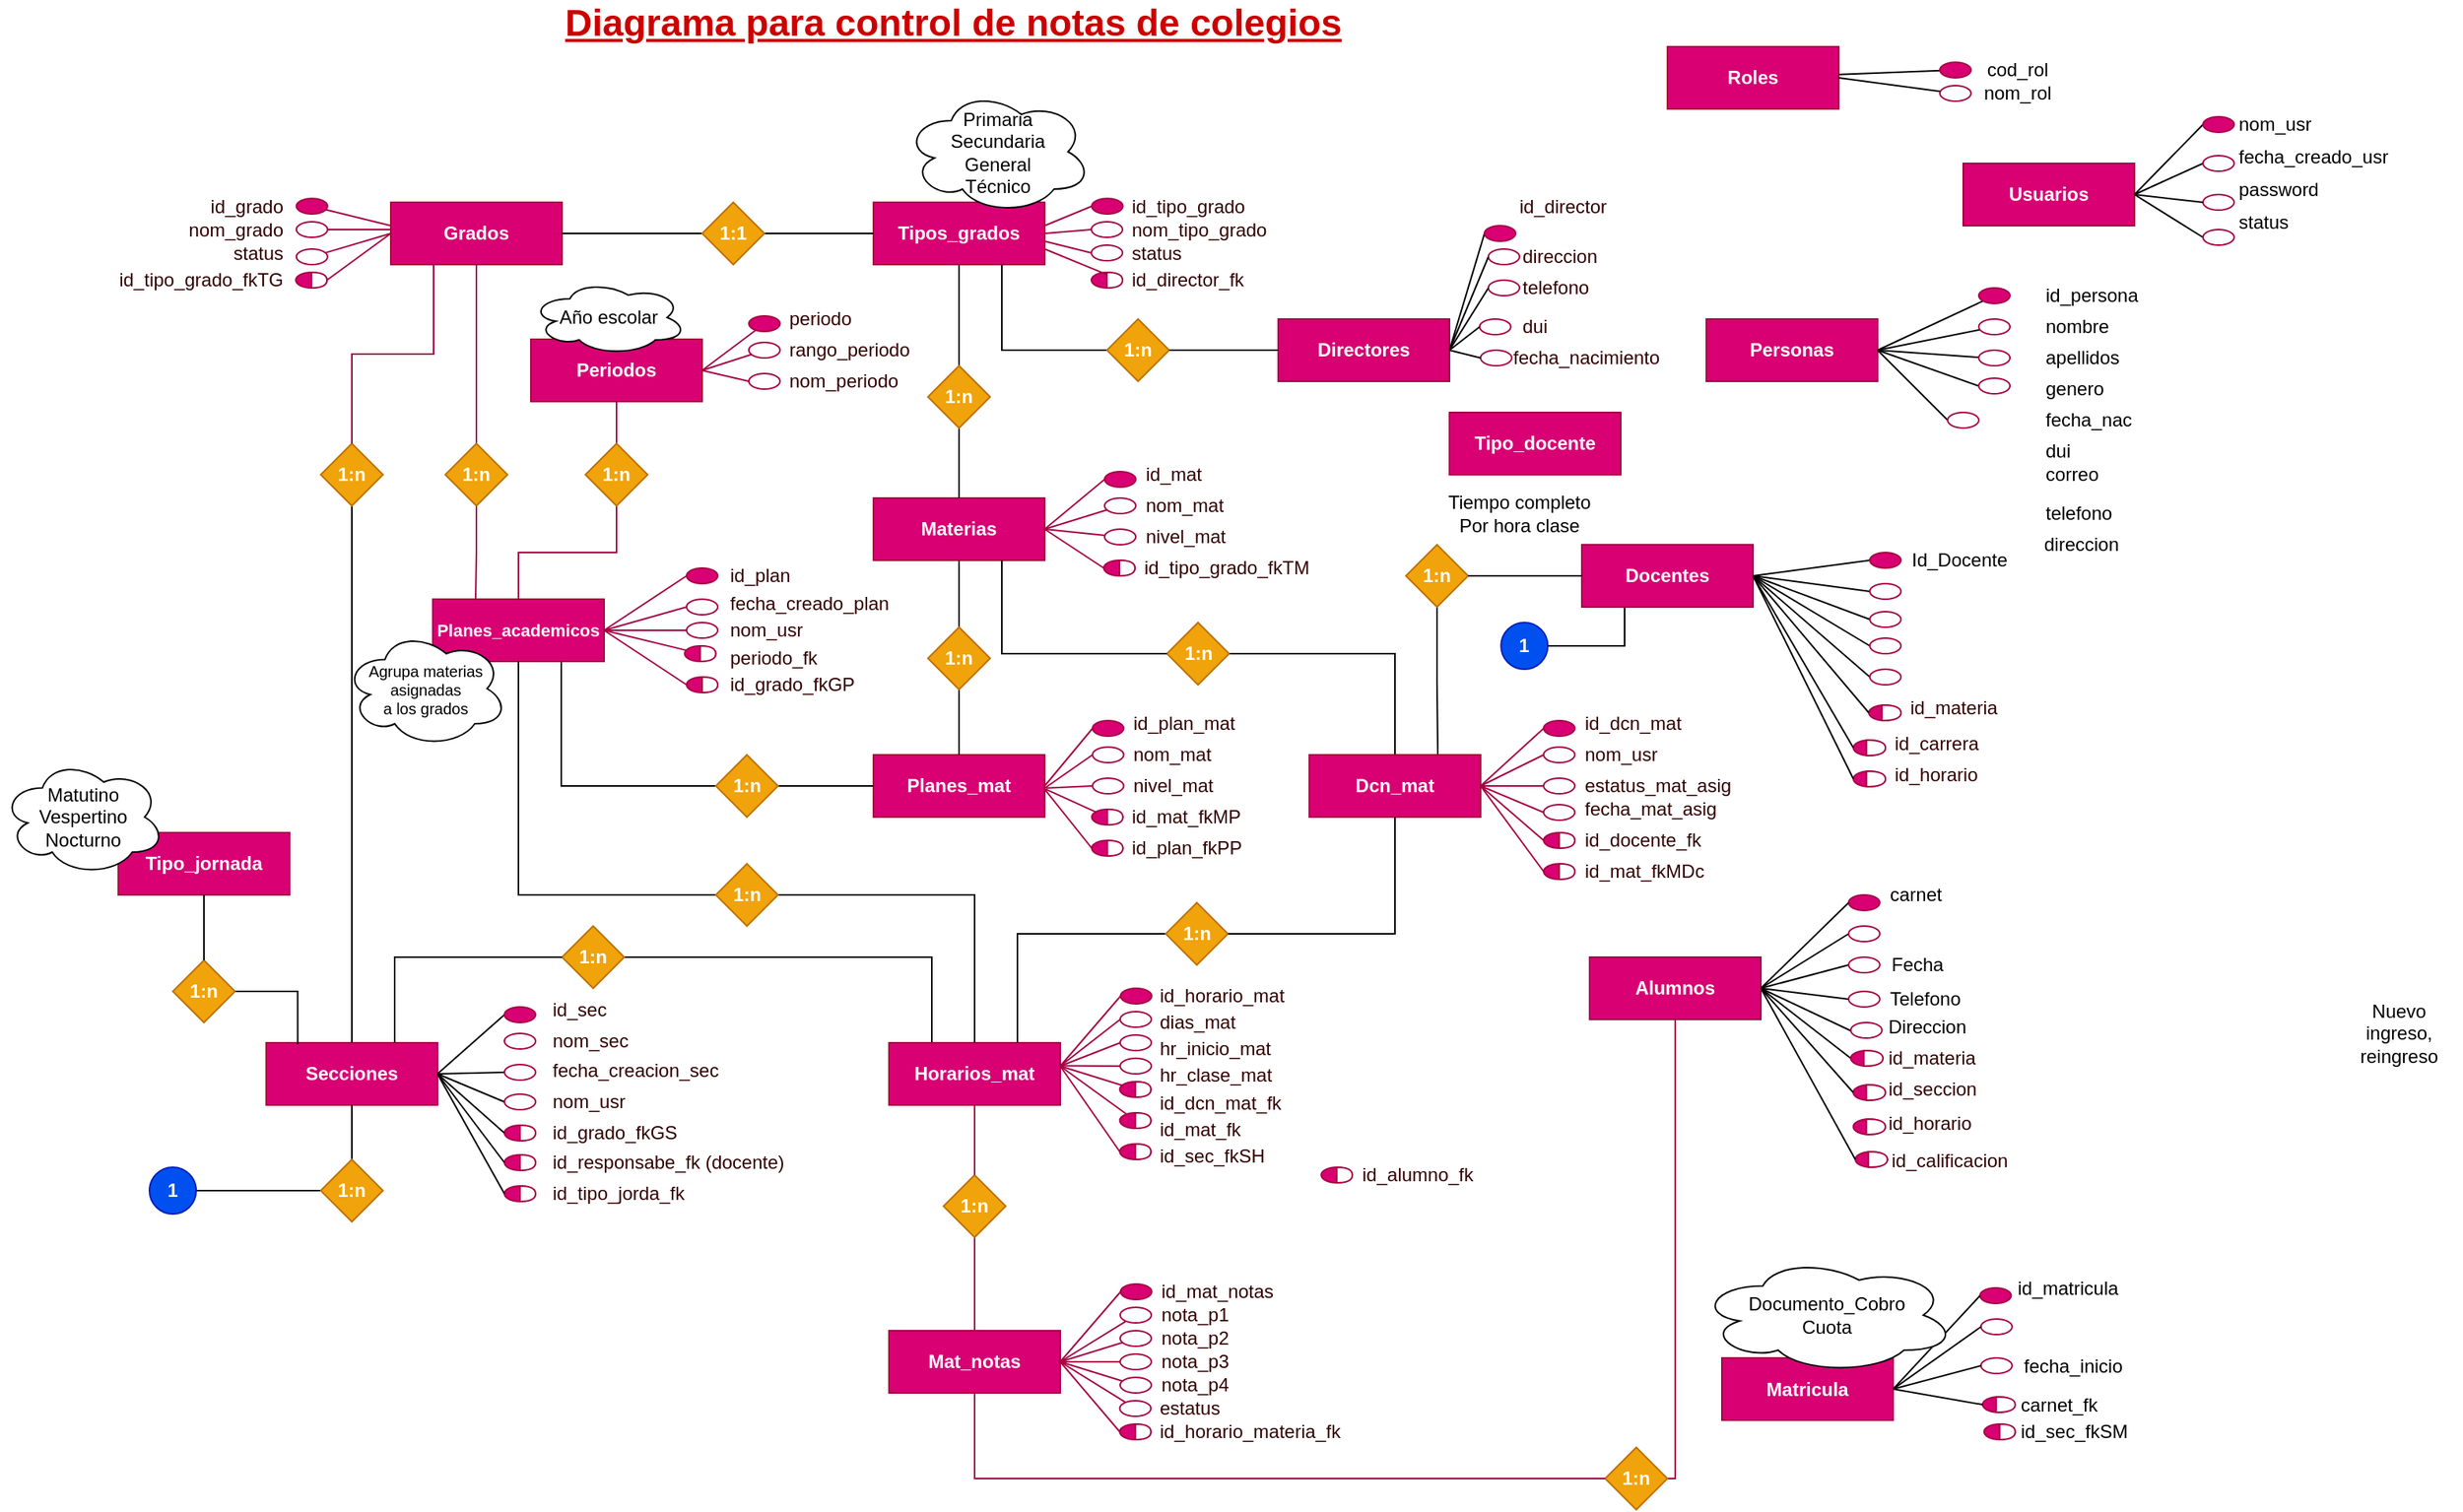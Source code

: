 <mxfile version="13.6.3" type="github">
  <diagram id="Z3SUOvgA0qH0jcRV_NoC" name="General">
    <mxGraphModel dx="1641" dy="1577" grid="1" gridSize="10" guides="1" tooltips="1" connect="1" arrows="1" fold="1" page="1" pageScale="1" pageWidth="850" pageHeight="1100" math="0" shadow="0">
      <root>
        <mxCell id="0" />
        <mxCell id="1" value="Diseño Base" parent="0" />
        <mxCell id="KeY9bx6nSf0-Mt3VNgVW-77" value="" style="ellipse;whiteSpace=wrap;html=1;fillColor=#d80073;gradientDirection=east;strokeColor=#A50040;fontColor=#ffffff;" vertex="1" parent="1">
          <mxGeometry x="782.47" y="872.5" width="20.62" height="10" as="geometry" />
        </mxCell>
        <mxCell id="KeY9bx6nSf0-Mt3VNgVW-50" value="" style="ellipse;whiteSpace=wrap;html=1;fillColor=#d80073;gradientDirection=east;strokeColor=#A50040;fontColor=#ffffff;" vertex="1" parent="1">
          <mxGeometry x="700.69" y="715" width="20.62" height="10" as="geometry" />
        </mxCell>
        <mxCell id="KeY9bx6nSf0-Mt3VNgVW-44" value="" style="group" connectable="0" vertex="1" parent="1">
          <mxGeometry x="699.38" y="694" width="20.62" height="10" as="geometry" />
        </mxCell>
        <mxCell id="KeY9bx6nSf0-Mt3VNgVW-42" value="" style="ellipse;whiteSpace=wrap;html=1;fillColor=#d80073;gradientDirection=east;strokeColor=#A50040;fontColor=#ffffff;" vertex="1" parent="KeY9bx6nSf0-Mt3VNgVW-44">
          <mxGeometry width="20.62" height="10" as="geometry" />
        </mxCell>
        <mxCell id="KeY9bx6nSf0-Mt3VNgVW-8" value="" style="ellipse;whiteSpace=wrap;html=1;fillColor=#d80073;gradientDirection=east;strokeColor=#A50040;fontColor=#ffffff;" vertex="1" parent="1">
          <mxGeometry x="709.38" y="428" width="20.62" height="10" as="geometry" />
        </mxCell>
        <mxCell id="4XaMbFRDXjhc7i4ORzib-2" value="Usuarios" style="rounded=0;whiteSpace=wrap;html=1;fillColor=#d80073;strokeColor=#A50040;fontColor=#ffffff;fontStyle=1" parent="1" vertex="1">
          <mxGeometry x="770" y="80" width="110" height="40" as="geometry" />
        </mxCell>
        <mxCell id="b8lKw-kGKd8MyjRBLvb2-25" value="Roles" style="rounded=0;whiteSpace=wrap;html=1;fillColor=#d80073;strokeColor=#A50040;fontColor=#ffffff;fontStyle=1" parent="1" vertex="1">
          <mxGeometry x="580" y="5" width="110" height="40" as="geometry" />
        </mxCell>
        <mxCell id="b8lKw-kGKd8MyjRBLvb2-35" value="Personas" style="rounded=0;whiteSpace=wrap;html=1;fillColor=#d80073;strokeColor=#A50040;fontColor=#ffffff;fontStyle=1" parent="1" vertex="1">
          <mxGeometry x="605" y="180" width="110" height="40" as="geometry" />
        </mxCell>
        <mxCell id="b8lKw-kGKd8MyjRBLvb2-42" value="" style="group" parent="1" vertex="1" connectable="0">
          <mxGeometry x="755" y="15" width="20" height="10" as="geometry" />
        </mxCell>
        <mxCell id="b8lKw-kGKd8MyjRBLvb2-43" value="cod_rol" style="text;html=1;strokeColor=none;fillColor=none;align=center;verticalAlign=middle;whiteSpace=wrap;rounded=0;" parent="1" vertex="1">
          <mxGeometry x="785" y="10" width="40" height="20" as="geometry" />
        </mxCell>
        <mxCell id="b8lKw-kGKd8MyjRBLvb2-80" value="" style="edgeStyle=none;rounded=0;sketch=0;orthogonalLoop=1;jettySize=auto;html=1;shadow=0;endArrow=none;endFill=0;fontSize=10;entryX=1;entryY=0.5;entryDx=0;entryDy=0;" parent="1" source="b8lKw-kGKd8MyjRBLvb2-44" target="b8lKw-kGKd8MyjRBLvb2-25" edge="1">
          <mxGeometry relative="1" as="geometry" />
        </mxCell>
        <mxCell id="b8lKw-kGKd8MyjRBLvb2-44" value="" style="ellipse;whiteSpace=wrap;html=1;strokeColor=#A50040;fontColor=#ffffff;fillColor=#FFFFFF;" parent="1" vertex="1">
          <mxGeometry x="755" y="30" width="20" height="10" as="geometry" />
        </mxCell>
        <mxCell id="b8lKw-kGKd8MyjRBLvb2-46" value="nom_rol" style="text;html=1;strokeColor=none;fillColor=none;align=center;verticalAlign=middle;whiteSpace=wrap;rounded=0;" parent="1" vertex="1">
          <mxGeometry x="785" y="25" width="40" height="20" as="geometry" />
        </mxCell>
        <mxCell id="GyppBiyQgEA9VhqEIzXW-10" style="edgeStyle=orthogonalEdgeStyle;rounded=0;orthogonalLoop=1;jettySize=auto;html=1;exitX=0.5;exitY=1;exitDx=0;exitDy=0;entryX=0.75;entryY=0;entryDx=0;entryDy=0;endArrow=none;endFill=0;" edge="1" parent="1" source="GyppBiyQgEA9VhqEIzXW-316" target="GyppBiyQgEA9VhqEIzXW-7">
          <mxGeometry relative="1" as="geometry" />
        </mxCell>
        <mxCell id="GyppBiyQgEA9VhqEIzXW-381" style="edgeStyle=orthogonalEdgeStyle;rounded=0;orthogonalLoop=1;jettySize=auto;html=1;entryX=1;entryY=0.5;entryDx=0;entryDy=0;startArrow=none;startFill=0;endArrow=none;endFill=0;fontSize=10;fontColor=#330000;exitX=0.25;exitY=1;exitDx=0;exitDy=0;" edge="1" parent="1" source="b8lKw-kGKd8MyjRBLvb2-47" target="GyppBiyQgEA9VhqEIzXW-380">
          <mxGeometry relative="1" as="geometry" />
        </mxCell>
        <mxCell id="b8lKw-kGKd8MyjRBLvb2-47" value="Docentes" style="rounded=0;whiteSpace=wrap;html=1;fillColor=#d80073;strokeColor=#A50040;fontColor=#ffffff;fontStyle=1" parent="1" vertex="1">
          <mxGeometry x="525" y="325" width="110" height="40" as="geometry" />
        </mxCell>
        <mxCell id="GyppBiyQgEA9VhqEIzXW-22" style="edgeStyle=orthogonalEdgeStyle;rounded=0;orthogonalLoop=1;jettySize=auto;html=1;entryX=1;entryY=0.5;entryDx=0;entryDy=0;fontSize=11;fontColor=#CC0000;exitX=0.5;exitY=1;exitDx=0;exitDy=0;startArrow=none;startFill=0;endArrow=none;endFill=0;fillColor=#d80073;strokeColor=#A50040;" edge="1" parent="1" source="b8lKw-kGKd8MyjRBLvb2-48" target="GyppBiyQgEA9VhqEIzXW-62">
          <mxGeometry relative="1" as="geometry">
            <Array as="points">
              <mxPoint x="585" y="925" />
            </Array>
          </mxGeometry>
        </mxCell>
        <mxCell id="b8lKw-kGKd8MyjRBLvb2-48" value="Alumnos" style="rounded=0;whiteSpace=wrap;html=1;fillColor=#d80073;strokeColor=#A50040;fontColor=#ffffff;fontStyle=1" parent="1" vertex="1">
          <mxGeometry x="530" y="590" width="110" height="40" as="geometry" />
        </mxCell>
        <mxCell id="GyppBiyQgEA9VhqEIzXW-163" style="edgeStyle=orthogonalEdgeStyle;rounded=0;orthogonalLoop=1;jettySize=auto;html=1;entryX=0.75;entryY=1;entryDx=0;entryDy=0;startArrow=none;startFill=0;endArrow=none;endFill=0;fontSize=12;fontColor=#330000;" edge="1" parent="1" source="GyppBiyQgEA9VhqEIzXW-241" target="b8lKw-kGKd8MyjRBLvb2-77">
          <mxGeometry relative="1" as="geometry" />
        </mxCell>
        <mxCell id="b8lKw-kGKd8MyjRBLvb2-49" value="Directores" style="rounded=0;whiteSpace=wrap;html=1;fillColor=#d80073;strokeColor=#A50040;fontColor=#ffffff;fontStyle=1" parent="1" vertex="1">
          <mxGeometry x="330" y="180" width="110" height="40" as="geometry" />
        </mxCell>
        <mxCell id="b8lKw-kGKd8MyjRBLvb2-79" value="" style="rounded=0;orthogonalLoop=1;jettySize=auto;html=1;fontSize=10;sketch=0;shadow=0;endArrow=none;endFill=0;" parent="1" source="b8lKw-kGKd8MyjRBLvb2-52" target="b8lKw-kGKd8MyjRBLvb2-25" edge="1">
          <mxGeometry relative="1" as="geometry" />
        </mxCell>
        <mxCell id="b8lKw-kGKd8MyjRBLvb2-52" value="" style="ellipse;whiteSpace=wrap;html=1;strokeColor=#A50040;fontColor=#ffffff;fillColor=#d80073;" parent="1" vertex="1">
          <mxGeometry x="755" y="15" width="20" height="10" as="geometry" />
        </mxCell>
        <mxCell id="b8lKw-kGKd8MyjRBLvb2-61" value="nom_usr" style="text;html=1;strokeColor=none;fillColor=none;align=left;verticalAlign=middle;whiteSpace=wrap;rounded=0;" parent="1" vertex="1">
          <mxGeometry x="945" y="45" width="60" height="20" as="geometry" />
        </mxCell>
        <mxCell id="NR2YaWxbIULWB_psVSaY-26" style="edgeStyle=orthogonalEdgeStyle;rounded=0;orthogonalLoop=1;jettySize=auto;html=1;entryX=0.5;entryY=0;entryDx=0;entryDy=0;fontSize=12;exitX=0.5;exitY=1;exitDx=0;exitDy=0;endArrow=none;endFill=0;" parent="1" source="b8lKw-kGKd8MyjRBLvb2-65" target="GyppBiyQgEA9VhqEIzXW-265" edge="1">
          <mxGeometry relative="1" as="geometry" />
        </mxCell>
        <mxCell id="GyppBiyQgEA9VhqEIzXW-9" style="edgeStyle=orthogonalEdgeStyle;rounded=0;orthogonalLoop=1;jettySize=auto;html=1;exitX=1;exitY=0.5;exitDx=0;exitDy=0;entryX=0.5;entryY=0;entryDx=0;entryDy=0;endArrow=none;endFill=0;" edge="1" parent="1" source="GyppBiyQgEA9VhqEIzXW-298" target="GyppBiyQgEA9VhqEIzXW-7">
          <mxGeometry relative="1" as="geometry" />
        </mxCell>
        <mxCell id="b8lKw-kGKd8MyjRBLvb2-65" value="Materias" style="rounded=0;whiteSpace=wrap;html=1;fillColor=#d80073;strokeColor=#A50040;fontColor=#ffffff;fontStyle=1" parent="1" vertex="1">
          <mxGeometry x="70" y="295" width="110" height="40" as="geometry" />
        </mxCell>
        <mxCell id="NR2YaWxbIULWB_psVSaY-22" style="edgeStyle=orthogonalEdgeStyle;rounded=0;orthogonalLoop=1;jettySize=auto;html=1;exitX=0.5;exitY=1;exitDx=0;exitDy=0;entryX=0.5;entryY=0;entryDx=0;entryDy=0;fontSize=12;endArrow=none;endFill=0;fillColor=#d80073;strokeColor=#A50040;" parent="1" source="b8lKw-kGKd8MyjRBLvb2-66" target="GyppBiyQgEA9VhqEIzXW-203" edge="1">
          <mxGeometry relative="1" as="geometry" />
        </mxCell>
        <mxCell id="GyppBiyQgEA9VhqEIzXW-202" style="edgeStyle=none;rounded=0;orthogonalLoop=1;jettySize=auto;html=1;entryX=0;entryY=0.5;entryDx=0;entryDy=0;startArrow=none;startFill=0;endArrow=none;endFill=0;fontSize=12;fontColor=#330000;exitX=1;exitY=0.5;exitDx=0;exitDy=0;fillColor=#d80073;strokeColor=#A50040;" edge="1" parent="1" source="b8lKw-kGKd8MyjRBLvb2-66" target="GyppBiyQgEA9VhqEIzXW-200">
          <mxGeometry relative="1" as="geometry">
            <mxPoint x="-40" y="220" as="sourcePoint" />
          </mxGeometry>
        </mxCell>
        <mxCell id="b8lKw-kGKd8MyjRBLvb2-66" value="Periodos" style="rounded=0;whiteSpace=wrap;html=1;fillColor=#d80073;strokeColor=#A50040;fontColor=#ffffff;fontStyle=1" parent="1" vertex="1">
          <mxGeometry x="-150" y="193" width="110" height="40" as="geometry" />
        </mxCell>
        <mxCell id="GyppBiyQgEA9VhqEIzXW-6" style="edgeStyle=orthogonalEdgeStyle;rounded=0;orthogonalLoop=1;jettySize=auto;html=1;exitX=1;exitY=0.5;exitDx=0;exitDy=0;entryX=0.25;entryY=0;entryDx=0;entryDy=0;endArrow=none;endFill=0;" edge="1" parent="1" source="GyppBiyQgEA9VhqEIzXW-337" target="NR2YaWxbIULWB_psVSaY-3">
          <mxGeometry relative="1" as="geometry" />
        </mxCell>
        <mxCell id="b8lKw-kGKd8MyjRBLvb2-74" value="Secciones" style="rounded=0;whiteSpace=wrap;html=1;fillColor=#d80073;strokeColor=#A50040;fontColor=#ffffff;fontStyle=1" parent="1" vertex="1">
          <mxGeometry x="-320" y="645" width="110" height="40" as="geometry" />
        </mxCell>
        <mxCell id="NR2YaWxbIULWB_psVSaY-20" style="edgeStyle=orthogonalEdgeStyle;rounded=0;orthogonalLoop=1;jettySize=auto;html=1;exitX=0.5;exitY=1;exitDx=0;exitDy=0;entryX=0.5;entryY=0;entryDx=0;entryDy=0;fontSize=12;endArrow=none;endFill=0;fillColor=#d80073;strokeColor=#A50040;" parent="1" source="b8lKw-kGKd8MyjRBLvb2-75" target="GyppBiyQgEA9VhqEIzXW-205" edge="1">
          <mxGeometry relative="1" as="geometry" />
        </mxCell>
        <mxCell id="b8lKw-kGKd8MyjRBLvb2-75" value="Grados" style="rounded=0;whiteSpace=wrap;html=1;fillColor=#d80073;strokeColor=#A50040;fontColor=#ffffff;fontStyle=1" parent="1" vertex="1">
          <mxGeometry x="-240" y="105" width="110" height="40" as="geometry" />
        </mxCell>
        <mxCell id="NR2YaWxbIULWB_psVSaY-11" style="edgeStyle=orthogonalEdgeStyle;rounded=0;orthogonalLoop=1;jettySize=auto;html=1;entryX=0.5;entryY=0;entryDx=0;entryDy=0;exitX=0.5;exitY=1;exitDx=0;exitDy=0;endArrow=none;endFill=0;" parent="1" source="b8lKw-kGKd8MyjRBLvb2-77" target="GyppBiyQgEA9VhqEIzXW-244" edge="1">
          <mxGeometry relative="1" as="geometry" />
        </mxCell>
        <mxCell id="b8lKw-kGKd8MyjRBLvb2-77" value="Tipos_grados" style="rounded=0;whiteSpace=wrap;html=1;fillColor=#d80073;strokeColor=#A50040;fontColor=#ffffff;fontStyle=1" parent="1" vertex="1">
          <mxGeometry x="70" y="105" width="110" height="40" as="geometry" />
        </mxCell>
        <mxCell id="GyppBiyQgEA9VhqEIzXW-26" style="edgeStyle=orthogonalEdgeStyle;rounded=0;orthogonalLoop=1;jettySize=auto;html=1;exitX=0.5;exitY=1;exitDx=0;exitDy=0;fontSize=11;fontColor=#CC0000;fillColor=#d80073;strokeColor=#A50040;endArrow=none;endFill=0;" edge="1" parent="1" source="GyppBiyQgEA9VhqEIzXW-63" target="GyppBiyQgEA9VhqEIzXW-19">
          <mxGeometry relative="1" as="geometry">
            <mxPoint x="135" y="680" as="targetPoint" />
          </mxGeometry>
        </mxCell>
        <mxCell id="NR2YaWxbIULWB_psVSaY-3" value="Horarios_mat" style="rounded=0;whiteSpace=wrap;html=1;fillColor=#d80073;strokeColor=#A50040;fontColor=#ffffff;fontStyle=1" parent="1" vertex="1">
          <mxGeometry x="80" y="645" width="110" height="40" as="geometry" />
        </mxCell>
        <mxCell id="GyppBiyQgEA9VhqEIzXW-17" value="" style="edgeStyle=orthogonalEdgeStyle;rounded=0;orthogonalLoop=1;jettySize=auto;html=1;entryX=0.184;entryY=0.029;entryDx=0;entryDy=0;entryPerimeter=0;endArrow=none;endFill=0;" edge="1" parent="1" source="GyppBiyQgEA9VhqEIzXW-368" target="b8lKw-kGKd8MyjRBLvb2-74">
          <mxGeometry relative="1" as="geometry" />
        </mxCell>
        <mxCell id="NR2YaWxbIULWB_psVSaY-4" value="Tipo_jornada" style="rounded=0;whiteSpace=wrap;html=1;fillColor=#d80073;strokeColor=#A50040;fontColor=#ffffff;fontStyle=1" parent="1" vertex="1">
          <mxGeometry x="-415" y="510" width="110" height="40" as="geometry" />
        </mxCell>
        <mxCell id="NR2YaWxbIULWB_psVSaY-16" value="Tipo_docente" style="rounded=0;whiteSpace=wrap;html=1;fillColor=#d80073;strokeColor=#A50040;fontColor=#ffffff;fontStyle=1" parent="1" vertex="1">
          <mxGeometry x="440" y="240" width="110" height="40" as="geometry" />
        </mxCell>
        <mxCell id="NR2YaWxbIULWB_psVSaY-17" value="Tiempo completo&lt;br&gt;Por hora clase" style="text;html=1;strokeColor=none;fillColor=none;align=center;verticalAlign=middle;whiteSpace=wrap;rounded=0;fontSize=12;" parent="1" vertex="1">
          <mxGeometry x="410" y="290" width="150" height="30" as="geometry" />
        </mxCell>
        <mxCell id="NR2YaWxbIULWB_psVSaY-18" value="Nuevo ingreso, reingreso" style="text;html=1;strokeColor=none;fillColor=none;align=center;verticalAlign=middle;whiteSpace=wrap;rounded=0;fontSize=12;" parent="1" vertex="1">
          <mxGeometry x="1010" y="629" width="80" height="20" as="geometry" />
        </mxCell>
        <mxCell id="NR2YaWxbIULWB_psVSaY-27" value="" style="edgeStyle=orthogonalEdgeStyle;rounded=0;orthogonalLoop=1;jettySize=auto;html=1;fontSize=12;exitX=0.75;exitY=1;exitDx=0;exitDy=0;entryX=0;entryY=0.5;entryDx=0;entryDy=0;endArrow=none;endFill=0;" parent="1" source="NR2YaWxbIULWB_psVSaY-19" target="GyppBiyQgEA9VhqEIzXW-267" edge="1">
          <mxGeometry relative="1" as="geometry" />
        </mxCell>
        <mxCell id="NR2YaWxbIULWB_psVSaY-19" value="Planes_academicos" style="rounded=0;whiteSpace=wrap;html=1;fillColor=#d80073;strokeColor=#A50040;fontColor=#ffffff;fontStyle=1;fontSize=11;" parent="1" vertex="1">
          <mxGeometry x="-213" y="360" width="110" height="40" as="geometry" />
        </mxCell>
        <mxCell id="GyppBiyQgEA9VhqEIzXW-15" style="edgeStyle=orthogonalEdgeStyle;rounded=0;orthogonalLoop=1;jettySize=auto;html=1;exitX=0.5;exitY=1;exitDx=0;exitDy=0;entryX=0;entryY=0.5;entryDx=0;entryDy=0;endArrow=none;endFill=0;" edge="1" parent="1" source="NR2YaWxbIULWB_psVSaY-19" target="GyppBiyQgEA9VhqEIzXW-290">
          <mxGeometry relative="1" as="geometry">
            <Array as="points">
              <mxPoint x="-158" y="550" />
            </Array>
          </mxGeometry>
        </mxCell>
        <mxCell id="NR2YaWxbIULWB_psVSaY-25" value="Planes_mat" style="rounded=0;whiteSpace=wrap;html=1;fillColor=#d80073;strokeColor=#A50040;fontColor=#ffffff;fontStyle=1" parent="1" vertex="1">
          <mxGeometry x="70" y="460" width="110" height="40" as="geometry" />
        </mxCell>
        <mxCell id="AFqO68eLZn9aOLBoOMBV-13" value="id_persona" style="text;html=1;strokeColor=none;fillColor=none;align=left;verticalAlign=middle;whiteSpace=wrap;rounded=0;textDirection=ltr;" vertex="1" parent="1">
          <mxGeometry x="821.25" y="155" width="80" height="20" as="geometry" />
        </mxCell>
        <mxCell id="AFqO68eLZn9aOLBoOMBV-14" value="" style="rounded=0;orthogonalLoop=1;jettySize=auto;html=1;fontSize=10;sketch=0;shadow=0;endArrow=none;endFill=0;entryX=1;entryY=0.5;entryDx=0;entryDy=0;" edge="1" parent="1" source="AFqO68eLZn9aOLBoOMBV-39" target="b8lKw-kGKd8MyjRBLvb2-35">
          <mxGeometry relative="1" as="geometry">
            <mxPoint x="775" y="170" as="sourcePoint" />
            <mxPoint x="724.86" y="187.197" as="targetPoint" />
          </mxGeometry>
        </mxCell>
        <mxCell id="AFqO68eLZn9aOLBoOMBV-19" value="nombre" style="text;html=1;strokeColor=none;fillColor=none;align=left;verticalAlign=middle;whiteSpace=wrap;rounded=0;textDirection=ltr;" vertex="1" parent="1">
          <mxGeometry x="821.25" y="175" width="80" height="20" as="geometry" />
        </mxCell>
        <mxCell id="AFqO68eLZn9aOLBoOMBV-20" value="apellidos" style="text;html=1;strokeColor=none;fillColor=none;align=left;verticalAlign=middle;whiteSpace=wrap;rounded=0;textDirection=ltr;" vertex="1" parent="1">
          <mxGeometry x="821.25" y="195" width="80" height="20" as="geometry" />
        </mxCell>
        <mxCell id="AFqO68eLZn9aOLBoOMBV-21" value="fecha_nac" style="text;html=1;strokeColor=none;fillColor=none;align=left;verticalAlign=middle;whiteSpace=wrap;rounded=0;textDirection=ltr;" vertex="1" parent="1">
          <mxGeometry x="821.25" y="235" width="80" height="20" as="geometry" />
        </mxCell>
        <mxCell id="AFqO68eLZn9aOLBoOMBV-25" value="" style="edgeStyle=none;rounded=0;sketch=0;orthogonalLoop=1;jettySize=auto;html=1;shadow=0;endArrow=none;endFill=0;fontSize=10;entryX=1;entryY=0.5;entryDx=0;entryDy=0;" edge="1" parent="1" source="cweQKclYi54O8DaWh0Qv-15" target="b8lKw-kGKd8MyjRBLvb2-35">
          <mxGeometry relative="1" as="geometry">
            <mxPoint x="781" y="186" as="sourcePoint" />
            <mxPoint x="725" y="180" as="targetPoint" />
          </mxGeometry>
        </mxCell>
        <mxCell id="GyppBiyQgEA9VhqEIzXW-11" style="edgeStyle=orthogonalEdgeStyle;rounded=0;orthogonalLoop=1;jettySize=auto;html=1;exitX=0;exitY=0.5;exitDx=0;exitDy=0;entryX=0.75;entryY=0;entryDx=0;entryDy=0;endArrow=none;endFill=0;" edge="1" parent="1" source="GyppBiyQgEA9VhqEIzXW-328" target="NR2YaWxbIULWB_psVSaY-3">
          <mxGeometry relative="1" as="geometry" />
        </mxCell>
        <mxCell id="AFqO68eLZn9aOLBoOMBV-29" value="" style="edgeStyle=none;rounded=0;sketch=0;orthogonalLoop=1;jettySize=auto;html=1;shadow=0;endArrow=none;endFill=0;fontSize=10;exitX=0;exitY=0.5;exitDx=0;exitDy=0;entryX=1;entryY=0.5;entryDx=0;entryDy=0;" edge="1" parent="1" target="b8lKw-kGKd8MyjRBLvb2-35">
          <mxGeometry relative="1" as="geometry">
            <mxPoint x="785" y="205" as="sourcePoint" />
            <mxPoint x="724.98" y="203.861" as="targetPoint" />
          </mxGeometry>
        </mxCell>
        <mxCell id="GyppBiyQgEA9VhqEIzXW-7" value="Dcn_mat" style="rounded=0;whiteSpace=wrap;html=1;fillColor=#d80073;strokeColor=#A50040;fontColor=#ffffff;fontStyle=1" vertex="1" parent="1">
          <mxGeometry x="350" y="460" width="110" height="40" as="geometry" />
        </mxCell>
        <mxCell id="AFqO68eLZn9aOLBoOMBV-32" value="" style="edgeStyle=none;rounded=0;sketch=0;orthogonalLoop=1;jettySize=auto;html=1;shadow=0;endArrow=none;endFill=0;fontSize=10;exitX=0;exitY=0.5;exitDx=0;exitDy=0;entryX=1;entryY=0.5;entryDx=0;entryDy=0;" edge="1" parent="1" source="cweQKclYi54O8DaWh0Qv-23" target="b8lKw-kGKd8MyjRBLvb2-35">
          <mxGeometry relative="1" as="geometry">
            <mxPoint x="767.929" y="221.464" as="sourcePoint" />
            <mxPoint x="725" y="200" as="targetPoint" />
          </mxGeometry>
        </mxCell>
        <mxCell id="GyppBiyQgEA9VhqEIzXW-18" value="Diagrama para control de notas de colegios" style="text;html=1;align=left;verticalAlign=middle;whiteSpace=wrap;rounded=0;fontStyle=5;fontSize=24;labelBorderColor=none;labelBackgroundColor=none;fontColor=#CC0000;" vertex="1" parent="1">
          <mxGeometry x="-130" y="-20" width="570" height="20" as="geometry" />
        </mxCell>
        <mxCell id="AFqO68eLZn9aOLBoOMBV-33" value="" style="edgeStyle=none;rounded=0;sketch=0;orthogonalLoop=1;jettySize=auto;html=1;shadow=0;endArrow=none;endFill=0;fontSize=10;entryX=1;entryY=0.5;entryDx=0;entryDy=0;exitX=0;exitY=0.5;exitDx=0;exitDy=0;" edge="1" parent="1" source="cweQKclYi54O8DaWh0Qv-24" target="b8lKw-kGKd8MyjRBLvb2-35">
          <mxGeometry relative="1" as="geometry">
            <mxPoint x="755" y="240" as="sourcePoint" />
            <mxPoint x="735" y="210" as="targetPoint" />
          </mxGeometry>
        </mxCell>
        <mxCell id="AFqO68eLZn9aOLBoOMBV-39" value="" style="ellipse;whiteSpace=wrap;html=1;strokeColor=#A50040;fontColor=#ffffff;fillColor=#d80073;" vertex="1" parent="1">
          <mxGeometry x="780" y="160" width="20" height="10" as="geometry" />
        </mxCell>
        <mxCell id="GyppBiyQgEA9VhqEIzXW-19" value="Mat_notas" style="rounded=0;whiteSpace=wrap;html=1;fillColor=#d80073;strokeColor=#A50040;fontColor=#ffffff;fontStyle=1;labelPosition=center;verticalLabelPosition=middle;align=center;verticalAlign=middle;fontSize=12;" vertex="1" parent="1">
          <mxGeometry x="80" y="830" width="110" height="40" as="geometry" />
        </mxCell>
        <mxCell id="AFqO68eLZn9aOLBoOMBV-55" value="genero" style="text;html=1;strokeColor=none;fillColor=none;align=left;verticalAlign=middle;whiteSpace=wrap;rounded=0;textDirection=ltr;" vertex="1" parent="1">
          <mxGeometry x="821.25" y="215" width="80" height="20" as="geometry" />
        </mxCell>
        <mxCell id="GyppBiyQgEA9VhqEIzXW-53" style="rounded=0;orthogonalLoop=1;jettySize=auto;html=1;exitX=0;exitY=0.5;exitDx=0;exitDy=0;entryX=1;entryY=0.5;entryDx=0;entryDy=0;fontSize=10;fontColor=#CC0000;endArrow=none;endFill=0;fillColor=#d80073;strokeColor=#A50040;" edge="1" parent="1" source="GyppBiyQgEA9VhqEIzXW-27" target="GyppBiyQgEA9VhqEIzXW-19">
          <mxGeometry relative="1" as="geometry" />
        </mxCell>
        <mxCell id="cweQKclYi54O8DaWh0Qv-1" value="" style="edgeStyle=none;rounded=0;sketch=0;orthogonalLoop=1;jettySize=auto;html=1;shadow=0;endArrow=none;endFill=0;fontSize=10;entryX=1;entryY=0.5;entryDx=0;entryDy=0;exitX=0;exitY=0.5;exitDx=0;exitDy=0;" edge="1" parent="1" source="b8lKw-kGKd8MyjRBLvb2-62" target="4XaMbFRDXjhc7i4ORzib-2">
          <mxGeometry relative="1" as="geometry">
            <mxPoint x="909" y="110" as="sourcePoint" />
            <mxPoint x="870" y="118" as="targetPoint" />
          </mxGeometry>
        </mxCell>
        <mxCell id="GyppBiyQgEA9VhqEIzXW-27" value="" style="ellipse;whiteSpace=wrap;html=1;strokeColor=#A50040;fontColor=#ffffff;fillColor=#d80073;labelBackgroundColor=none;align=left;" vertex="1" parent="1">
          <mxGeometry x="228.75" y="800.0" width="20" height="10" as="geometry" />
        </mxCell>
        <mxCell id="GyppBiyQgEA9VhqEIzXW-28" value="id_mat_notas" style="text;html=1;strokeColor=none;fillColor=none;align=left;verticalAlign=middle;whiteSpace=wrap;rounded=0;labelBackgroundColor=none;fontSize=12;textDirection=ltr;fontColor=#330000;" vertex="1" parent="1">
          <mxGeometry x="252.5" y="795" width="87.5" height="20" as="geometry" />
        </mxCell>
        <mxCell id="GyppBiyQgEA9VhqEIzXW-29" value="id_horario_materia_fk" style="text;html=1;strokeColor=none;fillColor=none;align=left;verticalAlign=middle;whiteSpace=wrap;rounded=0;labelBackgroundColor=none;fontSize=12;labelPosition=center;verticalLabelPosition=middle;textDirection=ltr;fontColor=#330000;" vertex="1" parent="1">
          <mxGeometry x="252" y="885" width="87.5" height="20" as="geometry" />
        </mxCell>
        <mxCell id="GyppBiyQgEA9VhqEIzXW-30" value="" style="group;labelBackgroundColor=none;fontSize=10;fontColor=#CC0000;align=left;" vertex="1" connectable="0" parent="1">
          <mxGeometry x="228.25" y="890" width="20" height="10" as="geometry" />
        </mxCell>
        <mxCell id="GyppBiyQgEA9VhqEIzXW-31" value="" style="group" vertex="1" connectable="0" parent="GyppBiyQgEA9VhqEIzXW-30">
          <mxGeometry width="20" height="10" as="geometry" />
        </mxCell>
        <mxCell id="GyppBiyQgEA9VhqEIzXW-32" value="" style="ellipse;whiteSpace=wrap;html=1;fillColor=#d80073;gradientDirection=east;strokeColor=#A50040;fontColor=#ffffff;" vertex="1" parent="GyppBiyQgEA9VhqEIzXW-31">
          <mxGeometry width="20" height="10" as="geometry" />
        </mxCell>
        <mxCell id="GyppBiyQgEA9VhqEIzXW-33" value="" style="shape=or;whiteSpace=wrap;html=1;strokeColor=#A50040;fontColor=#ffffff;fillColor=#FFFFFF;" vertex="1" parent="GyppBiyQgEA9VhqEIzXW-31">
          <mxGeometry x="10" width="10" height="10" as="geometry" />
        </mxCell>
        <mxCell id="cweQKclYi54O8DaWh0Qv-15" value="" style="ellipse;whiteSpace=wrap;html=1;strokeColor=#A50040;fontColor=#ffffff;fillColor=#FFFFFF;" vertex="1" parent="1">
          <mxGeometry x="780" y="180" width="20" height="10" as="geometry" />
        </mxCell>
        <mxCell id="cweQKclYi54O8DaWh0Qv-22" value="" style="ellipse;whiteSpace=wrap;html=1;strokeColor=#A50040;fontColor=#ffffff;fillColor=#FFFFFF;" vertex="1" parent="1">
          <mxGeometry x="780" y="200" width="20" height="10" as="geometry" />
        </mxCell>
        <mxCell id="GyppBiyQgEA9VhqEIzXW-54" value="" style="edgeStyle=none;rounded=0;orthogonalLoop=1;jettySize=auto;html=1;endArrow=none;endFill=0;fontSize=10;fontColor=#CC0000;entryX=1;entryY=0.5;entryDx=0;entryDy=0;fillColor=#d80073;strokeColor=#A50040;" edge="1" parent="1" source="GyppBiyQgEA9VhqEIzXW-36" target="GyppBiyQgEA9VhqEIzXW-19">
          <mxGeometry relative="1" as="geometry" />
        </mxCell>
        <mxCell id="cweQKclYi54O8DaWh0Qv-23" value="" style="ellipse;whiteSpace=wrap;html=1;strokeColor=#A50040;fontColor=#ffffff;fillColor=#FFFFFF;" vertex="1" parent="1">
          <mxGeometry x="780" y="218" width="20" height="10" as="geometry" />
        </mxCell>
        <mxCell id="GyppBiyQgEA9VhqEIzXW-36" value="" style="ellipse;whiteSpace=wrap;html=1;strokeColor=#A50040;fontColor=#ffffff;fillColor=#FFFFFF;labelBackgroundColor=none;align=left;" vertex="1" parent="1">
          <mxGeometry x="228.5" y="815" width="20" height="10" as="geometry" />
        </mxCell>
        <mxCell id="cweQKclYi54O8DaWh0Qv-24" value="" style="ellipse;whiteSpace=wrap;html=1;strokeColor=#A50040;fontColor=#ffffff;fillColor=#FFFFFF;" vertex="1" parent="1">
          <mxGeometry x="760" y="240" width="20" height="10" as="geometry" />
        </mxCell>
        <mxCell id="GyppBiyQgEA9VhqEIzXW-38" value="nota_p1" style="text;html=1;strokeColor=none;fillColor=none;align=left;verticalAlign=middle;whiteSpace=wrap;rounded=0;labelBackgroundColor=none;fontSize=12;textDirection=ltr;fontColor=#330000;" vertex="1" parent="1">
          <mxGeometry x="252.5" y="810" width="87.5" height="20" as="geometry" />
        </mxCell>
        <mxCell id="cweQKclYi54O8DaWh0Qv-27" value="" style="ellipse;whiteSpace=wrap;html=1;strokeColor=#A50040;fontColor=#ffffff;fillColor=#FFFFFF;" vertex="1" parent="1">
          <mxGeometry x="924" y="100" width="20" height="10" as="geometry" />
        </mxCell>
        <mxCell id="GyppBiyQgEA9VhqEIzXW-39" value="nota_p2" style="text;html=1;strokeColor=none;fillColor=none;align=left;verticalAlign=middle;whiteSpace=wrap;rounded=0;labelBackgroundColor=none;fontSize=12;textDirection=ltr;fontColor=#330000;" vertex="1" parent="1">
          <mxGeometry x="252.5" y="825" width="87.5" height="20" as="geometry" />
        </mxCell>
        <mxCell id="GyppBiyQgEA9VhqEIzXW-55" value="" style="edgeStyle=none;rounded=0;orthogonalLoop=1;jettySize=auto;html=1;endArrow=none;endFill=0;fontSize=10;fontColor=#CC0000;fillColor=#d80073;strokeColor=#A50040;" edge="1" parent="1" source="GyppBiyQgEA9VhqEIzXW-40">
          <mxGeometry relative="1" as="geometry">
            <mxPoint x="190" y="850" as="targetPoint" />
          </mxGeometry>
        </mxCell>
        <mxCell id="cweQKclYi54O8DaWh0Qv-39" value="" style="edgeStyle=none;rounded=0;sketch=0;orthogonalLoop=1;jettySize=auto;html=1;shadow=0;endArrow=none;endFill=0;fontSize=10;exitX=0;exitY=0.5;exitDx=0;exitDy=0;entryX=1;entryY=0.5;entryDx=0;entryDy=0;" edge="1" parent="1" source="cweQKclYi54O8DaWh0Qv-27" target="4XaMbFRDXjhc7i4ORzib-2">
          <mxGeometry relative="1" as="geometry">
            <mxPoint x="930" y="147" as="sourcePoint" />
            <mxPoint x="880" y="140" as="targetPoint" />
          </mxGeometry>
        </mxCell>
        <mxCell id="GyppBiyQgEA9VhqEIzXW-40" value="" style="ellipse;whiteSpace=wrap;html=1;strokeColor=#A50040;fontColor=#ffffff;fillColor=#FFFFFF;labelBackgroundColor=none;align=left;" vertex="1" parent="1">
          <mxGeometry x="228.5" y="830" width="20" height="10" as="geometry" />
        </mxCell>
        <mxCell id="cweQKclYi54O8DaWh0Qv-41" value="password" style="text;html=1;strokeColor=none;fillColor=none;align=left;verticalAlign=middle;whiteSpace=wrap;rounded=0;" vertex="1" parent="1">
          <mxGeometry x="945" y="87" width="80" height="20" as="geometry" />
        </mxCell>
        <mxCell id="GyppBiyQgEA9VhqEIzXW-41" value="nota_p3" style="text;html=1;strokeColor=none;fillColor=none;align=left;verticalAlign=middle;whiteSpace=wrap;rounded=0;labelBackgroundColor=none;fontSize=12;textDirection=ltr;fontColor=#330000;" vertex="1" parent="1">
          <mxGeometry x="252.5" y="840" width="87.5" height="20" as="geometry" />
        </mxCell>
        <mxCell id="GyppBiyQgEA9VhqEIzXW-56" value="" style="edgeStyle=none;rounded=0;orthogonalLoop=1;jettySize=auto;html=1;endArrow=none;endFill=0;fontSize=10;fontColor=#CC0000;fillColor=#d80073;strokeColor=#A50040;" edge="1" parent="1" source="GyppBiyQgEA9VhqEIzXW-42" target="GyppBiyQgEA9VhqEIzXW-19">
          <mxGeometry relative="1" as="geometry" />
        </mxCell>
        <mxCell id="GyppBiyQgEA9VhqEIzXW-42" value="" style="ellipse;whiteSpace=wrap;html=1;strokeColor=#A50040;fontColor=#ffffff;fillColor=#FFFFFF;labelBackgroundColor=none;align=left;" vertex="1" parent="1">
          <mxGeometry x="228.5" y="845" width="20" height="10" as="geometry" />
        </mxCell>
        <mxCell id="GyppBiyQgEA9VhqEIzXW-43" value="nota_p4" style="text;html=1;strokeColor=none;fillColor=none;align=left;verticalAlign=middle;whiteSpace=wrap;rounded=0;labelBackgroundColor=none;fontSize=12;textDirection=ltr;fontColor=#330000;" vertex="1" parent="1">
          <mxGeometry x="252.5" y="855" width="87.5" height="20" as="geometry" />
        </mxCell>
        <mxCell id="b8lKw-kGKd8MyjRBLvb2-62" value="" style="ellipse;whiteSpace=wrap;html=1;strokeColor=#A50040;fontColor=#ffffff;fillColor=#d80073;" parent="1" vertex="1">
          <mxGeometry x="924" y="50" width="20" height="10" as="geometry" />
        </mxCell>
        <mxCell id="GyppBiyQgEA9VhqEIzXW-57" value="" style="edgeStyle=none;rounded=0;orthogonalLoop=1;jettySize=auto;html=1;endArrow=none;endFill=0;fontSize=10;fontColor=#CC0000;fillColor=#d80073;strokeColor=#A50040;" edge="1" parent="1" source="GyppBiyQgEA9VhqEIzXW-44">
          <mxGeometry relative="1" as="geometry">
            <mxPoint x="190" y="850" as="targetPoint" />
          </mxGeometry>
        </mxCell>
        <mxCell id="GyppBiyQgEA9VhqEIzXW-44" value="" style="ellipse;whiteSpace=wrap;html=1;strokeColor=#A50040;fontColor=#ffffff;fillColor=#FFFFFF;labelBackgroundColor=none;align=left;" vertex="1" parent="1">
          <mxGeometry x="228.5" y="860" width="20" height="10" as="geometry" />
        </mxCell>
        <mxCell id="cweQKclYi54O8DaWh0Qv-61" value="" style="edgeStyle=none;rounded=0;sketch=0;orthogonalLoop=1;jettySize=auto;html=1;shadow=0;endArrow=none;endFill=0;fontSize=10;entryX=1;entryY=0.5;entryDx=0;entryDy=0;exitX=0;exitY=0.5;exitDx=0;exitDy=0;" edge="1" parent="1" source="cweQKclYi54O8DaWh0Qv-62" target="4XaMbFRDXjhc7i4ORzib-2">
          <mxGeometry relative="1" as="geometry">
            <mxPoint x="890" y="150" as="sourcePoint" />
            <mxPoint x="861.96" y="119" as="targetPoint" />
          </mxGeometry>
        </mxCell>
        <mxCell id="GyppBiyQgEA9VhqEIzXW-51" value="estatus" style="text;html=1;strokeColor=none;fillColor=none;align=left;verticalAlign=middle;whiteSpace=wrap;rounded=0;labelBackgroundColor=none;fontSize=12;textDirection=ltr;fontColor=#330000;" vertex="1" parent="1">
          <mxGeometry x="252.25" y="870" width="87.5" height="20" as="geometry" />
        </mxCell>
        <mxCell id="cweQKclYi54O8DaWh0Qv-62" value="" style="ellipse;whiteSpace=wrap;html=1;strokeColor=#A50040;fontColor=#ffffff;fillColor=#FFFFFF;" vertex="1" parent="1">
          <mxGeometry x="924" y="122.5" width="20" height="10" as="geometry" />
        </mxCell>
        <mxCell id="GyppBiyQgEA9VhqEIzXW-58" value="" style="edgeStyle=none;rounded=0;orthogonalLoop=1;jettySize=auto;html=1;endArrow=none;endFill=0;fontSize=10;fontColor=#CC0000;entryX=1;entryY=0.5;entryDx=0;entryDy=0;fillColor=#d80073;strokeColor=#A50040;" edge="1" parent="1" source="GyppBiyQgEA9VhqEIzXW-52" target="GyppBiyQgEA9VhqEIzXW-19">
          <mxGeometry relative="1" as="geometry" />
        </mxCell>
        <mxCell id="cweQKclYi54O8DaWh0Qv-63" value="status" style="text;html=1;strokeColor=none;fillColor=none;align=left;verticalAlign=middle;whiteSpace=wrap;rounded=0;" vertex="1" parent="1">
          <mxGeometry x="945" y="107.5" width="80" height="20" as="geometry" />
        </mxCell>
        <mxCell id="GyppBiyQgEA9VhqEIzXW-52" value="" style="ellipse;whiteSpace=wrap;html=1;strokeColor=#A50040;fontColor=#ffffff;fillColor=#FFFFFF;labelBackgroundColor=none;align=left;" vertex="1" parent="1">
          <mxGeometry x="228.25" y="875" width="20" height="10" as="geometry" />
        </mxCell>
        <mxCell id="cweQKclYi54O8DaWh0Qv-66" value="" style="rounded=0;orthogonalLoop=1;jettySize=auto;html=1;fontSize=10;sketch=0;shadow=0;endArrow=none;endFill=0;entryX=1;entryY=0.5;entryDx=0;entryDy=0;exitX=0;exitY=0.5;exitDx=0;exitDy=0;" edge="1" parent="1" source="cweQKclYi54O8DaWh0Qv-67" target="b8lKw-kGKd8MyjRBLvb2-47">
          <mxGeometry relative="1" as="geometry">
            <mxPoint x="720" y="368" as="sourcePoint" />
            <mxPoint x="570" y="385" as="targetPoint" />
          </mxGeometry>
        </mxCell>
        <mxCell id="GyppBiyQgEA9VhqEIzXW-61" style="edgeStyle=none;rounded=0;orthogonalLoop=1;jettySize=auto;html=1;exitX=0;exitY=0.5;exitDx=0;exitDy=0;endArrow=none;endFill=0;fontSize=10;fontColor=#CC0000;fillColor=#d80073;strokeColor=#A50040;" edge="1" parent="1" source="GyppBiyQgEA9VhqEIzXW-32">
          <mxGeometry relative="1" as="geometry">
            <mxPoint x="190" y="850" as="targetPoint" />
          </mxGeometry>
        </mxCell>
        <mxCell id="cweQKclYi54O8DaWh0Qv-67" value="" style="ellipse;whiteSpace=wrap;html=1;strokeColor=#A50040;fontColor=#ffffff;fillColor=#d80073;" vertex="1" parent="1">
          <mxGeometry x="710" y="330" width="20" height="10" as="geometry" />
        </mxCell>
        <mxCell id="GyppBiyQgEA9VhqEIzXW-62" value="1:n" style="rhombus;whiteSpace=wrap;html=1;labelBackgroundColor=none;fontSize=12;align=center;fontStyle=1;fillColor=#f0a30a;strokeColor=#BD7000;fontColor=#ffffff;" vertex="1" parent="1">
          <mxGeometry x="540" y="905" width="40" height="40" as="geometry" />
        </mxCell>
        <mxCell id="cweQKclYi54O8DaWh0Qv-68" value="Id_Docente" style="text;html=1;strokeColor=none;fillColor=none;align=left;verticalAlign=middle;whiteSpace=wrap;rounded=0;" vertex="1" parent="1">
          <mxGeometry x="735" y="325" width="80" height="20" as="geometry" />
        </mxCell>
        <mxCell id="cweQKclYi54O8DaWh0Qv-70" value="" style="rounded=0;orthogonalLoop=1;jettySize=auto;html=1;fontSize=10;sketch=0;shadow=0;endArrow=none;endFill=0;entryX=1;entryY=0.5;entryDx=0;entryDy=0;exitX=0;exitY=0.5;exitDx=0;exitDy=0;" edge="1" parent="1" source="cweQKclYi54O8DaWh0Qv-71" target="b8lKw-kGKd8MyjRBLvb2-47">
          <mxGeometry relative="1" as="geometry">
            <mxPoint x="720" y="380" as="sourcePoint" />
            <mxPoint x="679.49" y="378.42" as="targetPoint" />
          </mxGeometry>
        </mxCell>
        <mxCell id="cweQKclYi54O8DaWh0Qv-71" value="" style="ellipse;whiteSpace=wrap;html=1;strokeColor=#A50040;fontColor=#ffffff;fillColor=#FFFFFF;" vertex="1" parent="1">
          <mxGeometry x="710" y="350" width="20" height="10" as="geometry" />
        </mxCell>
        <mxCell id="cweQKclYi54O8DaWh0Qv-85" value="" style="rounded=0;orthogonalLoop=1;jettySize=auto;html=1;fontSize=10;sketch=0;shadow=0;endArrow=none;endFill=0;entryX=1;entryY=0.5;entryDx=0;entryDy=0;exitX=0;exitY=0.5;exitDx=0;exitDy=0;" edge="1" parent="1" source="cweQKclYi54O8DaWh0Qv-87" target="b8lKw-kGKd8MyjRBLvb2-47">
          <mxGeometry relative="1" as="geometry">
            <mxPoint x="720" y="399" as="sourcePoint" />
            <mxPoint x="690" y="410" as="targetPoint" />
          </mxGeometry>
        </mxCell>
        <mxCell id="cweQKclYi54O8DaWh0Qv-86" value="telefono" style="text;html=1;strokeColor=none;fillColor=none;align=left;verticalAlign=middle;whiteSpace=wrap;rounded=0;" vertex="1" parent="1">
          <mxGeometry x="821.25" y="295" width="80" height="20" as="geometry" />
        </mxCell>
        <mxCell id="cweQKclYi54O8DaWh0Qv-87" value="" style="ellipse;whiteSpace=wrap;html=1;strokeColor=#A50040;fontColor=#ffffff;fillColor=#FFFFFF;" vertex="1" parent="1">
          <mxGeometry x="710" y="368" width="20" height="10" as="geometry" />
        </mxCell>
        <mxCell id="cweQKclYi54O8DaWh0Qv-88" value="" style="rounded=0;orthogonalLoop=1;jettySize=auto;html=1;fontSize=10;sketch=0;shadow=0;endArrow=none;endFill=0;entryX=1;entryY=0.5;entryDx=0;entryDy=0;exitX=0;exitY=0.5;exitDx=0;exitDy=0;" edge="1" parent="1" source="cweQKclYi54O8DaWh0Qv-90" target="b8lKw-kGKd8MyjRBLvb2-47">
          <mxGeometry relative="1" as="geometry">
            <mxPoint x="740" y="450" as="sourcePoint" />
            <mxPoint x="667.02" y="419" as="targetPoint" />
          </mxGeometry>
        </mxCell>
        <mxCell id="cweQKclYi54O8DaWh0Qv-89" value="direccion" style="text;html=1;strokeColor=none;fillColor=none;align=left;verticalAlign=middle;whiteSpace=wrap;rounded=0;" vertex="1" parent="1">
          <mxGeometry x="820" y="315" width="80" height="20" as="geometry" />
        </mxCell>
        <mxCell id="cweQKclYi54O8DaWh0Qv-90" value="" style="ellipse;whiteSpace=wrap;html=1;strokeColor=#A50040;fontColor=#ffffff;fillColor=#FFFFFF;" vertex="1" parent="1">
          <mxGeometry x="710" y="385" width="20" height="10" as="geometry" />
        </mxCell>
        <mxCell id="cweQKclYi54O8DaWh0Qv-91" value="" style="rounded=0;orthogonalLoop=1;jettySize=auto;html=1;fontSize=10;sketch=0;shadow=0;endArrow=none;endFill=0;entryX=1;entryY=0.5;entryDx=0;entryDy=0;exitX=0;exitY=0.5;exitDx=0;exitDy=0;" edge="1" parent="1" source="cweQKclYi54O8DaWh0Qv-92" target="b8lKw-kGKd8MyjRBLvb2-47">
          <mxGeometry relative="1" as="geometry">
            <mxPoint x="680" y="450" as="sourcePoint" />
            <mxPoint x="652.5" y="420" as="targetPoint" />
          </mxGeometry>
        </mxCell>
        <mxCell id="cweQKclYi54O8DaWh0Qv-92" value="" style="ellipse;whiteSpace=wrap;html=1;strokeColor=#A50040;fontColor=#ffffff;fillColor=#FFFFFF;" vertex="1" parent="1">
          <mxGeometry x="710" y="405" width="20" height="10" as="geometry" />
        </mxCell>
        <mxCell id="cweQKclYi54O8DaWh0Qv-93" value="correo" style="text;html=1;strokeColor=none;fillColor=none;align=left;verticalAlign=middle;whiteSpace=wrap;rounded=0;" vertex="1" parent="1">
          <mxGeometry x="821.25" y="270" width="80" height="20" as="geometry" />
        </mxCell>
        <mxCell id="cweQKclYi54O8DaWh0Qv-94" style="edgeStyle=orthogonalEdgeStyle;rounded=0;orthogonalLoop=1;jettySize=auto;html=1;exitX=0.5;exitY=1;exitDx=0;exitDy=0;" edge="1" parent="1" source="cweQKclYi54O8DaWh0Qv-93" target="cweQKclYi54O8DaWh0Qv-93">
          <mxGeometry relative="1" as="geometry" />
        </mxCell>
        <mxCell id="cweQKclYi54O8DaWh0Qv-111" value="" style="ellipse;whiteSpace=wrap;html=1;strokeColor=#A50040;fontColor=#ffffff;fillColor=#d80073;" vertex="1" parent="1">
          <mxGeometry x="696.39" y="550" width="20" height="10" as="geometry" />
        </mxCell>
        <mxCell id="cweQKclYi54O8DaWh0Qv-112" value="" style="rounded=0;orthogonalLoop=1;jettySize=auto;html=1;fontSize=10;sketch=0;shadow=0;endArrow=none;endFill=0;entryX=1;entryY=0.5;entryDx=0;entryDy=0;exitX=0;exitY=0.5;exitDx=0;exitDy=0;" edge="1" parent="1" source="cweQKclYi54O8DaWh0Qv-111" target="b8lKw-kGKd8MyjRBLvb2-48">
          <mxGeometry relative="1" as="geometry">
            <mxPoint x="680" y="570" as="sourcePoint" />
            <mxPoint x="650" y="580" as="targetPoint" />
          </mxGeometry>
        </mxCell>
        <mxCell id="cweQKclYi54O8DaWh0Qv-115" value="" style="rounded=0;orthogonalLoop=1;jettySize=auto;html=1;fontSize=10;sketch=0;shadow=0;endArrow=none;endFill=0;entryX=1;entryY=0.5;entryDx=0;entryDy=0;exitX=0;exitY=0.5;exitDx=0;exitDy=0;" edge="1" parent="1" source="cweQKclYi54O8DaWh0Qv-116" target="b8lKw-kGKd8MyjRBLvb2-48">
          <mxGeometry relative="1" as="geometry">
            <mxPoint x="700" y="580" as="sourcePoint" />
            <mxPoint x="660" y="430" as="targetPoint" />
          </mxGeometry>
        </mxCell>
        <mxCell id="cweQKclYi54O8DaWh0Qv-116" value="" style="ellipse;whiteSpace=wrap;html=1;strokeColor=#A50040;fontColor=#ffffff;fillColor=#FFFFFF;" vertex="1" parent="1">
          <mxGeometry x="696.39" y="570" width="20" height="10" as="geometry" />
        </mxCell>
        <mxCell id="cweQKclYi54O8DaWh0Qv-125" value="carnet" style="text;html=1;strokeColor=none;fillColor=none;align=left;verticalAlign=middle;whiteSpace=wrap;rounded=0;" vertex="1" parent="1">
          <mxGeometry x="720.62" y="540" width="80" height="20" as="geometry" />
        </mxCell>
        <mxCell id="cweQKclYi54O8DaWh0Qv-132" value="" style="rounded=0;orthogonalLoop=1;jettySize=auto;html=1;fontSize=10;sketch=0;shadow=0;endArrow=none;endFill=0;exitX=0;exitY=0.5;exitDx=0;exitDy=0;entryX=1;entryY=0.5;entryDx=0;entryDy=0;" edge="1" parent="1" source="cweQKclYi54O8DaWh0Qv-134" target="b8lKw-kGKd8MyjRBLvb2-48">
          <mxGeometry relative="1" as="geometry">
            <mxPoint x="700" y="650" as="sourcePoint" />
            <mxPoint x="660" y="620" as="targetPoint" />
          </mxGeometry>
        </mxCell>
        <mxCell id="cweQKclYi54O8DaWh0Qv-133" value="Fecha" style="text;html=1;strokeColor=none;fillColor=none;align=left;verticalAlign=middle;whiteSpace=wrap;rounded=0;" vertex="1" parent="1">
          <mxGeometry x="722.22" y="585" width="80" height="20" as="geometry" />
        </mxCell>
        <mxCell id="cweQKclYi54O8DaWh0Qv-134" value="" style="ellipse;whiteSpace=wrap;html=1;strokeColor=#A50040;fontColor=#ffffff;fillColor=#FFFFFF;" vertex="1" parent="1">
          <mxGeometry x="696.39" y="590" width="20" height="10" as="geometry" />
        </mxCell>
        <mxCell id="cweQKclYi54O8DaWh0Qv-135" value="" style="rounded=0;orthogonalLoop=1;jettySize=auto;html=1;fontSize=10;sketch=0;shadow=0;endArrow=none;endFill=0;entryX=1;entryY=0.5;entryDx=0;entryDy=0;exitX=0;exitY=0.5;exitDx=0;exitDy=0;" edge="1" parent="1" source="cweQKclYi54O8DaWh0Qv-139" target="b8lKw-kGKd8MyjRBLvb2-48">
          <mxGeometry relative="1" as="geometry">
            <mxPoint x="690" y="670" as="sourcePoint" />
            <mxPoint x="640" y="620" as="targetPoint" />
          </mxGeometry>
        </mxCell>
        <mxCell id="cweQKclYi54O8DaWh0Qv-136" value="Telefono" style="text;html=1;strokeColor=none;fillColor=none;align=left;verticalAlign=middle;whiteSpace=wrap;rounded=0;" vertex="1" parent="1">
          <mxGeometry x="720.62" y="607" width="80" height="20" as="geometry" />
        </mxCell>
        <mxCell id="cweQKclYi54O8DaWh0Qv-137" value="" style="rounded=0;orthogonalLoop=1;jettySize=auto;html=1;fontSize=10;sketch=0;shadow=0;endArrow=none;endFill=0;exitX=0.5;exitY=1;exitDx=0;exitDy=0;entryX=1;entryY=0.5;entryDx=0;entryDy=0;" edge="1" parent="1" source="cweQKclYi54O8DaWh0Qv-140" target="b8lKw-kGKd8MyjRBLvb2-48">
          <mxGeometry relative="1" as="geometry">
            <mxPoint x="670" y="690" as="sourcePoint" />
            <mxPoint x="602.5" y="630" as="targetPoint" />
          </mxGeometry>
        </mxCell>
        <mxCell id="cweQKclYi54O8DaWh0Qv-138" value="Direccion" style="text;html=1;strokeColor=none;fillColor=none;align=left;verticalAlign=middle;whiteSpace=wrap;rounded=0;" vertex="1" parent="1">
          <mxGeometry x="720.06" y="625" width="80" height="20" as="geometry" />
        </mxCell>
        <mxCell id="cweQKclYi54O8DaWh0Qv-139" value="" style="ellipse;whiteSpace=wrap;html=1;strokeColor=#A50040;fontColor=#ffffff;fillColor=#FFFFFF;" vertex="1" parent="1">
          <mxGeometry x="696.39" y="612" width="20" height="10" as="geometry" />
        </mxCell>
        <mxCell id="cweQKclYi54O8DaWh0Qv-140" value="" style="ellipse;whiteSpace=wrap;html=1;strokeColor=#A50040;fontColor=#ffffff;fillColor=#FFFFFF;" vertex="1" parent="1">
          <mxGeometry x="697.78" y="632" width="20" height="10" as="geometry" />
        </mxCell>
        <mxCell id="GyppBiyQgEA9VhqEIzXW-63" value="1:n" style="rhombus;whiteSpace=wrap;html=1;labelBackgroundColor=none;fontSize=12;fontColor=#ffffff;align=center;fillColor=#f0a30a;strokeColor=#BD7000;fontStyle=1" vertex="1" parent="1">
          <mxGeometry x="115" y="730" width="40" height="40" as="geometry" />
        </mxCell>
        <mxCell id="GyppBiyQgEA9VhqEIzXW-64" style="edgeStyle=orthogonalEdgeStyle;rounded=0;orthogonalLoop=1;jettySize=auto;html=1;exitX=0.5;exitY=1;exitDx=0;exitDy=0;fontSize=11;fontColor=#CC0000;fillColor=#d80073;strokeColor=#A50040;endArrow=none;endFill=0;" edge="1" parent="1" source="NR2YaWxbIULWB_psVSaY-3" target="GyppBiyQgEA9VhqEIzXW-63">
          <mxGeometry relative="1" as="geometry">
            <mxPoint x="135" y="620" as="sourcePoint" />
            <mxPoint x="135" y="830" as="targetPoint" />
          </mxGeometry>
        </mxCell>
        <mxCell id="GyppBiyQgEA9VhqEIzXW-93" style="rounded=0;orthogonalLoop=1;jettySize=auto;html=1;exitX=0;exitY=0.5;exitDx=0;exitDy=0;startArrow=none;startFill=0;endArrow=none;endFill=0;fontSize=12;fontColor=#330000;fillColor=#d80073;strokeColor=#A50040;" edge="1" parent="1" source="GyppBiyQgEA9VhqEIzXW-68">
          <mxGeometry relative="1" as="geometry">
            <mxPoint x="190" y="660" as="targetPoint" />
          </mxGeometry>
        </mxCell>
        <mxCell id="GyppBiyQgEA9VhqEIzXW-68" value="" style="ellipse;whiteSpace=wrap;html=1;strokeColor=#A50040;fontColor=#ffffff;fillColor=#d80073;labelBackgroundColor=none;align=left;" vertex="1" parent="1">
          <mxGeometry x="228.75" y="610.0" width="20" height="10" as="geometry" />
        </mxCell>
        <mxCell id="GyppBiyQgEA9VhqEIzXW-69" value="id_horario_mat" style="text;html=1;strokeColor=none;fillColor=none;align=left;verticalAlign=middle;whiteSpace=wrap;rounded=0;labelBackgroundColor=none;fontSize=12;textDirection=ltr;fontColor=#330000;" vertex="1" parent="1">
          <mxGeometry x="252.0" y="605" width="87.5" height="20" as="geometry" />
        </mxCell>
        <mxCell id="GyppBiyQgEA9VhqEIzXW-94" style="edgeStyle=none;rounded=0;orthogonalLoop=1;jettySize=auto;html=1;exitX=0;exitY=0.5;exitDx=0;exitDy=0;startArrow=none;startFill=0;endArrow=none;endFill=0;fontSize=12;fontColor=#330000;fillColor=#d80073;strokeColor=#A50040;" edge="1" parent="1" source="GyppBiyQgEA9VhqEIzXW-70">
          <mxGeometry relative="1" as="geometry">
            <mxPoint x="190" y="660" as="targetPoint" />
          </mxGeometry>
        </mxCell>
        <mxCell id="GyppBiyQgEA9VhqEIzXW-70" value="" style="ellipse;whiteSpace=wrap;html=1;strokeColor=#A50040;fontColor=#ffffff;fillColor=#FFFFFF;labelBackgroundColor=none;align=left;" vertex="1" parent="1">
          <mxGeometry x="228.5" y="625" width="20" height="10" as="geometry" />
        </mxCell>
        <mxCell id="GyppBiyQgEA9VhqEIzXW-71" value="dias_mat" style="text;html=1;strokeColor=none;fillColor=none;align=left;verticalAlign=middle;whiteSpace=wrap;rounded=0;labelBackgroundColor=none;fontSize=12;textDirection=ltr;fontColor=#330000;" vertex="1" parent="1">
          <mxGeometry x="252.0" y="622" width="87.5" height="20" as="geometry" />
        </mxCell>
        <mxCell id="GyppBiyQgEA9VhqEIzXW-72" value="hr_inicio_mat" style="text;html=1;strokeColor=none;fillColor=none;align=left;verticalAlign=middle;whiteSpace=wrap;rounded=0;labelBackgroundColor=none;fontSize=12;textDirection=ltr;fontColor=#330000;" vertex="1" parent="1">
          <mxGeometry x="252.0" y="639" width="87.5" height="20" as="geometry" />
        </mxCell>
        <mxCell id="GyppBiyQgEA9VhqEIzXW-95" style="edgeStyle=none;rounded=0;orthogonalLoop=1;jettySize=auto;html=1;exitX=0;exitY=0.5;exitDx=0;exitDy=0;startArrow=none;startFill=0;endArrow=none;endFill=0;fontSize=12;fontColor=#330000;fillColor=#d80073;strokeColor=#A50040;" edge="1" parent="1" source="GyppBiyQgEA9VhqEIzXW-73">
          <mxGeometry relative="1" as="geometry">
            <mxPoint x="190" y="660" as="targetPoint" />
          </mxGeometry>
        </mxCell>
        <mxCell id="GyppBiyQgEA9VhqEIzXW-73" value="" style="ellipse;whiteSpace=wrap;html=1;strokeColor=#A50040;fontColor=#ffffff;fillColor=#FFFFFF;labelBackgroundColor=none;align=left;" vertex="1" parent="1">
          <mxGeometry x="228.5" y="640" width="20" height="10" as="geometry" />
        </mxCell>
        <mxCell id="GyppBiyQgEA9VhqEIzXW-74" value="hr_clase_mat" style="text;html=1;strokeColor=none;fillColor=none;align=left;verticalAlign=middle;whiteSpace=wrap;rounded=0;labelBackgroundColor=none;fontSize=12;textDirection=ltr;fontColor=#330000;" vertex="1" parent="1">
          <mxGeometry x="252.0" y="656" width="87.5" height="20" as="geometry" />
        </mxCell>
        <mxCell id="GyppBiyQgEA9VhqEIzXW-96" style="edgeStyle=none;rounded=0;orthogonalLoop=1;jettySize=auto;html=1;exitX=0;exitY=0.5;exitDx=0;exitDy=0;startArrow=none;startFill=0;endArrow=none;endFill=0;fontSize=12;fontColor=#330000;fillColor=#d80073;strokeColor=#A50040;" edge="1" parent="1" source="GyppBiyQgEA9VhqEIzXW-75">
          <mxGeometry relative="1" as="geometry">
            <mxPoint x="190" y="659.793" as="targetPoint" />
          </mxGeometry>
        </mxCell>
        <mxCell id="GyppBiyQgEA9VhqEIzXW-75" value="" style="ellipse;whiteSpace=wrap;html=1;strokeColor=#A50040;fontColor=#ffffff;fillColor=#FFFFFF;labelBackgroundColor=none;align=left;" vertex="1" parent="1">
          <mxGeometry x="228.5" y="655" width="20" height="10" as="geometry" />
        </mxCell>
        <mxCell id="GyppBiyQgEA9VhqEIzXW-77" value="id_dcn_mat_fk" style="text;html=1;strokeColor=none;fillColor=none;align=left;verticalAlign=middle;whiteSpace=wrap;rounded=0;labelBackgroundColor=none;fontSize=12;labelPosition=center;verticalLabelPosition=middle;textDirection=ltr;fontColor=#330000;" vertex="1" parent="1">
          <mxGeometry x="252.0" y="674" width="87.5" height="20" as="geometry" />
        </mxCell>
        <mxCell id="GyppBiyQgEA9VhqEIzXW-78" value="" style="group;labelBackgroundColor=none;fontSize=10;fontColor=#CC0000;align=left;" vertex="1" connectable="0" parent="1">
          <mxGeometry x="228.25" y="670" width="20" height="10" as="geometry" />
        </mxCell>
        <mxCell id="GyppBiyQgEA9VhqEIzXW-79" value="" style="group" vertex="1" connectable="0" parent="GyppBiyQgEA9VhqEIzXW-78">
          <mxGeometry width="20" height="10" as="geometry" />
        </mxCell>
        <mxCell id="GyppBiyQgEA9VhqEIzXW-80" value="" style="ellipse;whiteSpace=wrap;html=1;fillColor=#d80073;gradientDirection=east;strokeColor=#A50040;fontColor=#ffffff;" vertex="1" parent="GyppBiyQgEA9VhqEIzXW-79">
          <mxGeometry width="20" height="10" as="geometry" />
        </mxCell>
        <mxCell id="GyppBiyQgEA9VhqEIzXW-81" value="" style="shape=or;whiteSpace=wrap;html=1;strokeColor=#A50040;fontColor=#ffffff;fillColor=#FFFFFF;" vertex="1" parent="GyppBiyQgEA9VhqEIzXW-79">
          <mxGeometry x="10" width="10" height="10" as="geometry" />
        </mxCell>
        <mxCell id="GyppBiyQgEA9VhqEIzXW-83" value="id_mat_fk" style="text;html=1;strokeColor=none;fillColor=none;align=left;verticalAlign=middle;whiteSpace=wrap;rounded=0;labelBackgroundColor=none;fontSize=12;labelPosition=center;verticalLabelPosition=middle;textDirection=ltr;fontColor=#330000;" vertex="1" parent="1">
          <mxGeometry x="252.0" y="691" width="87.5" height="20" as="geometry" />
        </mxCell>
        <mxCell id="GyppBiyQgEA9VhqEIzXW-84" value="" style="group;labelBackgroundColor=none;fontSize=10;fontColor=#CC0000;align=left;" vertex="1" connectable="0" parent="1">
          <mxGeometry x="228.25" y="690" width="20" height="10" as="geometry" />
        </mxCell>
        <mxCell id="GyppBiyQgEA9VhqEIzXW-85" value="" style="group" vertex="1" connectable="0" parent="GyppBiyQgEA9VhqEIzXW-84">
          <mxGeometry width="20" height="10" as="geometry" />
        </mxCell>
        <mxCell id="GyppBiyQgEA9VhqEIzXW-86" value="" style="ellipse;whiteSpace=wrap;html=1;fillColor=#d80073;gradientDirection=east;strokeColor=#A50040;fontColor=#ffffff;" vertex="1" parent="GyppBiyQgEA9VhqEIzXW-85">
          <mxGeometry width="20" height="10" as="geometry" />
        </mxCell>
        <mxCell id="GyppBiyQgEA9VhqEIzXW-87" value="" style="shape=or;whiteSpace=wrap;html=1;strokeColor=#A50040;fontColor=#ffffff;fillColor=#FFFFFF;" vertex="1" parent="GyppBiyQgEA9VhqEIzXW-85">
          <mxGeometry x="10" width="10" height="10" as="geometry" />
        </mxCell>
        <mxCell id="GyppBiyQgEA9VhqEIzXW-88" value="id_sec_fkSH" style="text;html=1;strokeColor=none;fillColor=none;align=left;verticalAlign=middle;whiteSpace=wrap;rounded=0;labelBackgroundColor=none;fontSize=12;labelPosition=center;verticalLabelPosition=middle;textDirection=ltr;fontColor=#330000;" vertex="1" parent="1">
          <mxGeometry x="252.0" y="708" width="87.5" height="20" as="geometry" />
        </mxCell>
        <mxCell id="GyppBiyQgEA9VhqEIzXW-89" value="" style="group;labelBackgroundColor=none;fontSize=10;fontColor=#CC0000;align=left;" vertex="1" connectable="0" parent="1">
          <mxGeometry x="228.25" y="710" width="20" height="10" as="geometry" />
        </mxCell>
        <mxCell id="GyppBiyQgEA9VhqEIzXW-90" value="" style="group" vertex="1" connectable="0" parent="GyppBiyQgEA9VhqEIzXW-89">
          <mxGeometry width="20" height="10" as="geometry" />
        </mxCell>
        <mxCell id="GyppBiyQgEA9VhqEIzXW-91" value="" style="ellipse;whiteSpace=wrap;html=1;fillColor=#d80073;gradientDirection=east;strokeColor=#A50040;fontColor=#ffffff;" vertex="1" parent="GyppBiyQgEA9VhqEIzXW-90">
          <mxGeometry width="20" height="10" as="geometry" />
        </mxCell>
        <mxCell id="GyppBiyQgEA9VhqEIzXW-92" value="" style="shape=or;whiteSpace=wrap;html=1;strokeColor=#A50040;fontColor=#ffffff;fillColor=#FFFFFF;" vertex="1" parent="GyppBiyQgEA9VhqEIzXW-90">
          <mxGeometry x="10" width="10" height="10" as="geometry" />
        </mxCell>
        <mxCell id="GyppBiyQgEA9VhqEIzXW-97" style="edgeStyle=none;rounded=0;orthogonalLoop=1;jettySize=auto;html=1;startArrow=none;startFill=0;endArrow=none;endFill=0;fontSize=12;fontColor=#330000;fillColor=#d80073;strokeColor=#A50040;" edge="1" parent="1" source="GyppBiyQgEA9VhqEIzXW-80">
          <mxGeometry relative="1" as="geometry">
            <mxPoint x="190" y="660" as="targetPoint" />
          </mxGeometry>
        </mxCell>
        <mxCell id="GyppBiyQgEA9VhqEIzXW-98" style="edgeStyle=none;rounded=0;orthogonalLoop=1;jettySize=auto;html=1;startArrow=none;startFill=0;endArrow=none;endFill=0;fontSize=12;fontColor=#330000;fillColor=#d80073;strokeColor=#A50040;" edge="1" parent="1" source="GyppBiyQgEA9VhqEIzXW-86">
          <mxGeometry relative="1" as="geometry">
            <mxPoint x="190" y="660" as="targetPoint" />
          </mxGeometry>
        </mxCell>
        <mxCell id="GyppBiyQgEA9VhqEIzXW-99" style="edgeStyle=none;rounded=0;orthogonalLoop=1;jettySize=auto;html=1;startArrow=none;startFill=0;endArrow=none;endFill=0;fontSize=12;fontColor=#330000;fillColor=#d80073;strokeColor=#A50040;exitX=0;exitY=0.5;exitDx=0;exitDy=0;" edge="1" parent="1" source="GyppBiyQgEA9VhqEIzXW-91">
          <mxGeometry relative="1" as="geometry">
            <mxPoint x="190" y="660" as="targetPoint" />
          </mxGeometry>
        </mxCell>
        <mxCell id="GyppBiyQgEA9VhqEIzXW-124" style="edgeStyle=none;rounded=0;orthogonalLoop=1;jettySize=auto;html=1;exitX=0;exitY=0.5;exitDx=0;exitDy=0;startArrow=none;startFill=0;endArrow=none;endFill=0;fontSize=12;fontColor=#330000;fillColor=#d80073;strokeColor=#A50040;" edge="1" parent="1" source="GyppBiyQgEA9VhqEIzXW-100">
          <mxGeometry relative="1" as="geometry">
            <mxPoint x="180" y="120" as="targetPoint" />
          </mxGeometry>
        </mxCell>
        <mxCell id="GyppBiyQgEA9VhqEIzXW-100" value="" style="ellipse;whiteSpace=wrap;html=1;strokeColor=#A50040;fontColor=#ffffff;fillColor=#d80073;labelBackgroundColor=none;align=left;" vertex="1" parent="1">
          <mxGeometry x="210.25" y="102.5" width="20" height="10" as="geometry" />
        </mxCell>
        <mxCell id="GyppBiyQgEA9VhqEIzXW-101" value="id_tipo_grado" style="text;html=1;strokeColor=none;fillColor=none;align=left;verticalAlign=middle;whiteSpace=wrap;rounded=0;labelBackgroundColor=none;fontSize=12;textDirection=ltr;fontColor=#330000;" vertex="1" parent="1">
          <mxGeometry x="234" y="97.5" width="87.5" height="20" as="geometry" />
        </mxCell>
        <mxCell id="GyppBiyQgEA9VhqEIzXW-125" style="edgeStyle=none;rounded=0;orthogonalLoop=1;jettySize=auto;html=1;exitX=0;exitY=0.5;exitDx=0;exitDy=0;startArrow=none;startFill=0;endArrow=none;endFill=0;fontSize=12;fontColor=#330000;entryX=1;entryY=0.5;entryDx=0;entryDy=0;fillColor=#d80073;strokeColor=#A50040;" edge="1" parent="1" source="GyppBiyQgEA9VhqEIzXW-102" target="b8lKw-kGKd8MyjRBLvb2-77">
          <mxGeometry relative="1" as="geometry">
            <mxPoint x="180" y="123" as="targetPoint" />
          </mxGeometry>
        </mxCell>
        <mxCell id="GyppBiyQgEA9VhqEIzXW-102" value="" style="ellipse;whiteSpace=wrap;html=1;strokeColor=#A50040;fontColor=#ffffff;fillColor=#FFFFFF;labelBackgroundColor=none;align=left;" vertex="1" parent="1">
          <mxGeometry x="210" y="117.5" width="20" height="10" as="geometry" />
        </mxCell>
        <mxCell id="GyppBiyQgEA9VhqEIzXW-103" value="nom_tipo_grado" style="text;html=1;strokeColor=none;fillColor=none;align=left;verticalAlign=middle;whiteSpace=wrap;rounded=0;labelBackgroundColor=none;fontSize=12;textDirection=ltr;fontColor=#330000;" vertex="1" parent="1">
          <mxGeometry x="234" y="112.5" width="87.5" height="20" as="geometry" />
        </mxCell>
        <mxCell id="GyppBiyQgEA9VhqEIzXW-104" value="status" style="text;html=1;strokeColor=none;fillColor=none;align=left;verticalAlign=middle;whiteSpace=wrap;rounded=0;labelBackgroundColor=none;fontSize=12;textDirection=ltr;fontColor=#330000;" vertex="1" parent="1">
          <mxGeometry x="234" y="127.5" width="87.5" height="20" as="geometry" />
        </mxCell>
        <mxCell id="GyppBiyQgEA9VhqEIzXW-126" style="edgeStyle=none;rounded=0;orthogonalLoop=1;jettySize=auto;html=1;exitX=0;exitY=0.5;exitDx=0;exitDy=0;startArrow=none;startFill=0;endArrow=none;endFill=0;fontSize=12;fontColor=#330000;fillColor=#d80073;strokeColor=#A50040;" edge="1" parent="1" source="GyppBiyQgEA9VhqEIzXW-105">
          <mxGeometry relative="1" as="geometry">
            <mxPoint x="180" y="130" as="targetPoint" />
          </mxGeometry>
        </mxCell>
        <mxCell id="GyppBiyQgEA9VhqEIzXW-105" value="" style="ellipse;whiteSpace=wrap;html=1;strokeColor=#A50040;fontColor=#ffffff;fillColor=#FFFFFF;labelBackgroundColor=none;align=left;" vertex="1" parent="1">
          <mxGeometry x="210" y="132.5" width="20" height="10" as="geometry" />
        </mxCell>
        <mxCell id="GyppBiyQgEA9VhqEIzXW-123" value="&lt;span style=&quot;color: rgb(0 , 0 , 0)&quot;&gt;Primaria&lt;/span&gt;&lt;br style=&quot;color: rgb(0 , 0 , 0)&quot;&gt;&lt;span style=&quot;color: rgb(0 , 0 , 0)&quot;&gt;Secundaria&lt;/span&gt;&lt;br style=&quot;color: rgb(0 , 0 , 0)&quot;&gt;&lt;span style=&quot;color: rgb(0 , 0 , 0)&quot;&gt;General&lt;/span&gt;&lt;br style=&quot;color: rgb(0 , 0 , 0)&quot;&gt;&lt;span style=&quot;color: rgb(0 , 0 , 0)&quot;&gt;Técnico&lt;/span&gt;" style="ellipse;shape=cloud;whiteSpace=wrap;html=1;labelBackgroundColor=none;fontSize=12;fontColor=#330000;align=center;" vertex="1" parent="1">
          <mxGeometry x="90" y="32.5" width="120" height="80" as="geometry" />
        </mxCell>
        <mxCell id="GyppBiyQgEA9VhqEIzXW-129" style="edgeStyle=orthogonalEdgeStyle;rounded=0;orthogonalLoop=1;jettySize=auto;html=1;entryX=1;entryY=0.5;entryDx=0;entryDy=0;startArrow=none;startFill=0;endArrow=none;endFill=0;fontSize=12;fontColor=#330000;" edge="1" parent="1" source="GyppBiyQgEA9VhqEIzXW-127" target="b8lKw-kGKd8MyjRBLvb2-75">
          <mxGeometry relative="1" as="geometry" />
        </mxCell>
        <mxCell id="GyppBiyQgEA9VhqEIzXW-130" style="edgeStyle=orthogonalEdgeStyle;rounded=0;orthogonalLoop=1;jettySize=auto;html=1;startArrow=none;startFill=0;endArrow=none;endFill=0;fontSize=12;fontColor=#330000;" edge="1" parent="1" source="GyppBiyQgEA9VhqEIzXW-127" target="b8lKw-kGKd8MyjRBLvb2-77">
          <mxGeometry relative="1" as="geometry" />
        </mxCell>
        <mxCell id="GyppBiyQgEA9VhqEIzXW-127" value="1:1" style="rhombus;whiteSpace=wrap;html=1;labelBackgroundColor=none;fontSize=12;fontColor=#ffffff;align=center;fillColor=#f0a30a;strokeColor=#BD7000;fontStyle=1" vertex="1" parent="1">
          <mxGeometry x="-40" y="105" width="40" height="40" as="geometry" />
        </mxCell>
        <mxCell id="GyppBiyQgEA9VhqEIzXW-154" style="edgeStyle=none;rounded=0;orthogonalLoop=1;jettySize=auto;html=1;startArrow=none;startFill=0;endArrow=none;endFill=0;fontSize=12;fontColor=#330000;fillColor=#d80073;strokeColor=#A50040;" edge="1" parent="1" source="GyppBiyQgEA9VhqEIzXW-131">
          <mxGeometry relative="1" as="geometry">
            <mxPoint x="-240" y="120" as="targetPoint" />
          </mxGeometry>
        </mxCell>
        <mxCell id="GyppBiyQgEA9VhqEIzXW-131" value="" style="ellipse;whiteSpace=wrap;html=1;strokeColor=#A50040;fontColor=#ffffff;fillColor=#d80073;labelBackgroundColor=none;align=left;" vertex="1" parent="1">
          <mxGeometry x="-300.62" y="102.5" width="20" height="10" as="geometry" />
        </mxCell>
        <mxCell id="GyppBiyQgEA9VhqEIzXW-132" value="id_grado" style="text;html=1;strokeColor=none;fillColor=none;align=right;verticalAlign=middle;whiteSpace=wrap;rounded=0;labelBackgroundColor=none;fontSize=12;textDirection=ltr;fontColor=#330000;" vertex="1" parent="1">
          <mxGeometry x="-395" y="97.5" width="87.5" height="20" as="geometry" />
        </mxCell>
        <mxCell id="GyppBiyQgEA9VhqEIzXW-153" style="edgeStyle=none;rounded=0;orthogonalLoop=1;jettySize=auto;html=1;startArrow=none;startFill=0;endArrow=none;endFill=0;fontSize=12;fontColor=#330000;fillColor=#d80073;strokeColor=#A50040;" edge="1" parent="1" source="GyppBiyQgEA9VhqEIzXW-133">
          <mxGeometry relative="1" as="geometry">
            <mxPoint x="-240" y="122.5" as="targetPoint" />
          </mxGeometry>
        </mxCell>
        <mxCell id="GyppBiyQgEA9VhqEIzXW-133" value="" style="ellipse;whiteSpace=wrap;html=1;strokeColor=#A50040;fontColor=#ffffff;fillColor=#FFFFFF;labelBackgroundColor=none;align=left;" vertex="1" parent="1">
          <mxGeometry x="-300.62" y="117.5" width="20" height="10" as="geometry" />
        </mxCell>
        <mxCell id="GyppBiyQgEA9VhqEIzXW-134" value="nom_grado" style="text;html=1;strokeColor=none;fillColor=none;align=right;verticalAlign=middle;whiteSpace=wrap;rounded=0;labelBackgroundColor=none;fontSize=12;textDirection=ltr;fontColor=#330000;" vertex="1" parent="1">
          <mxGeometry x="-395" y="112.5" width="87.5" height="20" as="geometry" />
        </mxCell>
        <mxCell id="GyppBiyQgEA9VhqEIzXW-135" value="status" style="text;html=1;strokeColor=none;fillColor=none;align=right;verticalAlign=middle;whiteSpace=wrap;rounded=0;labelBackgroundColor=none;fontSize=12;textDirection=ltr;fontColor=#330000;" vertex="1" parent="1">
          <mxGeometry x="-395" y="127.5" width="87.5" height="20" as="geometry" />
        </mxCell>
        <mxCell id="GyppBiyQgEA9VhqEIzXW-152" style="edgeStyle=none;rounded=0;orthogonalLoop=1;jettySize=auto;html=1;entryX=0;entryY=0.5;entryDx=0;entryDy=0;startArrow=none;startFill=0;endArrow=none;endFill=0;fontSize=12;fontColor=#330000;fillColor=#d80073;strokeColor=#A50040;" edge="1" parent="1" source="GyppBiyQgEA9VhqEIzXW-136" target="b8lKw-kGKd8MyjRBLvb2-75">
          <mxGeometry relative="1" as="geometry" />
        </mxCell>
        <mxCell id="GyppBiyQgEA9VhqEIzXW-136" value="" style="ellipse;whiteSpace=wrap;html=1;strokeColor=#A50040;fontColor=#ffffff;fillColor=#FFFFFF;labelBackgroundColor=none;align=left;" vertex="1" parent="1">
          <mxGeometry x="-300.62" y="135" width="20" height="10" as="geometry" />
        </mxCell>
        <mxCell id="GyppBiyQgEA9VhqEIzXW-146" value="" style="group;labelBackgroundColor=none;fontSize=12;fontColor=#330000;align=right;" vertex="1" connectable="0" parent="1">
          <mxGeometry x="-301" y="150" width="20" height="10" as="geometry" />
        </mxCell>
        <mxCell id="GyppBiyQgEA9VhqEIzXW-150" value="id_tipo_grado_fkTG" style="text;html=1;strokeColor=none;fillColor=none;align=right;verticalAlign=middle;whiteSpace=wrap;rounded=0;labelBackgroundColor=none;fontSize=12;textDirection=ltr;fontColor=#330000;" vertex="1" parent="1">
          <mxGeometry x="-395" y="145" width="87.5" height="20" as="geometry" />
        </mxCell>
        <mxCell id="GyppBiyQgEA9VhqEIzXW-151" style="edgeStyle=none;rounded=0;orthogonalLoop=1;jettySize=auto;html=1;exitX=1;exitY=0.5;exitDx=0;exitDy=0;exitPerimeter=0;entryX=0;entryY=0.5;entryDx=0;entryDy=0;startArrow=none;startFill=0;endArrow=none;endFill=0;fontSize=12;fontColor=#330000;fillColor=#d80073;strokeColor=#A50040;" edge="1" parent="1" target="b8lKw-kGKd8MyjRBLvb2-75">
          <mxGeometry relative="1" as="geometry">
            <mxPoint x="-281" y="155.0" as="sourcePoint" />
          </mxGeometry>
        </mxCell>
        <mxCell id="GyppBiyQgEA9VhqEIzXW-155" value="" style="group;labelBackgroundColor=none;fontSize=12;fontColor=#330000;align=right;" vertex="1" connectable="0" parent="1">
          <mxGeometry x="-301" y="150" width="20" height="10" as="geometry" />
        </mxCell>
        <mxCell id="GyppBiyQgEA9VhqEIzXW-156" value="" style="group" vertex="1" connectable="0" parent="GyppBiyQgEA9VhqEIzXW-155">
          <mxGeometry width="20" height="10" as="geometry" />
        </mxCell>
        <mxCell id="GyppBiyQgEA9VhqEIzXW-157" value="" style="ellipse;whiteSpace=wrap;html=1;fillColor=#d80073;gradientDirection=east;strokeColor=#A50040;fontColor=#ffffff;" vertex="1" parent="GyppBiyQgEA9VhqEIzXW-156">
          <mxGeometry width="20" height="10" as="geometry" />
        </mxCell>
        <mxCell id="GyppBiyQgEA9VhqEIzXW-158" value="" style="shape=or;whiteSpace=wrap;html=1;strokeColor=#A50040;fontColor=#ffffff;fillColor=#FFFFFF;" vertex="1" parent="GyppBiyQgEA9VhqEIzXW-156">
          <mxGeometry x="10" width="10" height="10" as="geometry" />
        </mxCell>
        <mxCell id="GyppBiyQgEA9VhqEIzXW-159" value="id_director" style="text;html=1;strokeColor=none;fillColor=none;align=left;verticalAlign=middle;whiteSpace=wrap;rounded=0;labelBackgroundColor=none;fontSize=12;textDirection=ltr;fontColor=#330000;" vertex="1" parent="1">
          <mxGeometry x="482.5" y="97.5" width="87.5" height="20" as="geometry" />
        </mxCell>
        <mxCell id="GyppBiyQgEA9VhqEIzXW-161" style="edgeStyle=none;rounded=0;orthogonalLoop=1;jettySize=auto;html=1;entryX=1;entryY=0.5;entryDx=0;entryDy=0;startArrow=none;startFill=0;endArrow=none;endFill=0;fontSize=12;fontColor=#330000;exitX=0;exitY=0.5;exitDx=0;exitDy=0;" edge="1" parent="1" source="GyppBiyQgEA9VhqEIzXW-160" target="b8lKw-kGKd8MyjRBLvb2-49">
          <mxGeometry relative="1" as="geometry" />
        </mxCell>
        <mxCell id="GyppBiyQgEA9VhqEIzXW-160" value="" style="ellipse;whiteSpace=wrap;html=1;strokeColor=#A50040;fontColor=#ffffff;fillColor=#d80073;labelBackgroundColor=none;align=left;" vertex="1" parent="1">
          <mxGeometry x="462.5" y="120.0" width="20" height="10" as="geometry" />
        </mxCell>
        <mxCell id="GyppBiyQgEA9VhqEIzXW-164" value="" style="group;labelBackgroundColor=none;fontSize=12;fontColor=#330000;align=right;" vertex="1" connectable="0" parent="1">
          <mxGeometry x="210" y="150" width="20" height="10" as="geometry" />
        </mxCell>
        <mxCell id="GyppBiyQgEA9VhqEIzXW-165" value="" style="group" vertex="1" connectable="0" parent="GyppBiyQgEA9VhqEIzXW-164">
          <mxGeometry width="20" height="10" as="geometry" />
        </mxCell>
        <mxCell id="GyppBiyQgEA9VhqEIzXW-166" value="" style="ellipse;whiteSpace=wrap;html=1;fillColor=#d80073;gradientDirection=east;strokeColor=#A50040;fontColor=#ffffff;" vertex="1" parent="GyppBiyQgEA9VhqEIzXW-165">
          <mxGeometry width="20" height="10" as="geometry" />
        </mxCell>
        <mxCell id="GyppBiyQgEA9VhqEIzXW-167" value="" style="shape=or;whiteSpace=wrap;html=1;strokeColor=#A50040;fontColor=#ffffff;fillColor=#FFFFFF;" vertex="1" parent="GyppBiyQgEA9VhqEIzXW-165">
          <mxGeometry x="10" width="10" height="10" as="geometry" />
        </mxCell>
        <mxCell id="GyppBiyQgEA9VhqEIzXW-168" value="id_director_fk" style="text;html=1;strokeColor=none;fillColor=none;align=left;verticalAlign=middle;whiteSpace=wrap;rounded=0;labelBackgroundColor=none;fontSize=12;textDirection=ltr;fontColor=#330000;" vertex="1" parent="1">
          <mxGeometry x="234" y="145" width="87.5" height="20" as="geometry" />
        </mxCell>
        <mxCell id="GyppBiyQgEA9VhqEIzXW-169" style="rounded=0;orthogonalLoop=1;jettySize=auto;html=1;entryX=1;entryY=0.75;entryDx=0;entryDy=0;startArrow=none;startFill=0;endArrow=none;endFill=0;fontSize=12;fontColor=#330000;fillColor=#d80073;strokeColor=#A50040;exitX=0;exitY=0.146;exitDx=0;exitDy=0;exitPerimeter=0;" edge="1" parent="1" source="GyppBiyQgEA9VhqEIzXW-167" target="b8lKw-kGKd8MyjRBLvb2-77">
          <mxGeometry relative="1" as="geometry" />
        </mxCell>
        <mxCell id="GyppBiyQgEA9VhqEIzXW-170" value="id_responsabe_fk (docente)" style="text;html=1;strokeColor=none;fillColor=none;align=left;verticalAlign=middle;whiteSpace=wrap;rounded=0;labelBackgroundColor=none;fontSize=12;textDirection=ltr;fontColor=#330000;" vertex="1" parent="1">
          <mxGeometry x="-138.25" y="712" width="158.75" height="20" as="geometry" />
        </mxCell>
        <mxCell id="GyppBiyQgEA9VhqEIzXW-185" value="" style="group;labelBackgroundColor=none;fontSize=12;fontColor=#330000;align=right;" vertex="1" connectable="0" parent="1">
          <mxGeometry x="-167" y="717.0" width="20" height="10" as="geometry" />
        </mxCell>
        <mxCell id="GyppBiyQgEA9VhqEIzXW-186" value="" style="group" vertex="1" connectable="0" parent="GyppBiyQgEA9VhqEIzXW-185">
          <mxGeometry width="20" height="10" as="geometry" />
        </mxCell>
        <mxCell id="GyppBiyQgEA9VhqEIzXW-187" value="" style="ellipse;whiteSpace=wrap;html=1;fillColor=#d80073;gradientDirection=east;strokeColor=#A50040;fontColor=#ffffff;" vertex="1" parent="GyppBiyQgEA9VhqEIzXW-186">
          <mxGeometry width="20" height="10" as="geometry" />
        </mxCell>
        <mxCell id="GyppBiyQgEA9VhqEIzXW-188" value="" style="shape=or;whiteSpace=wrap;html=1;strokeColor=#A50040;fontColor=#ffffff;fillColor=#FFFFFF;" vertex="1" parent="GyppBiyQgEA9VhqEIzXW-186">
          <mxGeometry x="10" width="10" height="10" as="geometry" />
        </mxCell>
        <mxCell id="GyppBiyQgEA9VhqEIzXW-189" value="&lt;span style=&quot;color: rgb(0, 0, 0);&quot;&gt;Año escolar&lt;/span&gt;" style="ellipse;shape=cloud;whiteSpace=wrap;html=1;labelBackgroundColor=none;fontSize=12;fontColor=#330000;align=center;" vertex="1" parent="1">
          <mxGeometry x="-150" y="155" width="100" height="48" as="geometry" />
        </mxCell>
        <mxCell id="GyppBiyQgEA9VhqEIzXW-195" style="edgeStyle=none;rounded=0;orthogonalLoop=1;jettySize=auto;html=1;entryX=1;entryY=0.5;entryDx=0;entryDy=0;startArrow=none;startFill=0;endArrow=none;endFill=0;fontSize=12;fontColor=#330000;fillColor=#d80073;strokeColor=#A50040;" edge="1" parent="1" source="GyppBiyQgEA9VhqEIzXW-190" target="b8lKw-kGKd8MyjRBLvb2-66">
          <mxGeometry relative="1" as="geometry" />
        </mxCell>
        <mxCell id="GyppBiyQgEA9VhqEIzXW-190" value="" style="ellipse;whiteSpace=wrap;html=1;strokeColor=#A50040;fontColor=#ffffff;fillColor=#d80073;labelBackgroundColor=none;align=left;verticalAlign=middle;flipV=1;flipH=1;" vertex="1" parent="1">
          <mxGeometry x="-10" y="178.0" width="20" height="10" as="geometry" />
        </mxCell>
        <mxCell id="GyppBiyQgEA9VhqEIzXW-191" value="periodo" style="text;html=1;strokeColor=none;fillColor=none;align=left;verticalAlign=middle;whiteSpace=wrap;rounded=0;labelBackgroundColor=none;fontSize=12;textDirection=ltr;fontColor=#330000;" vertex="1" parent="1">
          <mxGeometry x="14" y="170" width="87.5" height="20" as="geometry" />
        </mxCell>
        <mxCell id="GyppBiyQgEA9VhqEIzXW-199" style="edgeStyle=none;rounded=0;orthogonalLoop=1;jettySize=auto;html=1;startArrow=none;startFill=0;endArrow=none;endFill=0;fontSize=12;fontColor=#330000;fillColor=#d80073;strokeColor=#A50040;entryX=1;entryY=0.5;entryDx=0;entryDy=0;" edge="1" parent="1" source="GyppBiyQgEA9VhqEIzXW-197" target="b8lKw-kGKd8MyjRBLvb2-66">
          <mxGeometry relative="1" as="geometry">
            <mxPoint x="-40" y="210.0" as="targetPoint" />
          </mxGeometry>
        </mxCell>
        <mxCell id="GyppBiyQgEA9VhqEIzXW-197" value="" style="ellipse;whiteSpace=wrap;html=1;strokeColor=#A50040;fontColor=#ffffff;fillColor=#FFFFFF;labelBackgroundColor=none;align=center;" vertex="1" parent="1">
          <mxGeometry x="-10" y="195" width="20" height="10" as="geometry" />
        </mxCell>
        <mxCell id="GyppBiyQgEA9VhqEIzXW-198" value="rango_periodo" style="text;html=1;strokeColor=none;fillColor=none;align=left;verticalAlign=middle;whiteSpace=wrap;rounded=0;labelBackgroundColor=none;fontSize=12;textDirection=ltr;fontColor=#330000;" vertex="1" parent="1">
          <mxGeometry x="14" y="190" width="87.5" height="20" as="geometry" />
        </mxCell>
        <mxCell id="GyppBiyQgEA9VhqEIzXW-200" value="" style="ellipse;whiteSpace=wrap;html=1;strokeColor=#A50040;fontColor=#ffffff;fillColor=#FFFFFF;labelBackgroundColor=none;align=center;" vertex="1" parent="1">
          <mxGeometry x="-10" y="215" width="20" height="10" as="geometry" />
        </mxCell>
        <mxCell id="GyppBiyQgEA9VhqEIzXW-201" value="nom_periodo" style="text;html=1;strokeColor=none;fillColor=none;align=left;verticalAlign=middle;whiteSpace=wrap;rounded=0;labelBackgroundColor=none;fontSize=12;textDirection=ltr;fontColor=#330000;" vertex="1" parent="1">
          <mxGeometry x="14" y="210" width="87.5" height="20" as="geometry" />
        </mxCell>
        <mxCell id="GyppBiyQgEA9VhqEIzXW-204" value="" style="edgeStyle=orthogonalEdgeStyle;rounded=0;orthogonalLoop=1;jettySize=auto;html=1;startArrow=none;startFill=0;endArrow=none;endFill=0;fontSize=12;fontColor=#330000;exitX=0.5;exitY=1;exitDx=0;exitDy=0;fillColor=#d80073;strokeColor=#A50040;" edge="1" parent="1" source="GyppBiyQgEA9VhqEIzXW-203" target="NR2YaWxbIULWB_psVSaY-19">
          <mxGeometry relative="1" as="geometry" />
        </mxCell>
        <mxCell id="GyppBiyQgEA9VhqEIzXW-203" value="1:n" style="rhombus;whiteSpace=wrap;html=1;labelBackgroundColor=none;fontSize=12;fontColor=#ffffff;align=center;fillColor=#f0a30a;strokeColor=#BD7000;fontStyle=1" vertex="1" parent="1">
          <mxGeometry x="-115" y="260" width="40" height="40" as="geometry" />
        </mxCell>
        <mxCell id="GyppBiyQgEA9VhqEIzXW-206" style="edgeStyle=orthogonalEdgeStyle;rounded=0;orthogonalLoop=1;jettySize=auto;html=1;entryX=0.25;entryY=0;entryDx=0;entryDy=0;startArrow=none;startFill=0;endArrow=none;endFill=0;fontSize=12;fontColor=#330000;exitX=0.5;exitY=1;exitDx=0;exitDy=0;fillColor=#d80073;strokeColor=#A50040;" edge="1" parent="1" source="GyppBiyQgEA9VhqEIzXW-205" target="NR2YaWxbIULWB_psVSaY-19">
          <mxGeometry relative="1" as="geometry" />
        </mxCell>
        <mxCell id="GyppBiyQgEA9VhqEIzXW-205" value="1:n" style="rhombus;whiteSpace=wrap;html=1;labelBackgroundColor=none;fontSize=12;fontColor=#ffffff;align=center;fillColor=#f0a30a;strokeColor=#BD7000;fontStyle=1" vertex="1" parent="1">
          <mxGeometry x="-205" y="260" width="40" height="40" as="geometry" />
        </mxCell>
        <mxCell id="GyppBiyQgEA9VhqEIzXW-231" style="rounded=0;orthogonalLoop=1;jettySize=auto;html=1;entryX=1;entryY=0.5;entryDx=0;entryDy=0;startArrow=none;startFill=0;endArrow=none;endFill=0;fontSize=12;fontColor=#330000;fillColor=#d80073;strokeColor=#A50040;exitX=0;exitY=0.5;exitDx=0;exitDy=0;" edge="1" parent="1" source="GyppBiyQgEA9VhqEIzXW-207" target="NR2YaWxbIULWB_psVSaY-19">
          <mxGeometry relative="1" as="geometry" />
        </mxCell>
        <mxCell id="GyppBiyQgEA9VhqEIzXW-207" value="" style="ellipse;whiteSpace=wrap;html=1;strokeColor=#A50040;fontColor=#ffffff;fillColor=#d80073;labelBackgroundColor=none;align=left;verticalAlign=middle;flipV=0;flipH=1;" vertex="1" parent="1">
          <mxGeometry x="-50" y="340.0" width="20" height="10" as="geometry" />
        </mxCell>
        <mxCell id="GyppBiyQgEA9VhqEIzXW-208" value="id_plan" style="text;html=1;strokeColor=none;fillColor=none;align=left;verticalAlign=middle;whiteSpace=wrap;rounded=0;labelBackgroundColor=none;fontSize=12;textDirection=ltr;fontColor=#330000;" vertex="1" parent="1">
          <mxGeometry x="-24" y="335" width="79.5" height="20" as="geometry" />
        </mxCell>
        <mxCell id="GyppBiyQgEA9VhqEIzXW-232" style="edgeStyle=none;rounded=0;orthogonalLoop=1;jettySize=auto;html=1;exitX=0;exitY=0.5;exitDx=0;exitDy=0;entryX=1;entryY=0.5;entryDx=0;entryDy=0;startArrow=none;startFill=0;endArrow=none;endFill=0;fontSize=12;fontColor=#330000;fillColor=#d80073;strokeColor=#A50040;" edge="1" parent="1" source="GyppBiyQgEA9VhqEIzXW-209" target="NR2YaWxbIULWB_psVSaY-19">
          <mxGeometry relative="1" as="geometry" />
        </mxCell>
        <mxCell id="GyppBiyQgEA9VhqEIzXW-209" value="" style="ellipse;whiteSpace=wrap;html=1;strokeColor=#A50040;fontColor=#ffffff;fillColor=#FFFFFF;labelBackgroundColor=none;align=center;flipV=0;" vertex="1" parent="1">
          <mxGeometry x="-50" y="360" width="20" height="10" as="geometry" />
        </mxCell>
        <mxCell id="GyppBiyQgEA9VhqEIzXW-210" value="fecha_creado_plan" style="text;html=1;strokeColor=none;fillColor=none;align=left;verticalAlign=middle;whiteSpace=wrap;rounded=0;labelBackgroundColor=none;fontSize=12;textDirection=ltr;fontColor=#330000;" vertex="1" parent="1">
          <mxGeometry x="-24" y="353" width="87.5" height="20" as="geometry" />
        </mxCell>
        <mxCell id="GyppBiyQgEA9VhqEIzXW-233" style="edgeStyle=none;rounded=0;orthogonalLoop=1;jettySize=auto;html=1;entryX=1;entryY=0.5;entryDx=0;entryDy=0;startArrow=none;startFill=0;endArrow=none;endFill=0;fontSize=12;fontColor=#330000;fillColor=#d80073;strokeColor=#A50040;exitX=0;exitY=0.5;exitDx=0;exitDy=0;" edge="1" parent="1" source="GyppBiyQgEA9VhqEIzXW-211" target="NR2YaWxbIULWB_psVSaY-19">
          <mxGeometry relative="1" as="geometry" />
        </mxCell>
        <mxCell id="GyppBiyQgEA9VhqEIzXW-211" value="" style="ellipse;whiteSpace=wrap;html=1;strokeColor=#A50040;fontColor=#ffffff;fillColor=#FFFFFF;labelBackgroundColor=none;align=center;flipV=0;" vertex="1" parent="1">
          <mxGeometry x="-50" y="375" width="20" height="10" as="geometry" />
        </mxCell>
        <mxCell id="GyppBiyQgEA9VhqEIzXW-212" value="nom_usr" style="text;html=1;strokeColor=none;fillColor=none;align=left;verticalAlign=middle;whiteSpace=wrap;rounded=0;labelBackgroundColor=none;fontSize=12;textDirection=ltr;fontColor=#330000;" vertex="1" parent="1">
          <mxGeometry x="-24" y="370" width="87.5" height="20" as="geometry" />
        </mxCell>
        <mxCell id="GyppBiyQgEA9VhqEIzXW-213" value="periodo_fk" style="text;html=1;strokeColor=none;fillColor=none;align=left;verticalAlign=middle;whiteSpace=wrap;rounded=0;labelBackgroundColor=none;fontSize=12;textDirection=ltr;fontColor=#330000;" vertex="1" parent="1">
          <mxGeometry x="-24" y="388" width="87.5" height="20" as="geometry" />
        </mxCell>
        <mxCell id="GyppBiyQgEA9VhqEIzXW-214" value="id_grado_fkGP" style="text;html=1;strokeColor=none;fillColor=none;align=left;verticalAlign=middle;whiteSpace=wrap;rounded=0;labelBackgroundColor=none;fontSize=12;textDirection=ltr;fontColor=#330000;" vertex="1" parent="1">
          <mxGeometry x="-24" y="405" width="87.5" height="20" as="geometry" />
        </mxCell>
        <mxCell id="GyppBiyQgEA9VhqEIzXW-219" value="" style="group;labelBackgroundColor=none;fontSize=12;fontColor=#330000;align=center;flipV=0;" vertex="1" connectable="0" parent="1">
          <mxGeometry x="-51.25" y="390" width="20" height="10" as="geometry" />
        </mxCell>
        <mxCell id="GyppBiyQgEA9VhqEIzXW-220" value="" style="group;flipV=0;" vertex="1" connectable="0" parent="GyppBiyQgEA9VhqEIzXW-219">
          <mxGeometry width="20" height="10" as="geometry" />
        </mxCell>
        <mxCell id="GyppBiyQgEA9VhqEIzXW-221" value="" style="ellipse;whiteSpace=wrap;html=1;fillColor=#d80073;gradientDirection=east;strokeColor=#A50040;fontColor=#ffffff;flipV=0;" vertex="1" parent="GyppBiyQgEA9VhqEIzXW-220">
          <mxGeometry width="20" height="10" as="geometry" />
        </mxCell>
        <mxCell id="GyppBiyQgEA9VhqEIzXW-222" value="" style="shape=or;whiteSpace=wrap;html=1;strokeColor=#A50040;fontColor=#ffffff;fillColor=#FFFFFF;flipV=0;" vertex="1" parent="GyppBiyQgEA9VhqEIzXW-220">
          <mxGeometry x="10" width="10" height="10" as="geometry" />
        </mxCell>
        <mxCell id="GyppBiyQgEA9VhqEIzXW-225" value="" style="group;labelBackgroundColor=none;fontSize=12;fontColor=#330000;align=center;flipV=0;" vertex="1" connectable="0" parent="1">
          <mxGeometry x="-50" y="410" width="20" height="10" as="geometry" />
        </mxCell>
        <mxCell id="GyppBiyQgEA9VhqEIzXW-226" value="" style="group;flipV=0;" vertex="1" connectable="0" parent="GyppBiyQgEA9VhqEIzXW-225">
          <mxGeometry width="20" height="10" as="geometry" />
        </mxCell>
        <mxCell id="GyppBiyQgEA9VhqEIzXW-227" value="" style="ellipse;whiteSpace=wrap;html=1;fillColor=#d80073;gradientDirection=east;strokeColor=#A50040;fontColor=#ffffff;flipV=0;" vertex="1" parent="GyppBiyQgEA9VhqEIzXW-226">
          <mxGeometry width="20" height="10" as="geometry" />
        </mxCell>
        <mxCell id="GyppBiyQgEA9VhqEIzXW-228" value="" style="shape=or;whiteSpace=wrap;html=1;strokeColor=#A50040;fontColor=#ffffff;fillColor=#FFFFFF;flipV=0;" vertex="1" parent="GyppBiyQgEA9VhqEIzXW-226">
          <mxGeometry x="10" width="10" height="10" as="geometry" />
        </mxCell>
        <mxCell id="GyppBiyQgEA9VhqEIzXW-234" style="edgeStyle=none;rounded=0;orthogonalLoop=1;jettySize=auto;html=1;entryX=1;entryY=0.5;entryDx=0;entryDy=0;startArrow=none;startFill=0;endArrow=none;endFill=0;fontSize=12;fontColor=#330000;fillColor=#d80073;strokeColor=#A50040;" edge="1" parent="1" source="GyppBiyQgEA9VhqEIzXW-221" target="NR2YaWxbIULWB_psVSaY-19">
          <mxGeometry relative="1" as="geometry" />
        </mxCell>
        <mxCell id="GyppBiyQgEA9VhqEIzXW-235" style="edgeStyle=none;rounded=0;orthogonalLoop=1;jettySize=auto;html=1;entryX=1;entryY=0.5;entryDx=0;entryDy=0;startArrow=none;startFill=0;endArrow=none;endFill=0;fontSize=12;fontColor=#330000;fillColor=#d80073;strokeColor=#A50040;exitX=0;exitY=0.5;exitDx=0;exitDy=0;" edge="1" parent="1" source="GyppBiyQgEA9VhqEIzXW-227" target="NR2YaWxbIULWB_psVSaY-19">
          <mxGeometry relative="1" as="geometry" />
        </mxCell>
        <mxCell id="GyppBiyQgEA9VhqEIzXW-241" value="1:n" style="rhombus;whiteSpace=wrap;html=1;labelBackgroundColor=none;fontSize=12;fontColor=#ffffff;align=center;fillColor=#f0a30a;strokeColor=#BD7000;fontStyle=1" vertex="1" parent="1">
          <mxGeometry x="220" y="180" width="40" height="40" as="geometry" />
        </mxCell>
        <mxCell id="GyppBiyQgEA9VhqEIzXW-242" style="edgeStyle=orthogonalEdgeStyle;rounded=0;orthogonalLoop=1;jettySize=auto;html=1;startArrow=none;startFill=0;endArrow=none;endFill=0;fontSize=12;fontColor=#330000;" edge="1" parent="1" source="b8lKw-kGKd8MyjRBLvb2-49">
          <mxGeometry relative="1" as="geometry">
            <mxPoint x="330" y="200.059" as="sourcePoint" />
            <mxPoint x="260" y="200" as="targetPoint" />
          </mxGeometry>
        </mxCell>
        <mxCell id="KeY9bx6nSf0-Mt3VNgVW-2" value="" style="ellipse;whiteSpace=wrap;html=1;strokeColor=#A50040;fontColor=#ffffff;fillColor=#FFFFFF;" vertex="1" parent="1">
          <mxGeometry x="465" y="155" width="20" height="10" as="geometry" />
        </mxCell>
        <mxCell id="GyppBiyQgEA9VhqEIzXW-245" style="rounded=0;orthogonalLoop=1;jettySize=auto;html=1;entryX=0.5;entryY=0;entryDx=0;entryDy=0;startArrow=none;startFill=0;endArrow=none;endFill=0;fontSize=12;fontColor=#330000;edgeStyle=orthogonalEdgeStyle;exitX=0.5;exitY=1;exitDx=0;exitDy=0;" edge="1" parent="1" source="GyppBiyQgEA9VhqEIzXW-244" target="b8lKw-kGKd8MyjRBLvb2-65">
          <mxGeometry relative="1" as="geometry" />
        </mxCell>
        <mxCell id="KeY9bx6nSf0-Mt3VNgVW-3" value="" style="ellipse;whiteSpace=wrap;html=1;strokeColor=#A50040;fontColor=#ffffff;fillColor=#FFFFFF;" vertex="1" parent="1">
          <mxGeometry x="459.38" y="180" width="20" height="10" as="geometry" />
        </mxCell>
        <mxCell id="GyppBiyQgEA9VhqEIzXW-244" value="1:n" style="rhombus;whiteSpace=wrap;html=1;labelBackgroundColor=none;fontSize=12;fontColor=#ffffff;align=center;fillColor=#f0a30a;strokeColor=#BD7000;fontStyle=1" vertex="1" parent="1">
          <mxGeometry x="105" y="210" width="40" height="40" as="geometry" />
        </mxCell>
        <mxCell id="KeY9bx6nSf0-Mt3VNgVW-14" style="edgeStyle=none;rounded=0;orthogonalLoop=1;jettySize=auto;html=1;entryX=1;entryY=0.5;entryDx=0;entryDy=0;startArrow=none;startFill=0;endArrow=none;endFill=0;fontSize=12;fontColor=#330000;exitX=0;exitY=0.5;exitDx=0;exitDy=0;" edge="1" parent="1" source="KeY9bx6nSf0-Mt3VNgVW-2" target="b8lKw-kGKd8MyjRBLvb2-49">
          <mxGeometry relative="1" as="geometry">
            <mxPoint x="467.656" y="159.925" as="sourcePoint" />
            <mxPoint x="450" y="210" as="targetPoint" />
          </mxGeometry>
        </mxCell>
        <mxCell id="GyppBiyQgEA9VhqEIzXW-257" style="rounded=0;orthogonalLoop=1;jettySize=auto;html=1;exitX=0;exitY=0.5;exitDx=0;exitDy=0;entryX=1;entryY=0.5;entryDx=0;entryDy=0;startArrow=none;startFill=0;endArrow=none;endFill=0;fontSize=12;fontColor=#330000;fillColor=#d80073;strokeColor=#A50040;" edge="1" parent="1" source="GyppBiyQgEA9VhqEIzXW-246" target="b8lKw-kGKd8MyjRBLvb2-65">
          <mxGeometry relative="1" as="geometry" />
        </mxCell>
        <mxCell id="KeY9bx6nSf0-Mt3VNgVW-15" style="edgeStyle=none;rounded=0;orthogonalLoop=1;jettySize=auto;html=1;entryX=1;entryY=0.5;entryDx=0;entryDy=0;startArrow=none;startFill=0;endArrow=none;endFill=0;fontSize=12;fontColor=#330000;exitX=0;exitY=0.5;exitDx=0;exitDy=0;" edge="1" parent="1" source="KeY9bx6nSf0-Mt3VNgVW-3" target="b8lKw-kGKd8MyjRBLvb2-49">
          <mxGeometry relative="1" as="geometry">
            <mxPoint x="477.656" y="169.925" as="sourcePoint" />
            <mxPoint x="460" y="220" as="targetPoint" />
          </mxGeometry>
        </mxCell>
        <mxCell id="GyppBiyQgEA9VhqEIzXW-246" value="" style="ellipse;whiteSpace=wrap;html=1;strokeColor=#A50040;fontColor=#ffffff;fillColor=#d80073;labelBackgroundColor=none;align=left;verticalAlign=middle;flipV=1;flipH=1;" vertex="1" parent="1">
          <mxGeometry x="218.5" y="278.0" width="20" height="10" as="geometry" />
        </mxCell>
        <mxCell id="KeY9bx6nSf0-Mt3VNgVW-16" style="edgeStyle=none;rounded=0;orthogonalLoop=1;jettySize=auto;html=1;entryX=1;entryY=0.5;entryDx=0;entryDy=0;startArrow=none;startFill=0;endArrow=none;endFill=0;fontSize=12;fontColor=#330000;exitX=0;exitY=0.5;exitDx=0;exitDy=0;" edge="1" parent="1" source="KeY9bx6nSf0-Mt3VNgVW-8" target="b8lKw-kGKd8MyjRBLvb2-47">
          <mxGeometry relative="1" as="geometry">
            <mxPoint x="467.036" y="200.965" as="sourcePoint" />
            <mxPoint x="449.38" y="251.04" as="targetPoint" />
          </mxGeometry>
        </mxCell>
        <mxCell id="GyppBiyQgEA9VhqEIzXW-247" value="id_mat" style="text;html=1;strokeColor=none;fillColor=none;align=left;verticalAlign=middle;whiteSpace=wrap;rounded=0;labelBackgroundColor=none;fontSize=12;textDirection=ltr;fontColor=#330000;" vertex="1" parent="1">
          <mxGeometry x="242.5" y="270" width="87.5" height="20" as="geometry" />
        </mxCell>
        <mxCell id="KeY9bx6nSf0-Mt3VNgVW-18" value="id_materia" style="text;html=1;strokeColor=none;fillColor=none;align=left;verticalAlign=middle;whiteSpace=wrap;rounded=0;labelBackgroundColor=none;fontSize=12;textDirection=ltr;fontColor=#330000;" vertex="1" parent="1">
          <mxGeometry x="733.75" y="420" width="87.5" height="20" as="geometry" />
        </mxCell>
        <mxCell id="GyppBiyQgEA9VhqEIzXW-258" style="edgeStyle=none;rounded=0;orthogonalLoop=1;jettySize=auto;html=1;entryX=1;entryY=0.5;entryDx=0;entryDy=0;startArrow=none;startFill=0;endArrow=none;endFill=0;fontSize=12;fontColor=#330000;fillColor=#d80073;strokeColor=#A50040;" edge="1" parent="1" source="GyppBiyQgEA9VhqEIzXW-248" target="b8lKw-kGKd8MyjRBLvb2-65">
          <mxGeometry relative="1" as="geometry" />
        </mxCell>
        <mxCell id="KeY9bx6nSf0-Mt3VNgVW-19" value="direccion" style="text;html=1;strokeColor=none;fillColor=none;align=left;verticalAlign=middle;whiteSpace=wrap;rounded=0;labelBackgroundColor=none;fontSize=12;textDirection=ltr;fontColor=#330000;" vertex="1" parent="1">
          <mxGeometry x="485" y="130" width="87.5" height="20" as="geometry" />
        </mxCell>
        <mxCell id="GyppBiyQgEA9VhqEIzXW-248" value="" style="ellipse;whiteSpace=wrap;html=1;strokeColor=#A50040;fontColor=#ffffff;fillColor=#FFFFFF;labelBackgroundColor=none;align=center;" vertex="1" parent="1">
          <mxGeometry x="218.5" y="295" width="20" height="10" as="geometry" />
        </mxCell>
        <mxCell id="KeY9bx6nSf0-Mt3VNgVW-20" value="telefono" style="text;html=1;strokeColor=none;fillColor=none;align=left;verticalAlign=middle;whiteSpace=wrap;rounded=0;labelBackgroundColor=none;fontSize=12;textDirection=ltr;fontColor=#330000;" vertex="1" parent="1">
          <mxGeometry x="485" y="150" width="87.5" height="20" as="geometry" />
        </mxCell>
        <mxCell id="GyppBiyQgEA9VhqEIzXW-249" value="nom_mat" style="text;html=1;strokeColor=none;fillColor=none;align=left;verticalAlign=middle;whiteSpace=wrap;rounded=0;labelBackgroundColor=none;fontSize=12;textDirection=ltr;fontColor=#330000;" vertex="1" parent="1">
          <mxGeometry x="242.5" y="290" width="87.5" height="20" as="geometry" />
        </mxCell>
        <mxCell id="KeY9bx6nSf0-Mt3VNgVW-21" value="" style="ellipse;whiteSpace=wrap;html=1;strokeColor=#A50040;fontColor=#ffffff;fillColor=#FFFFFF;" vertex="1" parent="1">
          <mxGeometry x="460" y="200" width="20" height="10" as="geometry" />
        </mxCell>
        <mxCell id="GyppBiyQgEA9VhqEIzXW-259" value="" style="edgeStyle=none;rounded=0;orthogonalLoop=1;jettySize=auto;html=1;startArrow=none;startFill=0;endArrow=none;endFill=0;fontSize=12;fontColor=#330000;entryX=1;entryY=0.5;entryDx=0;entryDy=0;fillColor=#d80073;strokeColor=#A50040;" edge="1" parent="1" source="GyppBiyQgEA9VhqEIzXW-250" target="b8lKw-kGKd8MyjRBLvb2-65">
          <mxGeometry relative="1" as="geometry">
            <mxPoint x="180" y="318" as="targetPoint" />
          </mxGeometry>
        </mxCell>
        <mxCell id="KeY9bx6nSf0-Mt3VNgVW-22" style="edgeStyle=none;rounded=0;orthogonalLoop=1;jettySize=auto;html=1;entryX=1;entryY=0.5;entryDx=0;entryDy=0;startArrow=none;startFill=0;endArrow=none;endFill=0;fontSize=12;fontColor=#330000;exitX=0;exitY=0.5;exitDx=0;exitDy=0;" edge="1" parent="1" source="KeY9bx6nSf0-Mt3VNgVW-21" target="b8lKw-kGKd8MyjRBLvb2-49">
          <mxGeometry relative="1" as="geometry">
            <mxPoint x="469.38" y="195" as="sourcePoint" />
            <mxPoint x="450" y="210" as="targetPoint" />
          </mxGeometry>
        </mxCell>
        <mxCell id="GyppBiyQgEA9VhqEIzXW-250" value="" style="ellipse;whiteSpace=wrap;html=1;strokeColor=#A50040;fontColor=#ffffff;fillColor=#FFFFFF;labelBackgroundColor=none;align=center;" vertex="1" parent="1">
          <mxGeometry x="218.5" y="315" width="20" height="10" as="geometry" />
        </mxCell>
        <mxCell id="KeY9bx6nSf0-Mt3VNgVW-23" value="fecha_nacimiento" style="text;html=1;strokeColor=none;fillColor=none;align=left;verticalAlign=middle;whiteSpace=wrap;rounded=0;labelBackgroundColor=none;fontSize=12;textDirection=ltr;fontColor=#330000;" vertex="1" parent="1">
          <mxGeometry x="479.38" y="195" width="87.5" height="20" as="geometry" />
        </mxCell>
        <mxCell id="GyppBiyQgEA9VhqEIzXW-251" value="nivel_mat" style="text;html=1;strokeColor=none;fillColor=none;align=left;verticalAlign=middle;whiteSpace=wrap;rounded=0;labelBackgroundColor=none;fontSize=12;textDirection=ltr;fontColor=#330000;" vertex="1" parent="1">
          <mxGeometry x="242.5" y="310" width="87.5" height="20" as="geometry" />
        </mxCell>
        <mxCell id="KeY9bx6nSf0-Mt3VNgVW-25" value="" style="ellipse;whiteSpace=wrap;html=1;strokeColor=#A50040;fontColor=#ffffff;fillColor=#FFFFFF;" vertex="1" parent="1">
          <mxGeometry x="465" y="135" width="20" height="10" as="geometry" />
        </mxCell>
        <mxCell id="GyppBiyQgEA9VhqEIzXW-252" value="" style="group;labelBackgroundColor=none;fontSize=12;fontColor=#330000;align=right;" vertex="1" connectable="0" parent="1">
          <mxGeometry x="218" y="335" width="20" height="10" as="geometry" />
        </mxCell>
        <mxCell id="GyppBiyQgEA9VhqEIzXW-253" value="" style="group" vertex="1" connectable="0" parent="GyppBiyQgEA9VhqEIzXW-252">
          <mxGeometry width="20" height="10" as="geometry" />
        </mxCell>
        <mxCell id="GyppBiyQgEA9VhqEIzXW-254" value="" style="ellipse;whiteSpace=wrap;html=1;fillColor=#d80073;gradientDirection=east;strokeColor=#A50040;fontColor=#ffffff;" vertex="1" parent="GyppBiyQgEA9VhqEIzXW-253">
          <mxGeometry width="20" height="10" as="geometry" />
        </mxCell>
        <mxCell id="GyppBiyQgEA9VhqEIzXW-255" value="" style="shape=or;whiteSpace=wrap;html=1;strokeColor=#A50040;fontColor=#ffffff;fillColor=#FFFFFF;" vertex="1" parent="GyppBiyQgEA9VhqEIzXW-253">
          <mxGeometry x="10" width="10" height="10" as="geometry" />
        </mxCell>
        <mxCell id="KeY9bx6nSf0-Mt3VNgVW-26" style="edgeStyle=none;rounded=0;orthogonalLoop=1;jettySize=auto;html=1;entryX=1;entryY=0.5;entryDx=0;entryDy=0;startArrow=none;startFill=0;endArrow=none;endFill=0;fontSize=12;fontColor=#330000;exitX=0;exitY=0.5;exitDx=0;exitDy=0;" edge="1" parent="1" source="KeY9bx6nSf0-Mt3VNgVW-25" target="b8lKw-kGKd8MyjRBLvb2-49">
          <mxGeometry relative="1" as="geometry">
            <mxPoint x="465" y="150" as="sourcePoint" />
            <mxPoint x="450" y="210" as="targetPoint" />
          </mxGeometry>
        </mxCell>
        <mxCell id="GyppBiyQgEA9VhqEIzXW-256" value="id_tipo_grado_fkTM" style="text;html=1;strokeColor=none;fillColor=none;align=left;verticalAlign=middle;whiteSpace=wrap;rounded=0;labelBackgroundColor=none;fontSize=12;textDirection=ltr;fontColor=#330000;" vertex="1" parent="1">
          <mxGeometry x="242" y="330" width="87.5" height="20" as="geometry" />
        </mxCell>
        <mxCell id="KeY9bx6nSf0-Mt3VNgVW-27" value="dui" style="text;html=1;strokeColor=none;fillColor=none;align=left;verticalAlign=middle;whiteSpace=wrap;rounded=0;labelBackgroundColor=none;fontSize=12;textDirection=ltr;fontColor=#330000;" vertex="1" parent="1">
          <mxGeometry x="485" y="175" width="87.5" height="20" as="geometry" />
        </mxCell>
        <mxCell id="GyppBiyQgEA9VhqEIzXW-260" style="edgeStyle=none;rounded=0;orthogonalLoop=1;jettySize=auto;html=1;entryX=1;entryY=0.5;entryDx=0;entryDy=0;startArrow=none;startFill=0;endArrow=none;endFill=0;fontSize=12;fontColor=#330000;fillColor=#d80073;strokeColor=#A50040;exitX=0;exitY=0.5;exitDx=0;exitDy=0;" edge="1" parent="1" source="GyppBiyQgEA9VhqEIzXW-254" target="b8lKw-kGKd8MyjRBLvb2-65">
          <mxGeometry relative="1" as="geometry">
            <mxPoint x="221" y="336" as="sourcePoint" />
          </mxGeometry>
        </mxCell>
        <mxCell id="KeY9bx6nSf0-Mt3VNgVW-7" value="" style="shape=or;whiteSpace=wrap;html=1;strokeColor=#A50040;fontColor=#ffffff;fillColor=#FFFFFF;" vertex="1" parent="1">
          <mxGeometry x="717.777" y="428" width="12.223" height="10" as="geometry" />
        </mxCell>
        <mxCell id="GyppBiyQgEA9VhqEIzXW-261" value="&lt;span style=&quot;color: rgb(0 , 0 , 0) ; font-size: 10px&quot;&gt;Agrupa materias asignadas &lt;br&gt;a los grados&lt;/span&gt;" style="ellipse;shape=cloud;whiteSpace=wrap;html=1;labelBackgroundColor=none;fontSize=10;fontColor=#330000;align=center;verticalAlign=middle;" vertex="1" parent="1">
          <mxGeometry x="-270" y="380" width="105" height="75" as="geometry" />
        </mxCell>
        <mxCell id="KeY9bx6nSf0-Mt3VNgVW-29" value="id_materia" style="text;html=1;strokeColor=none;fillColor=none;align=left;verticalAlign=middle;whiteSpace=wrap;rounded=0;labelBackgroundColor=none;fontSize=12;textDirection=ltr;fontColor=#330000;" vertex="1" parent="1">
          <mxGeometry x="720.28" y="645" width="87.5" height="20" as="geometry" />
        </mxCell>
        <mxCell id="GyppBiyQgEA9VhqEIzXW-266" value="" style="edgeStyle=none;rounded=0;orthogonalLoop=1;jettySize=auto;html=1;startArrow=none;startFill=0;endArrow=none;endFill=0;fontSize=10;fontColor=#330000;" edge="1" parent="1" source="GyppBiyQgEA9VhqEIzXW-265" target="NR2YaWxbIULWB_psVSaY-25">
          <mxGeometry relative="1" as="geometry" />
        </mxCell>
        <mxCell id="KeY9bx6nSf0-Mt3VNgVW-32" style="edgeStyle=none;rounded=0;orthogonalLoop=1;jettySize=auto;html=1;entryX=1;entryY=0.5;entryDx=0;entryDy=0;startArrow=none;startFill=0;endArrow=none;endFill=0;fontSize=12;fontColor=#330000;exitX=0;exitY=0.5;exitDx=0;exitDy=0;" edge="1" parent="1" source="KeY9bx6nSf0-Mt3VNgVW-31" target="b8lKw-kGKd8MyjRBLvb2-48">
          <mxGeometry relative="1" as="geometry">
            <mxPoint x="711.6" y="435" as="sourcePoint" />
            <mxPoint x="570" y="395" as="targetPoint" />
          </mxGeometry>
        </mxCell>
        <mxCell id="GyppBiyQgEA9VhqEIzXW-265" value="1:n" style="rhombus;whiteSpace=wrap;html=1;labelBackgroundColor=none;fontSize=12;fontColor=#ffffff;align=center;fillColor=#f0a30a;strokeColor=#BD7000;fontStyle=1" vertex="1" parent="1">
          <mxGeometry x="105" y="378" width="40" height="40" as="geometry" />
        </mxCell>
        <mxCell id="KeY9bx6nSf0-Mt3VNgVW-33" value="" style="group" connectable="0" vertex="1" parent="1">
          <mxGeometry x="697.78" y="650" width="20.62" height="10" as="geometry" />
        </mxCell>
        <mxCell id="KeY9bx6nSf0-Mt3VNgVW-31" value="" style="ellipse;whiteSpace=wrap;html=1;fillColor=#d80073;gradientDirection=east;strokeColor=#A50040;fontColor=#ffffff;" vertex="1" parent="KeY9bx6nSf0-Mt3VNgVW-33">
          <mxGeometry width="20.62" height="10" as="geometry" />
        </mxCell>
        <mxCell id="KeY9bx6nSf0-Mt3VNgVW-30" value="" style="shape=or;whiteSpace=wrap;html=1;strokeColor=#A50040;fontColor=#ffffff;fillColor=#FFFFFF;" vertex="1" parent="KeY9bx6nSf0-Mt3VNgVW-33">
          <mxGeometry x="8.397" width="12.223" height="10" as="geometry" />
        </mxCell>
        <mxCell id="GyppBiyQgEA9VhqEIzXW-268" style="edgeStyle=none;rounded=0;orthogonalLoop=1;jettySize=auto;html=1;entryX=0;entryY=0.5;entryDx=0;entryDy=0;startArrow=none;startFill=0;endArrow=none;endFill=0;fontSize=10;fontColor=#330000;" edge="1" parent="1" source="GyppBiyQgEA9VhqEIzXW-267" target="NR2YaWxbIULWB_psVSaY-25">
          <mxGeometry relative="1" as="geometry" />
        </mxCell>
        <mxCell id="GyppBiyQgEA9VhqEIzXW-267" value="1:n" style="rhombus;whiteSpace=wrap;html=1;labelBackgroundColor=none;fontSize=12;fontColor=#ffffff;align=center;fillColor=#f0a30a;strokeColor=#BD7000;fontStyle=1" vertex="1" parent="1">
          <mxGeometry x="-31.25" y="460" width="40" height="40" as="geometry" />
        </mxCell>
        <mxCell id="GyppBiyQgEA9VhqEIzXW-292" style="rounded=0;orthogonalLoop=1;jettySize=auto;html=1;entryX=1;entryY=0.5;entryDx=0;entryDy=0;startArrow=none;startFill=0;endArrow=none;endFill=0;fontSize=10;fontColor=#330000;exitX=0;exitY=0.5;exitDx=0;exitDy=0;fillColor=#d80073;strokeColor=#A50040;" edge="1" parent="1" source="GyppBiyQgEA9VhqEIzXW-269" target="NR2YaWxbIULWB_psVSaY-25">
          <mxGeometry relative="1" as="geometry" />
        </mxCell>
        <mxCell id="GyppBiyQgEA9VhqEIzXW-269" value="" style="ellipse;whiteSpace=wrap;html=1;strokeColor=#A50040;fontColor=#ffffff;fillColor=#d80073;labelBackgroundColor=none;align=left;verticalAlign=middle;flipV=1;flipH=1;" vertex="1" parent="1">
          <mxGeometry x="210.75" y="438.0" width="20" height="10" as="geometry" />
        </mxCell>
        <mxCell id="GyppBiyQgEA9VhqEIzXW-270" value="id_plan_mat" style="text;html=1;strokeColor=none;fillColor=none;align=left;verticalAlign=middle;whiteSpace=wrap;rounded=0;labelBackgroundColor=none;fontSize=12;textDirection=ltr;fontColor=#330000;" vertex="1" parent="1">
          <mxGeometry x="234.75" y="430" width="87.5" height="20" as="geometry" />
        </mxCell>
        <mxCell id="GyppBiyQgEA9VhqEIzXW-293" style="edgeStyle=none;rounded=0;orthogonalLoop=1;jettySize=auto;html=1;exitX=0;exitY=0.5;exitDx=0;exitDy=0;entryX=0.999;entryY=0.538;entryDx=0;entryDy=0;entryPerimeter=0;startArrow=none;startFill=0;endArrow=none;endFill=0;fontSize=10;fontColor=#330000;fillColor=#d80073;strokeColor=#A50040;" edge="1" parent="1" source="GyppBiyQgEA9VhqEIzXW-271" target="NR2YaWxbIULWB_psVSaY-25">
          <mxGeometry relative="1" as="geometry" />
        </mxCell>
        <mxCell id="GyppBiyQgEA9VhqEIzXW-271" value="" style="ellipse;whiteSpace=wrap;html=1;strokeColor=#A50040;fontColor=#ffffff;fillColor=#FFFFFF;labelBackgroundColor=none;align=center;" vertex="1" parent="1">
          <mxGeometry x="210.75" y="455" width="20" height="10" as="geometry" />
        </mxCell>
        <mxCell id="GyppBiyQgEA9VhqEIzXW-272" value="nom_mat" style="text;html=1;strokeColor=none;fillColor=none;align=left;verticalAlign=middle;whiteSpace=wrap;rounded=0;labelBackgroundColor=none;fontSize=12;textDirection=ltr;fontColor=#330000;" vertex="1" parent="1">
          <mxGeometry x="234.75" y="450" width="87.5" height="20" as="geometry" />
        </mxCell>
        <mxCell id="GyppBiyQgEA9VhqEIzXW-294" style="edgeStyle=none;rounded=0;orthogonalLoop=1;jettySize=auto;html=1;exitX=0;exitY=0.5;exitDx=0;exitDy=0;entryX=1.007;entryY=0.535;entryDx=0;entryDy=0;entryPerimeter=0;startArrow=none;startFill=0;endArrow=none;endFill=0;fontSize=10;fontColor=#330000;fillColor=#d80073;strokeColor=#A50040;" edge="1" parent="1" source="GyppBiyQgEA9VhqEIzXW-273" target="NR2YaWxbIULWB_psVSaY-25">
          <mxGeometry relative="1" as="geometry" />
        </mxCell>
        <mxCell id="GyppBiyQgEA9VhqEIzXW-273" value="" style="ellipse;whiteSpace=wrap;html=1;strokeColor=#A50040;fontColor=#ffffff;fillColor=#FFFFFF;labelBackgroundColor=none;align=center;" vertex="1" parent="1">
          <mxGeometry x="210.75" y="475" width="20" height="10" as="geometry" />
        </mxCell>
        <mxCell id="GyppBiyQgEA9VhqEIzXW-274" value="nivel_mat" style="text;html=1;strokeColor=none;fillColor=none;align=left;verticalAlign=middle;whiteSpace=wrap;rounded=0;labelBackgroundColor=none;fontSize=12;textDirection=ltr;fontColor=#330000;" vertex="1" parent="1">
          <mxGeometry x="234.75" y="470" width="87.5" height="20" as="geometry" />
        </mxCell>
        <mxCell id="GyppBiyQgEA9VhqEIzXW-275" value="" style="group;labelBackgroundColor=none;fontSize=12;fontColor=#330000;align=right;" vertex="1" connectable="0" parent="1">
          <mxGeometry x="210.25" y="495" width="20" height="10" as="geometry" />
        </mxCell>
        <mxCell id="GyppBiyQgEA9VhqEIzXW-276" value="" style="group" vertex="1" connectable="0" parent="GyppBiyQgEA9VhqEIzXW-275">
          <mxGeometry width="20" height="10" as="geometry" />
        </mxCell>
        <mxCell id="GyppBiyQgEA9VhqEIzXW-277" value="" style="ellipse;whiteSpace=wrap;html=1;fillColor=#d80073;gradientDirection=east;strokeColor=#A50040;fontColor=#ffffff;" vertex="1" parent="GyppBiyQgEA9VhqEIzXW-276">
          <mxGeometry width="20" height="10" as="geometry" />
        </mxCell>
        <mxCell id="GyppBiyQgEA9VhqEIzXW-278" value="" style="shape=or;whiteSpace=wrap;html=1;strokeColor=#A50040;fontColor=#ffffff;fillColor=#FFFFFF;" vertex="1" parent="GyppBiyQgEA9VhqEIzXW-276">
          <mxGeometry x="10" width="10" height="10" as="geometry" />
        </mxCell>
        <mxCell id="GyppBiyQgEA9VhqEIzXW-279" value="id_mat_fkMP" style="text;html=1;strokeColor=none;fillColor=none;align=left;verticalAlign=middle;whiteSpace=wrap;rounded=0;labelBackgroundColor=none;fontSize=12;textDirection=ltr;fontColor=#330000;" vertex="1" parent="1">
          <mxGeometry x="234.25" y="490" width="87.5" height="20" as="geometry" />
        </mxCell>
        <mxCell id="GyppBiyQgEA9VhqEIzXW-285" value="" style="group;labelBackgroundColor=none;fontSize=12;fontColor=#330000;align=right;" vertex="1" connectable="0" parent="1">
          <mxGeometry x="210.25" y="515" width="20" height="10" as="geometry" />
        </mxCell>
        <mxCell id="GyppBiyQgEA9VhqEIzXW-286" value="" style="group" vertex="1" connectable="0" parent="GyppBiyQgEA9VhqEIzXW-285">
          <mxGeometry width="20" height="10" as="geometry" />
        </mxCell>
        <mxCell id="GyppBiyQgEA9VhqEIzXW-287" value="" style="ellipse;whiteSpace=wrap;html=1;fillColor=#d80073;gradientDirection=east;strokeColor=#A50040;fontColor=#ffffff;" vertex="1" parent="GyppBiyQgEA9VhqEIzXW-286">
          <mxGeometry width="20" height="10" as="geometry" />
        </mxCell>
        <mxCell id="GyppBiyQgEA9VhqEIzXW-288" value="" style="shape=or;whiteSpace=wrap;html=1;strokeColor=#A50040;fontColor=#ffffff;fillColor=#FFFFFF;" vertex="1" parent="GyppBiyQgEA9VhqEIzXW-286">
          <mxGeometry x="10" width="10" height="10" as="geometry" />
        </mxCell>
        <mxCell id="GyppBiyQgEA9VhqEIzXW-289" value="id_plan_fkPP" style="text;html=1;strokeColor=none;fillColor=none;align=left;verticalAlign=middle;whiteSpace=wrap;rounded=0;labelBackgroundColor=none;fontSize=12;textDirection=ltr;fontColor=#330000;" vertex="1" parent="1">
          <mxGeometry x="234.25" y="510" width="87.5" height="20" as="geometry" />
        </mxCell>
        <mxCell id="GyppBiyQgEA9VhqEIzXW-291" style="edgeStyle=orthogonalEdgeStyle;rounded=0;orthogonalLoop=1;jettySize=auto;html=1;entryX=0.5;entryY=0;entryDx=0;entryDy=0;startArrow=none;startFill=0;endArrow=none;endFill=0;fontSize=10;fontColor=#330000;" edge="1" parent="1" source="GyppBiyQgEA9VhqEIzXW-290" target="NR2YaWxbIULWB_psVSaY-3">
          <mxGeometry relative="1" as="geometry" />
        </mxCell>
        <mxCell id="GyppBiyQgEA9VhqEIzXW-290" value="1:n" style="rhombus;whiteSpace=wrap;html=1;labelBackgroundColor=none;fontSize=12;fontColor=#ffffff;align=center;fillColor=#f0a30a;strokeColor=#BD7000;fontStyle=1" vertex="1" parent="1">
          <mxGeometry x="-31.25" y="530" width="40" height="40" as="geometry" />
        </mxCell>
        <mxCell id="GyppBiyQgEA9VhqEIzXW-295" style="edgeStyle=none;rounded=0;orthogonalLoop=1;jettySize=auto;html=1;entryX=1.005;entryY=0.551;entryDx=0;entryDy=0;entryPerimeter=0;startArrow=none;startFill=0;endArrow=none;endFill=0;fontSize=10;fontColor=#330000;fillColor=#d80073;strokeColor=#A50040;" edge="1" parent="1" source="GyppBiyQgEA9VhqEIzXW-277" target="NR2YaWxbIULWB_psVSaY-25">
          <mxGeometry relative="1" as="geometry" />
        </mxCell>
        <mxCell id="GyppBiyQgEA9VhqEIzXW-296" style="edgeStyle=none;rounded=0;orthogonalLoop=1;jettySize=auto;html=1;entryX=1.001;entryY=0.556;entryDx=0;entryDy=0;entryPerimeter=0;startArrow=none;startFill=0;endArrow=none;endFill=0;fontSize=10;fontColor=#330000;exitX=0;exitY=0.5;exitDx=0;exitDy=0;fillColor=#d80073;strokeColor=#A50040;" edge="1" parent="1" source="GyppBiyQgEA9VhqEIzXW-287" target="NR2YaWxbIULWB_psVSaY-25">
          <mxGeometry relative="1" as="geometry" />
        </mxCell>
        <mxCell id="GyppBiyQgEA9VhqEIzXW-298" value="1:n" style="rhombus;whiteSpace=wrap;html=1;labelBackgroundColor=none;fontSize=12;fontColor=#ffffff;align=center;fillColor=#f0a30a;strokeColor=#BD7000;fontStyle=1" vertex="1" parent="1">
          <mxGeometry x="258.5" y="375" width="40" height="40" as="geometry" />
        </mxCell>
        <mxCell id="GyppBiyQgEA9VhqEIzXW-299" style="edgeStyle=orthogonalEdgeStyle;rounded=0;orthogonalLoop=1;jettySize=auto;html=1;exitX=0.75;exitY=1;exitDx=0;exitDy=0;entryX=0;entryY=0.5;entryDx=0;entryDy=0;endArrow=none;endFill=0;" edge="1" parent="1" source="b8lKw-kGKd8MyjRBLvb2-65" target="GyppBiyQgEA9VhqEIzXW-298">
          <mxGeometry relative="1" as="geometry">
            <mxPoint x="152.5" y="335.0" as="sourcePoint" />
            <mxPoint x="405" y="460.0" as="targetPoint" />
          </mxGeometry>
        </mxCell>
        <mxCell id="GyppBiyQgEA9VhqEIzXW-322" style="edgeStyle=none;rounded=0;orthogonalLoop=1;jettySize=auto;html=1;exitX=0;exitY=0.5;exitDx=0;exitDy=0;entryX=1;entryY=0.5;entryDx=0;entryDy=0;startArrow=none;startFill=0;endArrow=none;endFill=0;fontSize=10;fontColor=#330000;fillColor=#d80073;strokeColor=#A50040;" edge="1" parent="1" source="GyppBiyQgEA9VhqEIzXW-300" target="GyppBiyQgEA9VhqEIzXW-7">
          <mxGeometry relative="1" as="geometry" />
        </mxCell>
        <mxCell id="GyppBiyQgEA9VhqEIzXW-300" value="" style="ellipse;whiteSpace=wrap;html=1;strokeColor=#A50040;fontColor=#ffffff;fillColor=#d80073;labelBackgroundColor=none;align=left;verticalAlign=middle;flipV=1;flipH=1;" vertex="1" parent="1">
          <mxGeometry x="500.5" y="438.0" width="20" height="10" as="geometry" />
        </mxCell>
        <mxCell id="GyppBiyQgEA9VhqEIzXW-301" value="id_dcn_mat" style="text;html=1;strokeColor=none;fillColor=none;align=left;verticalAlign=middle;whiteSpace=wrap;rounded=0;labelBackgroundColor=none;fontSize=12;textDirection=ltr;fontColor=#330000;" vertex="1" parent="1">
          <mxGeometry x="524.5" y="430" width="87.5" height="20" as="geometry" />
        </mxCell>
        <mxCell id="GyppBiyQgEA9VhqEIzXW-325" style="edgeStyle=none;rounded=0;orthogonalLoop=1;jettySize=auto;html=1;exitX=0;exitY=0.5;exitDx=0;exitDy=0;entryX=1;entryY=0.5;entryDx=0;entryDy=0;startArrow=none;startFill=0;endArrow=none;endFill=0;fontSize=10;fontColor=#330000;fillColor=#d80073;strokeColor=#A50040;" edge="1" parent="1" source="GyppBiyQgEA9VhqEIzXW-302" target="GyppBiyQgEA9VhqEIzXW-7">
          <mxGeometry relative="1" as="geometry" />
        </mxCell>
        <mxCell id="GyppBiyQgEA9VhqEIzXW-302" value="" style="ellipse;whiteSpace=wrap;html=1;strokeColor=#A50040;fontColor=#ffffff;fillColor=#FFFFFF;labelBackgroundColor=none;align=center;" vertex="1" parent="1">
          <mxGeometry x="500.5" y="455" width="20" height="10" as="geometry" />
        </mxCell>
        <mxCell id="GyppBiyQgEA9VhqEIzXW-303" value="nom_usr" style="text;html=1;strokeColor=none;fillColor=none;align=left;verticalAlign=middle;whiteSpace=wrap;rounded=0;labelBackgroundColor=none;fontSize=12;textDirection=ltr;fontColor=#330000;" vertex="1" parent="1">
          <mxGeometry x="524.5" y="450" width="87.5" height="20" as="geometry" />
        </mxCell>
        <mxCell id="GyppBiyQgEA9VhqEIzXW-323" style="edgeStyle=none;rounded=0;orthogonalLoop=1;jettySize=auto;html=1;exitX=0;exitY=0.5;exitDx=0;exitDy=0;entryX=1;entryY=0.5;entryDx=0;entryDy=0;startArrow=none;startFill=0;endArrow=none;endFill=0;fontSize=10;fontColor=#330000;fillColor=#d80073;strokeColor=#A50040;" edge="1" parent="1" source="GyppBiyQgEA9VhqEIzXW-304" target="GyppBiyQgEA9VhqEIzXW-7">
          <mxGeometry relative="1" as="geometry" />
        </mxCell>
        <mxCell id="GyppBiyQgEA9VhqEIzXW-304" value="" style="ellipse;whiteSpace=wrap;html=1;strokeColor=#A50040;fontColor=#ffffff;fillColor=#FFFFFF;labelBackgroundColor=none;align=center;" vertex="1" parent="1">
          <mxGeometry x="500.5" y="475" width="20" height="10" as="geometry" />
        </mxCell>
        <mxCell id="GyppBiyQgEA9VhqEIzXW-305" value="estatus_mat_asig" style="text;html=1;strokeColor=none;fillColor=none;align=left;verticalAlign=middle;whiteSpace=wrap;rounded=0;labelBackgroundColor=none;fontSize=12;textDirection=ltr;fontColor=#330000;" vertex="1" parent="1">
          <mxGeometry x="524.5" y="470" width="87.5" height="20" as="geometry" />
        </mxCell>
        <mxCell id="GyppBiyQgEA9VhqEIzXW-306" value="" style="group;labelBackgroundColor=none;fontSize=12;fontColor=#330000;align=right;" vertex="1" connectable="0" parent="1">
          <mxGeometry x="500.5" y="510" width="20" height="10" as="geometry" />
        </mxCell>
        <mxCell id="GyppBiyQgEA9VhqEIzXW-307" value="" style="group" vertex="1" connectable="0" parent="GyppBiyQgEA9VhqEIzXW-306">
          <mxGeometry width="20" height="10" as="geometry" />
        </mxCell>
        <mxCell id="GyppBiyQgEA9VhqEIzXW-308" value="" style="ellipse;whiteSpace=wrap;html=1;fillColor=#d80073;gradientDirection=east;strokeColor=#A50040;fontColor=#ffffff;" vertex="1" parent="GyppBiyQgEA9VhqEIzXW-307">
          <mxGeometry width="20" height="10" as="geometry" />
        </mxCell>
        <mxCell id="GyppBiyQgEA9VhqEIzXW-309" value="" style="shape=or;whiteSpace=wrap;html=1;strokeColor=#A50040;fontColor=#ffffff;fillColor=#FFFFFF;" vertex="1" parent="GyppBiyQgEA9VhqEIzXW-307">
          <mxGeometry x="10" width="10" height="10" as="geometry" />
        </mxCell>
        <mxCell id="GyppBiyQgEA9VhqEIzXW-310" value="id_docente_fk" style="text;html=1;strokeColor=none;fillColor=none;align=left;verticalAlign=middle;whiteSpace=wrap;rounded=0;labelBackgroundColor=none;fontSize=12;textDirection=ltr;fontColor=#330000;" vertex="1" parent="1">
          <mxGeometry x="524.5" y="505" width="87.5" height="20" as="geometry" />
        </mxCell>
        <mxCell id="GyppBiyQgEA9VhqEIzXW-311" value="" style="group;labelBackgroundColor=none;fontSize=12;fontColor=#330000;align=right;" vertex="1" connectable="0" parent="1">
          <mxGeometry x="500.5" y="530" width="20" height="10" as="geometry" />
        </mxCell>
        <mxCell id="GyppBiyQgEA9VhqEIzXW-312" value="" style="group" vertex="1" connectable="0" parent="GyppBiyQgEA9VhqEIzXW-311">
          <mxGeometry width="20" height="10" as="geometry" />
        </mxCell>
        <mxCell id="GyppBiyQgEA9VhqEIzXW-313" value="" style="ellipse;whiteSpace=wrap;html=1;fillColor=#d80073;gradientDirection=east;strokeColor=#A50040;fontColor=#ffffff;" vertex="1" parent="GyppBiyQgEA9VhqEIzXW-312">
          <mxGeometry width="20" height="10" as="geometry" />
        </mxCell>
        <mxCell id="GyppBiyQgEA9VhqEIzXW-314" value="" style="shape=or;whiteSpace=wrap;html=1;strokeColor=#A50040;fontColor=#ffffff;fillColor=#FFFFFF;" vertex="1" parent="GyppBiyQgEA9VhqEIzXW-312">
          <mxGeometry x="10" width="10" height="10" as="geometry" />
        </mxCell>
        <mxCell id="GyppBiyQgEA9VhqEIzXW-315" value="id_mat_fkMDc" style="text;html=1;strokeColor=none;fillColor=none;align=left;verticalAlign=middle;whiteSpace=wrap;rounded=0;labelBackgroundColor=none;fontSize=12;textDirection=ltr;fontColor=#330000;" vertex="1" parent="1">
          <mxGeometry x="524.5" y="525" width="87.5" height="20" as="geometry" />
        </mxCell>
        <mxCell id="GyppBiyQgEA9VhqEIzXW-316" value="1:n" style="rhombus;whiteSpace=wrap;html=1;labelBackgroundColor=none;fontSize=12;fontColor=#ffffff;align=center;fillColor=#f0a30a;strokeColor=#BD7000;fontStyle=1" vertex="1" parent="1">
          <mxGeometry x="412" y="325" width="40" height="40" as="geometry" />
        </mxCell>
        <mxCell id="GyppBiyQgEA9VhqEIzXW-317" style="edgeStyle=orthogonalEdgeStyle;rounded=0;orthogonalLoop=1;jettySize=auto;html=1;exitX=0;exitY=0.5;exitDx=0;exitDy=0;entryX=1;entryY=0.5;entryDx=0;entryDy=0;endArrow=none;endFill=0;" edge="1" parent="1" source="b8lKw-kGKd8MyjRBLvb2-47" target="GyppBiyQgEA9VhqEIzXW-316">
          <mxGeometry relative="1" as="geometry">
            <mxPoint x="525" y="345.0" as="sourcePoint" />
            <mxPoint x="432.5" y="460.0" as="targetPoint" />
          </mxGeometry>
        </mxCell>
        <mxCell id="GyppBiyQgEA9VhqEIzXW-324" style="edgeStyle=none;rounded=0;orthogonalLoop=1;jettySize=auto;html=1;exitX=0;exitY=0.5;exitDx=0;exitDy=0;entryX=1;entryY=0.5;entryDx=0;entryDy=0;startArrow=none;startFill=0;endArrow=none;endFill=0;fontSize=10;fontColor=#330000;fillColor=#d80073;strokeColor=#A50040;" edge="1" parent="1" source="GyppBiyQgEA9VhqEIzXW-320" target="GyppBiyQgEA9VhqEIzXW-7">
          <mxGeometry relative="1" as="geometry" />
        </mxCell>
        <mxCell id="GyppBiyQgEA9VhqEIzXW-320" value="" style="ellipse;whiteSpace=wrap;html=1;strokeColor=#A50040;fontColor=#ffffff;fillColor=#FFFFFF;labelBackgroundColor=none;align=center;flipV=0;" vertex="1" parent="1">
          <mxGeometry x="500.5" y="492" width="20" height="10" as="geometry" />
        </mxCell>
        <mxCell id="GyppBiyQgEA9VhqEIzXW-321" value="fecha_mat_asig" style="text;html=1;strokeColor=none;fillColor=none;align=left;verticalAlign=middle;whiteSpace=wrap;rounded=0;labelBackgroundColor=none;fontSize=12;textDirection=ltr;fontColor=#330000;" vertex="1" parent="1">
          <mxGeometry x="524.5" y="485" width="87.5" height="20" as="geometry" />
        </mxCell>
        <mxCell id="GyppBiyQgEA9VhqEIzXW-326" style="edgeStyle=none;rounded=0;orthogonalLoop=1;jettySize=auto;html=1;exitX=0;exitY=0.5;exitDx=0;exitDy=0;entryX=1;entryY=0.5;entryDx=0;entryDy=0;startArrow=none;startFill=0;endArrow=none;endFill=0;fontSize=10;fontColor=#330000;fillColor=#d80073;strokeColor=#A50040;" edge="1" parent="1" source="GyppBiyQgEA9VhqEIzXW-308" target="GyppBiyQgEA9VhqEIzXW-7">
          <mxGeometry relative="1" as="geometry" />
        </mxCell>
        <mxCell id="GyppBiyQgEA9VhqEIzXW-327" style="edgeStyle=none;rounded=0;orthogonalLoop=1;jettySize=auto;html=1;exitX=0;exitY=0.5;exitDx=0;exitDy=0;entryX=1;entryY=0.5;entryDx=0;entryDy=0;startArrow=none;startFill=0;endArrow=none;endFill=0;fontSize=10;fontColor=#330000;fillColor=#d80073;strokeColor=#A50040;" edge="1" parent="1" source="GyppBiyQgEA9VhqEIzXW-313" target="GyppBiyQgEA9VhqEIzXW-7">
          <mxGeometry relative="1" as="geometry" />
        </mxCell>
        <mxCell id="GyppBiyQgEA9VhqEIzXW-328" value="1:n" style="rhombus;whiteSpace=wrap;html=1;labelBackgroundColor=none;fontSize=12;fontColor=#ffffff;align=center;fillColor=#f0a30a;strokeColor=#BD7000;fontStyle=1" vertex="1" parent="1">
          <mxGeometry x="257.75" y="555" width="40" height="40" as="geometry" />
        </mxCell>
        <mxCell id="GyppBiyQgEA9VhqEIzXW-329" style="edgeStyle=orthogonalEdgeStyle;rounded=0;orthogonalLoop=1;jettySize=auto;html=1;exitX=0.5;exitY=1;exitDx=0;exitDy=0;entryX=1;entryY=0.5;entryDx=0;entryDy=0;endArrow=none;endFill=0;" edge="1" parent="1" source="GyppBiyQgEA9VhqEIzXW-7" target="GyppBiyQgEA9VhqEIzXW-328">
          <mxGeometry relative="1" as="geometry">
            <mxPoint x="377.5" y="500" as="sourcePoint" />
            <mxPoint x="162.5" y="645.0" as="targetPoint" />
          </mxGeometry>
        </mxCell>
        <mxCell id="GyppBiyQgEA9VhqEIzXW-331" value="id_alumno_fk" style="text;html=1;strokeColor=none;fillColor=none;align=left;verticalAlign=middle;whiteSpace=wrap;rounded=0;labelBackgroundColor=none;fontSize=12;labelPosition=center;verticalLabelPosition=middle;textDirection=ltr;fontColor=#330000;" vertex="1" parent="1">
          <mxGeometry x="381.88" y="720" width="87.5" height="20" as="geometry" />
        </mxCell>
        <mxCell id="GyppBiyQgEA9VhqEIzXW-332" value="" style="group;labelBackgroundColor=none;fontSize=10;fontColor=#CC0000;align=left;" vertex="1" connectable="0" parent="1">
          <mxGeometry x="357.63" y="725" width="20" height="10" as="geometry" />
        </mxCell>
        <mxCell id="GyppBiyQgEA9VhqEIzXW-333" value="" style="group" vertex="1" connectable="0" parent="GyppBiyQgEA9VhqEIzXW-332">
          <mxGeometry width="20" height="10" as="geometry" />
        </mxCell>
        <mxCell id="GyppBiyQgEA9VhqEIzXW-334" value="" style="ellipse;whiteSpace=wrap;html=1;fillColor=#d80073;gradientDirection=east;strokeColor=#A50040;fontColor=#ffffff;" vertex="1" parent="GyppBiyQgEA9VhqEIzXW-333">
          <mxGeometry width="20" height="10" as="geometry" />
        </mxCell>
        <mxCell id="GyppBiyQgEA9VhqEIzXW-335" value="" style="shape=or;whiteSpace=wrap;html=1;strokeColor=#A50040;fontColor=#ffffff;fillColor=#FFFFFF;" vertex="1" parent="GyppBiyQgEA9VhqEIzXW-333">
          <mxGeometry x="10" width="10" height="10" as="geometry" />
        </mxCell>
        <mxCell id="GyppBiyQgEA9VhqEIzXW-337" value="1:n" style="rhombus;whiteSpace=wrap;html=1;labelBackgroundColor=none;fontSize=12;fontColor=#ffffff;align=center;fillColor=#f0a30a;strokeColor=#BD7000;fontStyle=1" vertex="1" parent="1">
          <mxGeometry x="-130" y="570" width="40" height="40" as="geometry" />
        </mxCell>
        <mxCell id="GyppBiyQgEA9VhqEIzXW-338" style="edgeStyle=orthogonalEdgeStyle;rounded=0;orthogonalLoop=1;jettySize=auto;html=1;exitX=0.75;exitY=0;exitDx=0;exitDy=0;entryX=0;entryY=0.5;entryDx=0;entryDy=0;endArrow=none;endFill=0;" edge="1" parent="1" source="b8lKw-kGKd8MyjRBLvb2-74" target="GyppBiyQgEA9VhqEIzXW-337">
          <mxGeometry relative="1" as="geometry">
            <mxPoint x="-180" y="665.0" as="sourcePoint" />
            <mxPoint x="80" y="665.0" as="targetPoint" />
          </mxGeometry>
        </mxCell>
        <mxCell id="GyppBiyQgEA9VhqEIzXW-362" style="rounded=0;orthogonalLoop=1;jettySize=auto;html=1;exitX=0;exitY=0.5;exitDx=0;exitDy=0;entryX=1;entryY=0.5;entryDx=0;entryDy=0;startArrow=none;startFill=0;endArrow=none;endFill=0;fontSize=10;fontColor=#330000;" edge="1" parent="1" source="GyppBiyQgEA9VhqEIzXW-340" target="b8lKw-kGKd8MyjRBLvb2-74">
          <mxGeometry relative="1" as="geometry" />
        </mxCell>
        <mxCell id="GyppBiyQgEA9VhqEIzXW-340" value="" style="ellipse;whiteSpace=wrap;html=1;strokeColor=#A50040;fontColor=#ffffff;fillColor=#d80073;labelBackgroundColor=none;align=left;verticalAlign=middle;flipV=1;flipH=1;" vertex="1" parent="1">
          <mxGeometry x="-167" y="622.0" width="20" height="10" as="geometry" />
        </mxCell>
        <mxCell id="GyppBiyQgEA9VhqEIzXW-341" value="id_sec" style="text;html=1;strokeColor=none;fillColor=none;align=left;verticalAlign=middle;whiteSpace=wrap;rounded=0;labelBackgroundColor=none;fontSize=12;textDirection=ltr;fontColor=#330000;flipH=1;" vertex="1" parent="1">
          <mxGeometry x="-138.25" y="614" width="87.5" height="20" as="geometry" />
        </mxCell>
        <mxCell id="GyppBiyQgEA9VhqEIzXW-342" value="" style="ellipse;whiteSpace=wrap;html=1;strokeColor=#A50040;fontColor=#ffffff;fillColor=#FFFFFF;labelBackgroundColor=none;align=center;" vertex="1" parent="1">
          <mxGeometry x="-167" y="639" width="20" height="10" as="geometry" />
        </mxCell>
        <mxCell id="GyppBiyQgEA9VhqEIzXW-343" value="nom_sec" style="text;html=1;strokeColor=none;fillColor=none;align=left;verticalAlign=middle;whiteSpace=wrap;rounded=0;labelBackgroundColor=none;fontSize=12;textDirection=ltr;fontColor=#330000;" vertex="1" parent="1">
          <mxGeometry x="-138.25" y="634" width="87.5" height="20" as="geometry" />
        </mxCell>
        <mxCell id="GyppBiyQgEA9VhqEIzXW-363" style="edgeStyle=none;rounded=0;orthogonalLoop=1;jettySize=auto;html=1;exitX=0;exitY=0.5;exitDx=0;exitDy=0;entryX=1;entryY=0.5;entryDx=0;entryDy=0;startArrow=none;startFill=0;endArrow=none;endFill=0;fontSize=10;fontColor=#330000;" edge="1" parent="1" source="GyppBiyQgEA9VhqEIzXW-344" target="b8lKw-kGKd8MyjRBLvb2-74">
          <mxGeometry relative="1" as="geometry" />
        </mxCell>
        <mxCell id="GyppBiyQgEA9VhqEIzXW-344" value="" style="ellipse;whiteSpace=wrap;html=1;strokeColor=#A50040;fontColor=#ffffff;fillColor=#FFFFFF;labelBackgroundColor=none;align=center;" vertex="1" parent="1">
          <mxGeometry x="-167" y="659" width="20" height="10" as="geometry" />
        </mxCell>
        <mxCell id="GyppBiyQgEA9VhqEIzXW-345" value="fecha_creacion_sec" style="text;html=1;strokeColor=none;fillColor=none;align=left;verticalAlign=middle;whiteSpace=wrap;rounded=0;labelBackgroundColor=none;fontSize=12;textDirection=ltr;fontColor=#330000;" vertex="1" parent="1">
          <mxGeometry x="-138.25" y="653" width="87.5" height="20" as="geometry" />
        </mxCell>
        <mxCell id="GyppBiyQgEA9VhqEIzXW-346" value="" style="group;labelBackgroundColor=none;fontSize=12;fontColor=#330000;align=right;" vertex="1" connectable="0" parent="1">
          <mxGeometry x="-167" y="698.0" width="20" height="10" as="geometry" />
        </mxCell>
        <mxCell id="GyppBiyQgEA9VhqEIzXW-347" value="" style="group" vertex="1" connectable="0" parent="GyppBiyQgEA9VhqEIzXW-346">
          <mxGeometry width="20" height="10" as="geometry" />
        </mxCell>
        <mxCell id="GyppBiyQgEA9VhqEIzXW-348" value="" style="ellipse;whiteSpace=wrap;html=1;fillColor=#d80073;gradientDirection=east;strokeColor=#A50040;fontColor=#ffffff;" vertex="1" parent="GyppBiyQgEA9VhqEIzXW-347">
          <mxGeometry width="20" height="10" as="geometry" />
        </mxCell>
        <mxCell id="GyppBiyQgEA9VhqEIzXW-349" value="" style="shape=or;whiteSpace=wrap;html=1;strokeColor=#A50040;fontColor=#ffffff;fillColor=#FFFFFF;" vertex="1" parent="GyppBiyQgEA9VhqEIzXW-347">
          <mxGeometry x="10" width="10" height="10" as="geometry" />
        </mxCell>
        <mxCell id="GyppBiyQgEA9VhqEIzXW-350" value="id_grado_fkGS" style="text;html=1;strokeColor=none;fillColor=none;align=left;verticalAlign=middle;whiteSpace=wrap;rounded=0;labelBackgroundColor=none;fontSize=12;textDirection=ltr;fontColor=#330000;" vertex="1" parent="1">
          <mxGeometry x="-138.25" y="693" width="87.5" height="20" as="geometry" />
        </mxCell>
        <mxCell id="GyppBiyQgEA9VhqEIzXW-351" value="" style="group;labelBackgroundColor=none;fontSize=12;fontColor=#330000;align=right;" vertex="1" connectable="0" parent="1">
          <mxGeometry x="-167" y="737.0" width="20" height="10" as="geometry" />
        </mxCell>
        <mxCell id="GyppBiyQgEA9VhqEIzXW-352" value="" style="group" vertex="1" connectable="0" parent="GyppBiyQgEA9VhqEIzXW-351">
          <mxGeometry width="20" height="10" as="geometry" />
        </mxCell>
        <mxCell id="GyppBiyQgEA9VhqEIzXW-353" value="" style="ellipse;whiteSpace=wrap;html=1;fillColor=#d80073;gradientDirection=east;strokeColor=#A50040;fontColor=#ffffff;" vertex="1" parent="GyppBiyQgEA9VhqEIzXW-352">
          <mxGeometry width="20" height="10" as="geometry" />
        </mxCell>
        <mxCell id="GyppBiyQgEA9VhqEIzXW-354" value="" style="shape=or;whiteSpace=wrap;html=1;strokeColor=#A50040;fontColor=#ffffff;fillColor=#FFFFFF;" vertex="1" parent="GyppBiyQgEA9VhqEIzXW-352">
          <mxGeometry x="10" width="10" height="10" as="geometry" />
        </mxCell>
        <mxCell id="GyppBiyQgEA9VhqEIzXW-355" value="id_tipo_jorda_fk" style="text;html=1;strokeColor=none;fillColor=none;align=left;verticalAlign=middle;whiteSpace=wrap;rounded=0;labelBackgroundColor=none;fontSize=12;textDirection=ltr;fontColor=#330000;" vertex="1" parent="1">
          <mxGeometry x="-138.25" y="733.0" width="87.5" height="18" as="geometry" />
        </mxCell>
        <mxCell id="GyppBiyQgEA9VhqEIzXW-364" style="edgeStyle=none;rounded=0;orthogonalLoop=1;jettySize=auto;html=1;exitX=0;exitY=0.5;exitDx=0;exitDy=0;entryX=1;entryY=0.5;entryDx=0;entryDy=0;startArrow=none;startFill=0;endArrow=none;endFill=0;fontSize=10;fontColor=#330000;" edge="1" parent="1" source="GyppBiyQgEA9VhqEIzXW-356" target="b8lKw-kGKd8MyjRBLvb2-74">
          <mxGeometry relative="1" as="geometry" />
        </mxCell>
        <mxCell id="GyppBiyQgEA9VhqEIzXW-356" value="" style="ellipse;whiteSpace=wrap;html=1;strokeColor=#A50040;fontColor=#ffffff;fillColor=#FFFFFF;labelBackgroundColor=none;align=center;" vertex="1" parent="1">
          <mxGeometry x="-167" y="678" width="20" height="10" as="geometry" />
        </mxCell>
        <mxCell id="GyppBiyQgEA9VhqEIzXW-357" value="nom_usr" style="text;html=1;strokeColor=none;fillColor=none;align=left;verticalAlign=middle;whiteSpace=wrap;rounded=0;labelBackgroundColor=none;fontSize=12;textDirection=ltr;fontColor=#330000;" vertex="1" parent="1">
          <mxGeometry x="-138.25" y="673" width="87.5" height="20" as="geometry" />
        </mxCell>
        <mxCell id="GyppBiyQgEA9VhqEIzXW-360" style="edgeStyle=orthogonalEdgeStyle;rounded=0;orthogonalLoop=1;jettySize=auto;html=1;entryX=0.5;entryY=0;entryDx=0;entryDy=0;startArrow=none;startFill=0;endArrow=none;endFill=0;fontSize=10;fontColor=#330000;" edge="1" parent="1" source="GyppBiyQgEA9VhqEIzXW-358" target="b8lKw-kGKd8MyjRBLvb2-74">
          <mxGeometry relative="1" as="geometry" />
        </mxCell>
        <mxCell id="GyppBiyQgEA9VhqEIzXW-358" value="1:n" style="rhombus;whiteSpace=wrap;html=1;labelBackgroundColor=none;fontSize=12;fontColor=#ffffff;align=center;fillColor=#f0a30a;strokeColor=#BD7000;fontStyle=1" vertex="1" parent="1">
          <mxGeometry x="-285" y="260" width="40" height="40" as="geometry" />
        </mxCell>
        <mxCell id="GyppBiyQgEA9VhqEIzXW-359" style="edgeStyle=orthogonalEdgeStyle;rounded=0;orthogonalLoop=1;jettySize=auto;html=1;exitX=0.25;exitY=1;exitDx=0;exitDy=0;startArrow=none;startFill=0;endArrow=none;endFill=0;fontSize=10;fontColor=#330000;entryX=0.5;entryY=0;entryDx=0;entryDy=0;fillColor=#d80073;strokeColor=#A50040;" edge="1" parent="1" source="b8lKw-kGKd8MyjRBLvb2-75" target="GyppBiyQgEA9VhqEIzXW-358">
          <mxGeometry relative="1" as="geometry">
            <mxPoint x="-265" y="645" as="targetPoint" />
            <mxPoint x="-212.5" y="145" as="sourcePoint" />
            <Array as="points" />
          </mxGeometry>
        </mxCell>
        <mxCell id="GyppBiyQgEA9VhqEIzXW-365" style="edgeStyle=none;rounded=0;orthogonalLoop=1;jettySize=auto;html=1;exitX=0;exitY=0.5;exitDx=0;exitDy=0;entryX=1;entryY=0.5;entryDx=0;entryDy=0;startArrow=none;startFill=0;endArrow=none;endFill=0;fontSize=10;fontColor=#330000;" edge="1" parent="1" source="GyppBiyQgEA9VhqEIzXW-348" target="b8lKw-kGKd8MyjRBLvb2-74">
          <mxGeometry relative="1" as="geometry" />
        </mxCell>
        <mxCell id="GyppBiyQgEA9VhqEIzXW-366" style="edgeStyle=none;rounded=0;orthogonalLoop=1;jettySize=auto;html=1;exitX=0;exitY=0.5;exitDx=0;exitDy=0;entryX=1;entryY=0.5;entryDx=0;entryDy=0;startArrow=none;startFill=0;endArrow=none;endFill=0;fontSize=10;fontColor=#330000;" edge="1" parent="1" source="GyppBiyQgEA9VhqEIzXW-187" target="b8lKw-kGKd8MyjRBLvb2-74">
          <mxGeometry relative="1" as="geometry" />
        </mxCell>
        <mxCell id="GyppBiyQgEA9VhqEIzXW-367" style="edgeStyle=none;rounded=0;orthogonalLoop=1;jettySize=auto;html=1;exitX=0;exitY=0.5;exitDx=0;exitDy=0;entryX=1;entryY=0.5;entryDx=0;entryDy=0;startArrow=none;startFill=0;endArrow=none;endFill=0;fontSize=10;fontColor=#330000;" edge="1" parent="1" source="GyppBiyQgEA9VhqEIzXW-353" target="b8lKw-kGKd8MyjRBLvb2-74">
          <mxGeometry relative="1" as="geometry" />
        </mxCell>
        <mxCell id="GyppBiyQgEA9VhqEIzXW-368" value="1:n" style="rhombus;whiteSpace=wrap;html=1;labelBackgroundColor=none;fontSize=12;fontColor=#ffffff;align=center;fillColor=#f0a30a;strokeColor=#BD7000;fontStyle=1" vertex="1" parent="1">
          <mxGeometry x="-380" y="592" width="40" height="40" as="geometry" />
        </mxCell>
        <mxCell id="GyppBiyQgEA9VhqEIzXW-370" value="" style="edgeStyle=orthogonalEdgeStyle;rounded=0;orthogonalLoop=1;jettySize=auto;html=1;entryX=0.5;entryY=0;entryDx=0;entryDy=0;endArrow=none;endFill=0;" edge="1" parent="1" source="NR2YaWxbIULWB_psVSaY-4" target="GyppBiyQgEA9VhqEIzXW-368">
          <mxGeometry relative="1" as="geometry">
            <mxPoint x="-425" y="615" as="sourcePoint" />
            <mxPoint x="-299.76" y="646.16" as="targetPoint" />
          </mxGeometry>
        </mxCell>
        <mxCell id="GyppBiyQgEA9VhqEIzXW-372" value="&lt;span style=&quot;color: rgb(0 , 0 , 0) ; font-size: 12px&quot;&gt;Matutino&lt;/span&gt;&lt;br style=&quot;color: rgb(0 , 0 , 0) ; font-size: 12px&quot;&gt;&lt;span style=&quot;color: rgb(0 , 0 , 0) ; font-size: 12px&quot;&gt;Vespertino&lt;/span&gt;&lt;br style=&quot;color: rgb(0 , 0 , 0) ; font-size: 12px&quot;&gt;&lt;span style=&quot;color: rgb(0 , 0 , 0) ; font-size: 12px&quot;&gt;Nocturno&lt;/span&gt;" style="ellipse;shape=cloud;whiteSpace=wrap;html=1;labelBackgroundColor=none;fontSize=10;fontColor=#330000;align=center;verticalAlign=middle;" vertex="1" parent="1">
          <mxGeometry x="-490" y="462.5" width="105" height="75" as="geometry" />
        </mxCell>
        <mxCell id="GyppBiyQgEA9VhqEIzXW-380" value="1" style="ellipse;whiteSpace=wrap;html=1;rounded=0;fontColor=#ffffff;fontStyle=1;strokeColor=#001DBC;fillColor=#0050ef;" vertex="1" parent="1">
          <mxGeometry x="473.13" y="375" width="30" height="30" as="geometry" />
        </mxCell>
        <mxCell id="GyppBiyQgEA9VhqEIzXW-385" value="" style="edgeStyle=orthogonalEdgeStyle;rounded=0;orthogonalLoop=1;jettySize=auto;html=1;startArrow=none;startFill=0;endArrow=none;endFill=0;fontSize=10;fontColor=#330000;" edge="1" parent="1" source="GyppBiyQgEA9VhqEIzXW-382" target="GyppBiyQgEA9VhqEIzXW-384">
          <mxGeometry relative="1" as="geometry" />
        </mxCell>
        <mxCell id="GyppBiyQgEA9VhqEIzXW-382" value="1" style="ellipse;whiteSpace=wrap;html=1;rounded=0;fontColor=#ffffff;fontStyle=1;strokeColor=#001DBC;fillColor=#0050ef;" vertex="1" parent="1">
          <mxGeometry x="-395" y="725" width="30" height="30" as="geometry" />
        </mxCell>
        <mxCell id="GyppBiyQgEA9VhqEIzXW-386" value="" style="edgeStyle=orthogonalEdgeStyle;rounded=0;orthogonalLoop=1;jettySize=auto;html=1;startArrow=none;startFill=0;endArrow=none;endFill=0;fontSize=10;fontColor=#330000;" edge="1" parent="1" source="GyppBiyQgEA9VhqEIzXW-384" target="b8lKw-kGKd8MyjRBLvb2-74">
          <mxGeometry relative="1" as="geometry" />
        </mxCell>
        <mxCell id="GyppBiyQgEA9VhqEIzXW-384" value="1:n" style="rhombus;whiteSpace=wrap;html=1;labelBackgroundColor=none;fontSize=12;fontColor=#ffffff;align=center;fillColor=#f0a30a;strokeColor=#BD7000;fontStyle=1" vertex="1" parent="1">
          <mxGeometry x="-285" y="720" width="40" height="40" as="geometry" />
        </mxCell>
        <mxCell id="KeY9bx6nSf0-Mt3VNgVW-34" value="" style="group" connectable="0" vertex="1" parent="1">
          <mxGeometry x="699.38" y="672" width="20.62" height="10" as="geometry" />
        </mxCell>
        <mxCell id="KeY9bx6nSf0-Mt3VNgVW-35" value="" style="ellipse;whiteSpace=wrap;html=1;fillColor=#d80073;gradientDirection=east;strokeColor=#A50040;fontColor=#ffffff;" vertex="1" parent="KeY9bx6nSf0-Mt3VNgVW-34">
          <mxGeometry width="20.62" height="10" as="geometry" />
        </mxCell>
        <mxCell id="KeY9bx6nSf0-Mt3VNgVW-36" value="" style="shape=or;whiteSpace=wrap;html=1;strokeColor=#A50040;fontColor=#ffffff;fillColor=#FFFFFF;" vertex="1" parent="KeY9bx6nSf0-Mt3VNgVW-34">
          <mxGeometry x="8.397" width="12.223" height="10" as="geometry" />
        </mxCell>
        <mxCell id="KeY9bx6nSf0-Mt3VNgVW-39" value="" style="shape=or;whiteSpace=wrap;html=1;strokeColor=#A50040;fontColor=#ffffff;fillColor=#FFFFFF;" vertex="1" parent="KeY9bx6nSf0-Mt3VNgVW-34">
          <mxGeometry x="8.397" y="22" width="12.223" height="10" as="geometry" />
        </mxCell>
        <mxCell id="KeY9bx6nSf0-Mt3VNgVW-37" style="edgeStyle=none;rounded=0;orthogonalLoop=1;jettySize=auto;html=1;entryX=1;entryY=0.5;entryDx=0;entryDy=0;startArrow=none;startFill=0;endArrow=none;endFill=0;fontSize=12;fontColor=#330000;exitX=0;exitY=0.5;exitDx=0;exitDy=0;" edge="1" parent="1" source="KeY9bx6nSf0-Mt3VNgVW-35" target="b8lKw-kGKd8MyjRBLvb2-48">
          <mxGeometry relative="1" as="geometry">
            <mxPoint x="711.6" y="465" as="sourcePoint" />
            <mxPoint x="640" y="640" as="targetPoint" />
          </mxGeometry>
        </mxCell>
        <mxCell id="KeY9bx6nSf0-Mt3VNgVW-38" value="id_seccion" style="text;html=1;strokeColor=none;fillColor=none;align=left;verticalAlign=middle;whiteSpace=wrap;rounded=0;labelBackgroundColor=none;fontSize=12;textDirection=ltr;fontColor=#330000;" vertex="1" parent="1">
          <mxGeometry x="720.28" y="665" width="87.5" height="20" as="geometry" />
        </mxCell>
        <mxCell id="KeY9bx6nSf0-Mt3VNgVW-41" value="id_horario" style="text;html=1;strokeColor=none;fillColor=none;align=left;verticalAlign=middle;whiteSpace=wrap;rounded=0;labelBackgroundColor=none;fontSize=12;textDirection=ltr;fontColor=#330000;" vertex="1" parent="1">
          <mxGeometry x="720.28" y="687" width="87.5" height="20" as="geometry" />
        </mxCell>
        <mxCell id="KeY9bx6nSf0-Mt3VNgVW-45" value="" style="ellipse;whiteSpace=wrap;html=1;fillColor=#d80073;gradientDirection=east;strokeColor=#A50040;fontColor=#ffffff;" vertex="1" parent="1">
          <mxGeometry x="699.44" y="450.5" width="20.62" height="10" as="geometry" />
        </mxCell>
        <mxCell id="KeY9bx6nSf0-Mt3VNgVW-46" value="" style="shape=or;whiteSpace=wrap;html=1;strokeColor=#A50040;fontColor=#ffffff;fillColor=#FFFFFF;" vertex="1" parent="1">
          <mxGeometry x="707.837" y="450.5" width="12.223" height="10" as="geometry" />
        </mxCell>
        <mxCell id="KeY9bx6nSf0-Mt3VNgVW-47" style="edgeStyle=none;rounded=0;orthogonalLoop=1;jettySize=auto;html=1;entryX=1;entryY=0.5;entryDx=0;entryDy=0;startArrow=none;startFill=0;endArrow=none;endFill=0;fontSize=12;fontColor=#330000;exitX=0;exitY=0.5;exitDx=0;exitDy=0;" edge="1" parent="1" source="KeY9bx6nSf0-Mt3VNgVW-45" target="b8lKw-kGKd8MyjRBLvb2-47">
          <mxGeometry relative="1" as="geometry">
            <mxPoint x="457.096" y="223.465" as="sourcePoint" />
            <mxPoint x="628.69" y="347.28" as="targetPoint" />
          </mxGeometry>
        </mxCell>
        <mxCell id="KeY9bx6nSf0-Mt3VNgVW-48" value="id_carrera" style="text;html=1;strokeColor=none;fillColor=none;align=left;verticalAlign=middle;whiteSpace=wrap;rounded=0;labelBackgroundColor=none;fontSize=12;textDirection=ltr;fontColor=#330000;" vertex="1" parent="1">
          <mxGeometry x="723.81" y="442.5" width="87.5" height="20" as="geometry" />
        </mxCell>
        <mxCell id="KeY9bx6nSf0-Mt3VNgVW-49" value="" style="group" connectable="0" vertex="1" parent="1">
          <mxGeometry x="700.69" y="720" width="20.62" height="10" as="geometry" />
        </mxCell>
        <mxCell id="KeY9bx6nSf0-Mt3VNgVW-51" value="" style="shape=or;whiteSpace=wrap;html=1;strokeColor=#A50040;fontColor=#ffffff;fillColor=#FFFFFF;" vertex="1" parent="KeY9bx6nSf0-Mt3VNgVW-49">
          <mxGeometry x="8.397" y="-5" width="12.223" height="10" as="geometry" />
        </mxCell>
        <mxCell id="KeY9bx6nSf0-Mt3VNgVW-53" value="id_calificacion" style="text;html=1;strokeColor=none;fillColor=none;align=left;verticalAlign=middle;whiteSpace=wrap;rounded=0;labelBackgroundColor=none;fontSize=12;textDirection=ltr;fontColor=#330000;" vertex="1" parent="1">
          <mxGeometry x="721.59" y="711" width="87.5" height="20" as="geometry" />
        </mxCell>
        <mxCell id="KeY9bx6nSf0-Mt3VNgVW-54" style="edgeStyle=none;rounded=0;orthogonalLoop=1;jettySize=auto;html=1;entryX=1;entryY=0.5;entryDx=0;entryDy=0;startArrow=none;startFill=0;endArrow=none;endFill=0;fontSize=12;fontColor=#330000;exitX=0;exitY=0.5;exitDx=0;exitDy=0;" edge="1" parent="1" source="KeY9bx6nSf0-Mt3VNgVW-50" target="b8lKw-kGKd8MyjRBLvb2-48">
          <mxGeometry relative="1" as="geometry">
            <mxPoint x="703.31" y="787" as="sourcePoint" />
            <mxPoint x="641.31" y="658" as="targetPoint" />
          </mxGeometry>
        </mxCell>
        <mxCell id="KeY9bx6nSf0-Mt3VNgVW-56" value="" style="ellipse;whiteSpace=wrap;html=1;fillColor=#d80073;gradientDirection=east;strokeColor=#A50040;fontColor=#ffffff;" vertex="1" parent="1">
          <mxGeometry x="699.44" y="470.5" width="20.62" height="10" as="geometry" />
        </mxCell>
        <mxCell id="KeY9bx6nSf0-Mt3VNgVW-57" value="" style="shape=or;whiteSpace=wrap;html=1;strokeColor=#A50040;fontColor=#ffffff;fillColor=#FFFFFF;" vertex="1" parent="1">
          <mxGeometry x="707.837" y="470.5" width="12.223" height="10" as="geometry" />
        </mxCell>
        <mxCell id="KeY9bx6nSf0-Mt3VNgVW-58" value="id_horario" style="text;html=1;strokeColor=none;fillColor=none;align=left;verticalAlign=middle;whiteSpace=wrap;rounded=0;labelBackgroundColor=none;fontSize=12;textDirection=ltr;fontColor=#330000;" vertex="1" parent="1">
          <mxGeometry x="723.81" y="462.5" width="87.5" height="20" as="geometry" />
        </mxCell>
        <mxCell id="KeY9bx6nSf0-Mt3VNgVW-59" style="edgeStyle=none;rounded=0;orthogonalLoop=1;jettySize=auto;html=1;entryX=1;entryY=0.5;entryDx=0;entryDy=0;startArrow=none;startFill=0;endArrow=none;endFill=0;fontSize=12;fontColor=#330000;exitX=0;exitY=0.5;exitDx=0;exitDy=0;" edge="1" parent="1" source="KeY9bx6nSf0-Mt3VNgVW-56" target="b8lKw-kGKd8MyjRBLvb2-47">
          <mxGeometry relative="1" as="geometry">
            <mxPoint x="457.096" y="243.465" as="sourcePoint" />
            <mxPoint x="635" y="365" as="targetPoint" />
          </mxGeometry>
        </mxCell>
        <mxCell id="KeY9bx6nSf0-Mt3VNgVW-64" value="Matricula" style="rounded=0;whiteSpace=wrap;html=1;fillColor=#d80073;strokeColor=#A50040;fontColor=#ffffff;fontStyle=1" vertex="1" parent="1">
          <mxGeometry x="615" y="847.5" width="110" height="40" as="geometry" />
        </mxCell>
        <mxCell id="KeY9bx6nSf0-Mt3VNgVW-65" value="" style="ellipse;whiteSpace=wrap;html=1;strokeColor=#A50040;fontColor=#ffffff;fillColor=#d80073;" vertex="1" parent="1">
          <mxGeometry x="780.77" y="802.5" width="20" height="10" as="geometry" />
        </mxCell>
        <mxCell id="KeY9bx6nSf0-Mt3VNgVW-66" value="id_matricula" style="text;html=1;strokeColor=none;fillColor=none;align=left;verticalAlign=middle;whiteSpace=wrap;rounded=0;" vertex="1" parent="1">
          <mxGeometry x="803.09" y="792.5" width="80" height="20" as="geometry" />
        </mxCell>
        <mxCell id="KeY9bx6nSf0-Mt3VNgVW-67" value="" style="rounded=0;orthogonalLoop=1;jettySize=auto;html=1;fontSize=10;sketch=0;shadow=0;endArrow=none;endFill=0;exitX=0;exitY=0.5;exitDx=0;exitDy=0;entryX=1;entryY=0.5;entryDx=0;entryDy=0;" edge="1" parent="1" source="KeY9bx6nSf0-Mt3VNgVW-65" target="KeY9bx6nSf0-Mt3VNgVW-64">
          <mxGeometry relative="1" as="geometry">
            <mxPoint x="764.38" y="822.5" as="sourcePoint" />
            <mxPoint x="724" y="862.5" as="targetPoint" />
          </mxGeometry>
        </mxCell>
        <mxCell id="KeY9bx6nSf0-Mt3VNgVW-68" value="" style="ellipse;whiteSpace=wrap;html=1;strokeColor=#A50040;fontColor=#ffffff;fillColor=#FFFFFF;" vertex="1" parent="1">
          <mxGeometry x="781.39" y="822.5" width="20" height="10" as="geometry" />
        </mxCell>
        <mxCell id="KeY9bx6nSf0-Mt3VNgVW-70" value="" style="rounded=0;orthogonalLoop=1;jettySize=auto;html=1;fontSize=10;sketch=0;shadow=0;endArrow=none;endFill=0;exitX=0;exitY=0.5;exitDx=0;exitDy=0;entryX=1;entryY=0.5;entryDx=0;entryDy=0;" edge="1" parent="1" source="KeY9bx6nSf0-Mt3VNgVW-68" target="KeY9bx6nSf0-Mt3VNgVW-64">
          <mxGeometry relative="1" as="geometry">
            <mxPoint x="785" y="835" as="sourcePoint" />
            <mxPoint x="725" y="872.5" as="targetPoint" />
          </mxGeometry>
        </mxCell>
        <mxCell id="KeY9bx6nSf0-Mt3VNgVW-71" value="fecha_inicio" style="text;html=1;strokeColor=none;fillColor=none;align=left;verticalAlign=middle;whiteSpace=wrap;rounded=0;" vertex="1" parent="1">
          <mxGeometry x="807.22" y="842.5" width="80" height="20" as="geometry" />
        </mxCell>
        <mxCell id="KeY9bx6nSf0-Mt3VNgVW-72" value="" style="ellipse;whiteSpace=wrap;html=1;strokeColor=#A50040;fontColor=#ffffff;fillColor=#FFFFFF;" vertex="1" parent="1">
          <mxGeometry x="781.39" y="847.5" width="20" height="10" as="geometry" />
        </mxCell>
        <mxCell id="KeY9bx6nSf0-Mt3VNgVW-73" value="" style="rounded=0;orthogonalLoop=1;jettySize=auto;html=1;fontSize=10;sketch=0;shadow=0;endArrow=none;endFill=0;exitX=0;exitY=0.5;exitDx=0;exitDy=0;entryX=1;entryY=0.5;entryDx=0;entryDy=0;" edge="1" parent="1" source="KeY9bx6nSf0-Mt3VNgVW-72" target="KeY9bx6nSf0-Mt3VNgVW-64">
          <mxGeometry relative="1" as="geometry">
            <mxPoint x="787.78" y="877.5" as="sourcePoint" />
            <mxPoint x="727.78" y="910" as="targetPoint" />
          </mxGeometry>
        </mxCell>
        <mxCell id="KeY9bx6nSf0-Mt3VNgVW-75" value="" style="shape=or;whiteSpace=wrap;html=1;strokeColor=#A50040;fontColor=#ffffff;fillColor=#FFFFFF;" vertex="1" parent="1">
          <mxGeometry x="791.177" y="872.5" width="12.223" height="10" as="geometry" />
        </mxCell>
        <mxCell id="KeY9bx6nSf0-Mt3VNgVW-78" value="" style="rounded=0;orthogonalLoop=1;jettySize=auto;html=1;fontSize=10;sketch=0;shadow=0;endArrow=none;endFill=0;exitX=0;exitY=0.5;exitDx=0;exitDy=0;entryX=1;entryY=0.5;entryDx=0;entryDy=0;" edge="1" parent="1" source="KeY9bx6nSf0-Mt3VNgVW-77" target="KeY9bx6nSf0-Mt3VNgVW-64">
          <mxGeometry relative="1" as="geometry">
            <mxPoint x="791.39" y="862.5" as="sourcePoint" />
            <mxPoint x="735" y="877.5" as="targetPoint" />
          </mxGeometry>
        </mxCell>
        <mxCell id="KeY9bx6nSf0-Mt3VNgVW-79" value="carnet_fk" style="text;html=1;strokeColor=none;fillColor=none;align=left;verticalAlign=middle;whiteSpace=wrap;rounded=0;" vertex="1" parent="1">
          <mxGeometry x="805" y="867.5" width="80" height="20" as="geometry" />
        </mxCell>
        <mxCell id="KeY9bx6nSf0-Mt3VNgVW-80" value="&lt;font color=&quot;#000000&quot;&gt;&lt;span style=&quot;font-size: 12px&quot;&gt;Documento_Cobro&lt;br&gt;Cuota&lt;br&gt;&lt;/span&gt;&lt;/font&gt;" style="ellipse;shape=cloud;whiteSpace=wrap;html=1;labelBackgroundColor=none;fontSize=10;fontColor=#330000;align=center;verticalAlign=middle;" vertex="1" parent="1">
          <mxGeometry x="600" y="782.5" width="165" height="75" as="geometry" />
        </mxCell>
        <mxCell id="SL7UkT13S8kU4DCEPh49-1" style="edgeStyle=orthogonalEdgeStyle;rounded=0;orthogonalLoop=1;jettySize=auto;html=1;entryX=0.5;entryY=1;entryDx=0;entryDy=0;fontSize=11;fontColor=#CC0000;exitX=0;exitY=0.5;exitDx=0;exitDy=0;startArrow=none;startFill=0;endArrow=none;endFill=0;fillColor=#d80073;strokeColor=#A50040;" edge="1" parent="1" source="GyppBiyQgEA9VhqEIzXW-62" target="GyppBiyQgEA9VhqEIzXW-19">
          <mxGeometry relative="1" as="geometry">
            <Array as="points">
              <mxPoint x="135" y="925" />
            </Array>
            <mxPoint x="452" y="777.5" as="sourcePoint" />
            <mxPoint x="447" y="1072.5" as="targetPoint" />
          </mxGeometry>
        </mxCell>
        <mxCell id="GyppBiyQgEA9VhqEIzXW-389" style="rounded=0;orthogonalLoop=1;jettySize=auto;html=1;exitX=0;exitY=0.5;exitDx=0;exitDy=0;entryX=1;entryY=0.5;entryDx=0;entryDy=0;startArrow=none;startFill=0;endArrow=none;endFill=0;fontSize=10;fontColor=#330000;" edge="1" parent="1" source="GyppBiyQgEA9VhqEIzXW-387" target="4XaMbFRDXjhc7i4ORzib-2">
          <mxGeometry relative="1" as="geometry" />
        </mxCell>
        <mxCell id="GyppBiyQgEA9VhqEIzXW-387" value="" style="ellipse;whiteSpace=wrap;html=1;strokeColor=#A50040;fontColor=#ffffff;fillColor=#FFFFFF;" vertex="1" parent="1">
          <mxGeometry x="924" y="75" width="20" height="10" as="geometry" />
        </mxCell>
        <mxCell id="GyppBiyQgEA9VhqEIzXW-388" value="fecha_creado_usr" style="text;html=1;strokeColor=none;fillColor=none;align=left;verticalAlign=middle;whiteSpace=wrap;rounded=0;" vertex="1" parent="1">
          <mxGeometry x="945" y="66" width="80" height="20" as="geometry" />
        </mxCell>
        <mxCell id="GyppBiyQgEA9VhqEIzXW-394" value="id_sec_fkSM" style="text;html=1;strokeColor=none;fillColor=none;align=left;verticalAlign=middle;whiteSpace=wrap;rounded=0;" vertex="1" parent="1">
          <mxGeometry x="805" y="885" width="80" height="20" as="geometry" />
        </mxCell>
        <mxCell id="GyppBiyQgEA9VhqEIzXW-397" value="" style="group;labelBackgroundColor=none;fontSize=10;fontColor=#CC0000;align=left;" vertex="1" connectable="0" parent="1">
          <mxGeometry x="783.4" y="890" width="20" height="10" as="geometry" />
        </mxCell>
        <mxCell id="GyppBiyQgEA9VhqEIzXW-398" value="" style="group" vertex="1" connectable="0" parent="GyppBiyQgEA9VhqEIzXW-397">
          <mxGeometry width="20" height="10" as="geometry" />
        </mxCell>
        <mxCell id="GyppBiyQgEA9VhqEIzXW-399" value="" style="ellipse;whiteSpace=wrap;html=1;fillColor=#d80073;gradientDirection=east;strokeColor=#A50040;fontColor=#ffffff;" vertex="1" parent="GyppBiyQgEA9VhqEIzXW-398">
          <mxGeometry width="20" height="10" as="geometry" />
        </mxCell>
        <mxCell id="GyppBiyQgEA9VhqEIzXW-400" value="" style="shape=or;whiteSpace=wrap;html=1;strokeColor=#A50040;fontColor=#ffffff;fillColor=#FFFFFF;" vertex="1" parent="GyppBiyQgEA9VhqEIzXW-398">
          <mxGeometry x="10" width="10" height="10" as="geometry" />
        </mxCell>
        <mxCell id="GyppBiyQgEA9VhqEIzXW-401" value="dui" style="text;html=1;strokeColor=none;fillColor=none;align=left;verticalAlign=middle;whiteSpace=wrap;rounded=0;textDirection=ltr;" vertex="1" parent="1">
          <mxGeometry x="821.25" y="255" width="80" height="20" as="geometry" />
        </mxCell>
      </root>
    </mxGraphModel>
  </diagram>
</mxfile>
